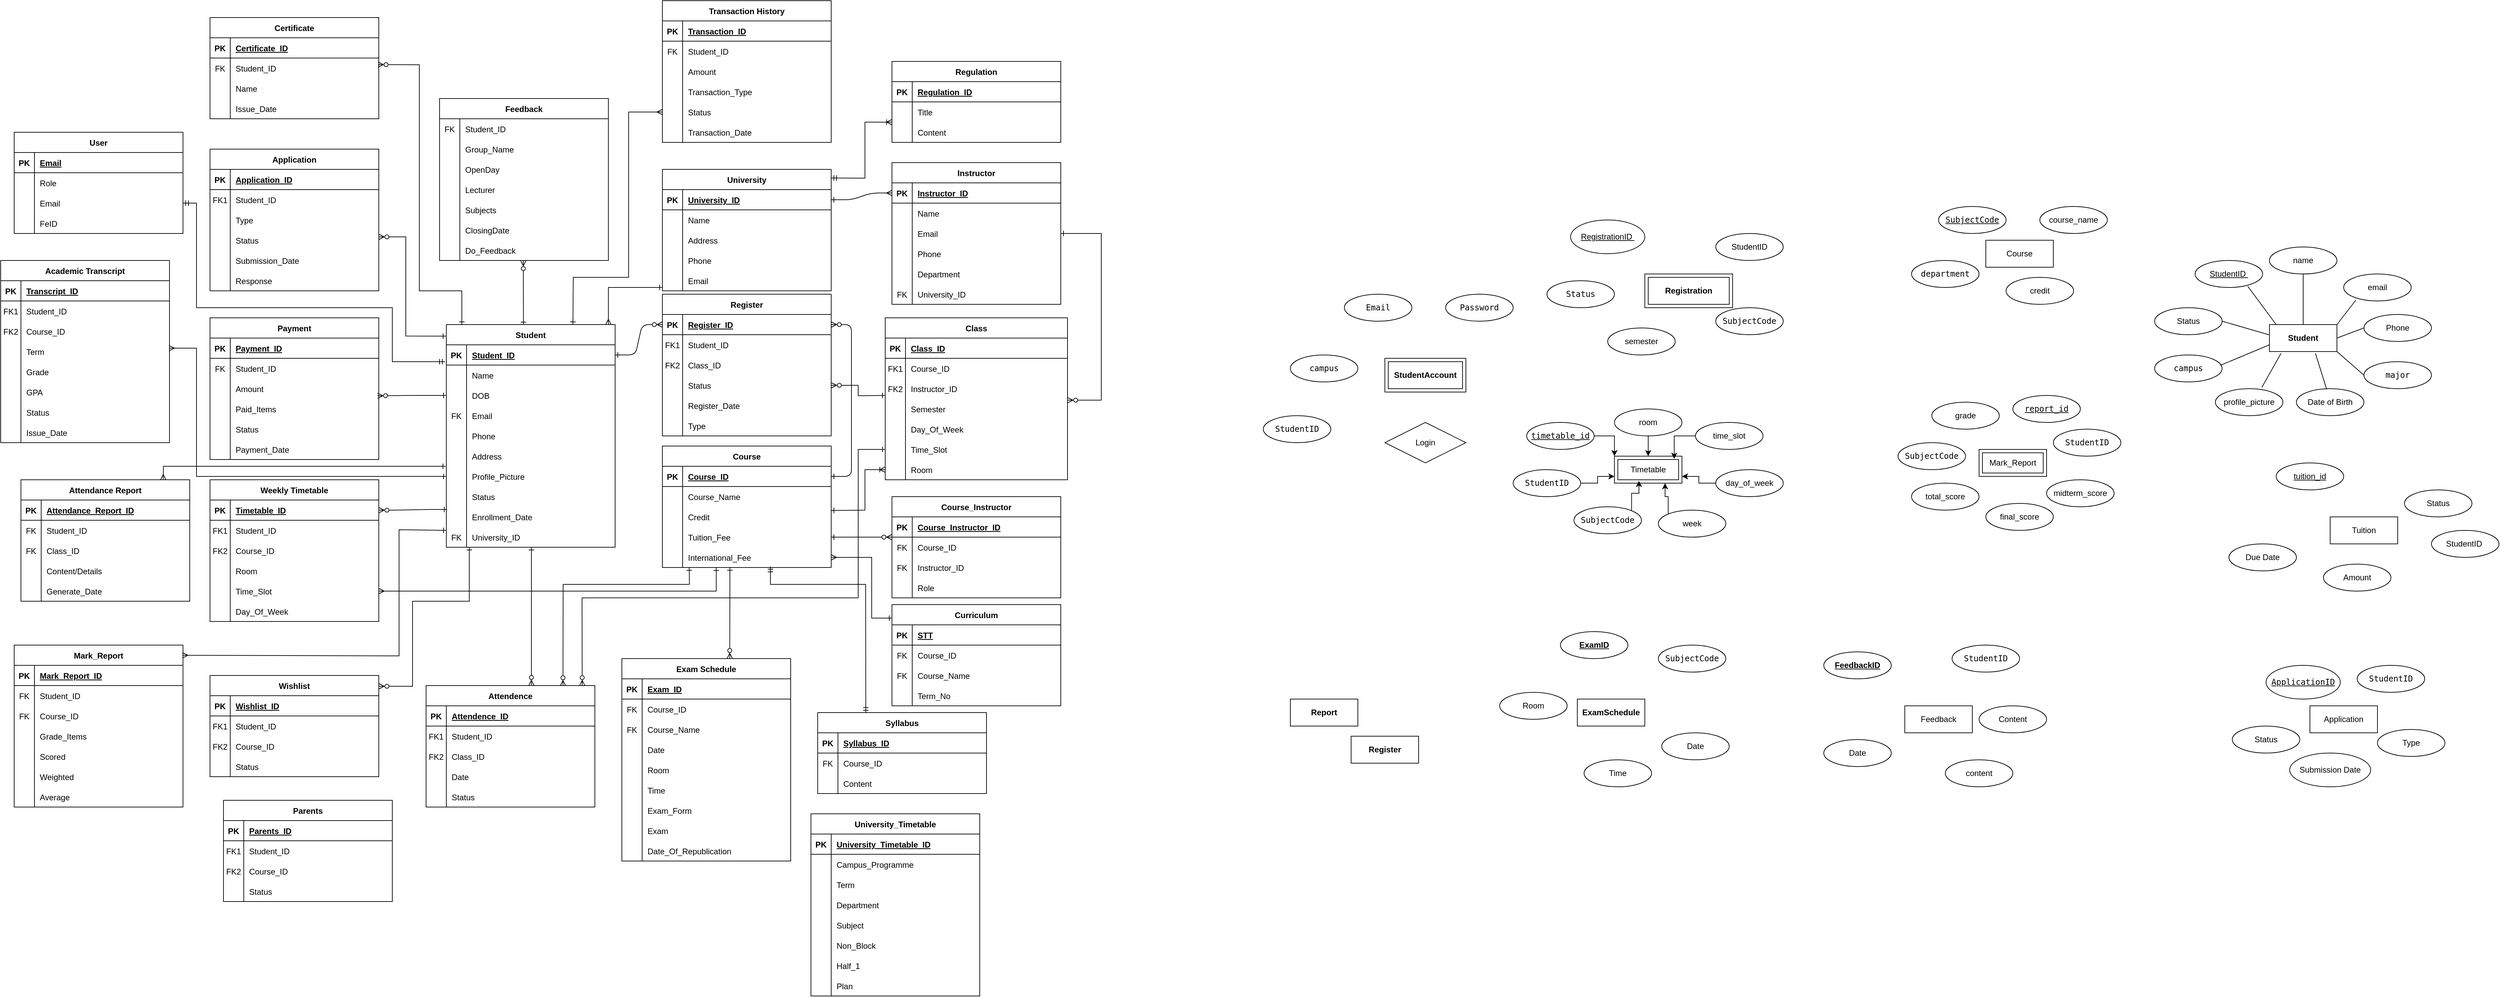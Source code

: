<mxfile version="26.0.16">
  <diagram id="R2lEEEUBdFMjLlhIrx00" name="Page-1">
    <mxGraphModel dx="2600" dy="2188" grid="1" gridSize="10" guides="1" tooltips="1" connect="1" arrows="1" fold="1" page="1" pageScale="1" pageWidth="850" pageHeight="1100" math="0" shadow="0" extFonts="Permanent Marker^https://fonts.googleapis.com/css?family=Permanent+Marker">
      <root>
        <mxCell id="0" />
        <mxCell id="1" parent="0" />
        <mxCell id="ysa4ywM_XNBwCiBu-fxk-411" value="&lt;strong style=&quot;text-align: left;&quot; data-start=&quot;152&quot; data-end=&quot;175&quot;&gt;Student&lt;/strong&gt;" style="whiteSpace=wrap;html=1;align=center;" parent="1" vertex="1">
          <mxGeometry x="2540" y="275" width="100" height="40" as="geometry" />
        </mxCell>
        <mxCell id="ysa4ywM_XNBwCiBu-fxk-412" value="&lt;code data-end=&quot;328&quot; data-start=&quot;320&quot;&gt;campus&lt;/code&gt;" style="ellipse;whiteSpace=wrap;html=1;align=center;" parent="1" vertex="1">
          <mxGeometry x="2370" y="320" width="100" height="40" as="geometry" />
        </mxCell>
        <mxCell id="ysa4ywM_XNBwCiBu-fxk-413" value="Status" style="ellipse;whiteSpace=wrap;html=1;align=center;" parent="1" vertex="1">
          <mxGeometry x="2370" y="250" width="100" height="40" as="geometry" />
        </mxCell>
        <mxCell id="ysa4ywM_XNBwCiBu-fxk-414" value="&lt;p data-pm-slice=&quot;1 1 [&amp;quot;ordered_list&amp;quot;,{&amp;quot;spread&amp;quot;:true,&amp;quot;startingNumber&amp;quot;:1,&amp;quot;start&amp;quot;:32,&amp;quot;end&amp;quot;:812},&amp;quot;regular_list_item&amp;quot;,{&amp;quot;start&amp;quot;:32,&amp;quot;end&amp;quot;:138},&amp;quot;list&amp;quot;,{&amp;quot;spread&amp;quot;:false,&amp;quot;start&amp;quot;:50,&amp;quot;end&amp;quot;:138},&amp;quot;regular_list_item&amp;quot;,{&amp;quot;start&amp;quot;:50,&amp;quot;end&amp;quot;:66}]&quot;&gt;&lt;u&gt;StudentID&amp;nbsp;&lt;/u&gt;&lt;/p&gt;" style="ellipse;whiteSpace=wrap;html=1;align=center;" parent="1" vertex="1">
          <mxGeometry x="2430" y="180" width="100" height="40" as="geometry" />
        </mxCell>
        <mxCell id="ysa4ywM_XNBwCiBu-fxk-415" value="name" style="ellipse;whiteSpace=wrap;html=1;align=center;" parent="1" vertex="1">
          <mxGeometry x="2540" y="160" width="100" height="40" as="geometry" />
        </mxCell>
        <mxCell id="ysa4ywM_XNBwCiBu-fxk-416" value="email" style="ellipse;whiteSpace=wrap;html=1;align=center;" parent="1" vertex="1">
          <mxGeometry x="2650" y="200" width="100" height="40" as="geometry" />
        </mxCell>
        <mxCell id="ysa4ywM_XNBwCiBu-fxk-417" value="&lt;code data-end=&quot;303&quot; data-start=&quot;296&quot;&gt;major&lt;/code&gt;" style="ellipse;whiteSpace=wrap;html=1;align=center;" parent="1" vertex="1">
          <mxGeometry x="2680" y="330" width="100" height="40" as="geometry" />
        </mxCell>
        <mxCell id="ysa4ywM_XNBwCiBu-fxk-418" value="&lt;p data-pm-slice=&quot;1 1 [&amp;quot;ordered_list&amp;quot;,{&amp;quot;spread&amp;quot;:true,&amp;quot;startingNumber&amp;quot;:1,&amp;quot;start&amp;quot;:32,&amp;quot;end&amp;quot;:812},&amp;quot;regular_list_item&amp;quot;,{&amp;quot;start&amp;quot;:32,&amp;quot;end&amp;quot;:138},&amp;quot;list&amp;quot;,{&amp;quot;spread&amp;quot;:false,&amp;quot;start&amp;quot;:50,&amp;quot;end&amp;quot;:138},&amp;quot;regular_list_item&amp;quot;,{&amp;quot;start&amp;quot;:91,&amp;quot;end&amp;quot;:98}]&quot;&gt;Phone&lt;/p&gt;" style="ellipse;whiteSpace=wrap;html=1;align=center;" parent="1" vertex="1">
          <mxGeometry x="2680" y="260" width="100" height="40" as="geometry" />
        </mxCell>
        <mxCell id="ysa4ywM_XNBwCiBu-fxk-419" value="Course" style="whiteSpace=wrap;html=1;align=center;" parent="1" vertex="1">
          <mxGeometry x="2120" y="150" width="100" height="40" as="geometry" />
        </mxCell>
        <mxCell id="ysa4ywM_XNBwCiBu-fxk-420" value="&lt;code data-end=&quot;448&quot; data-start=&quot;437&quot;&gt;SubjectCode &lt;/code&gt;" style="ellipse;whiteSpace=wrap;html=1;align=center;fontStyle=4;" parent="1" vertex="1">
          <mxGeometry x="2050" y="100" width="100" height="40" as="geometry" />
        </mxCell>
        <mxCell id="ysa4ywM_XNBwCiBu-fxk-421" value="&lt;code data-end=&quot;522&quot; data-start=&quot;510&quot;&gt;department&lt;/code&gt;" style="ellipse;whiteSpace=wrap;html=1;align=center;" parent="1" vertex="1">
          <mxGeometry x="2010" y="180" width="100" height="40" as="geometry" />
        </mxCell>
        <mxCell id="ysa4ywM_XNBwCiBu-fxk-422" value="credit" style="ellipse;whiteSpace=wrap;html=1;align=center;" parent="1" vertex="1">
          <mxGeometry x="2150" y="205" width="100" height="40" as="geometry" />
        </mxCell>
        <mxCell id="ysa4ywM_XNBwCiBu-fxk-423" value="course_name" style="ellipse;whiteSpace=wrap;html=1;align=center;" parent="1" vertex="1">
          <mxGeometry x="2200" y="100" width="100" height="40" as="geometry" />
        </mxCell>
        <mxCell id="ysa4ywM_XNBwCiBu-fxk-424" value="&lt;p data-pm-slice=&quot;1 1 [&amp;quot;ordered_list&amp;quot;,{&amp;quot;spread&amp;quot;:true,&amp;quot;startingNumber&amp;quot;:1,&amp;quot;start&amp;quot;:32,&amp;quot;end&amp;quot;:812},&amp;quot;regular_list_item&amp;quot;,{&amp;quot;start&amp;quot;:218,&amp;quot;end&amp;quot;:341},&amp;quot;list&amp;quot;,{&amp;quot;spread&amp;quot;:false,&amp;quot;start&amp;quot;:255,&amp;quot;end&amp;quot;:341},&amp;quot;regular_list_item&amp;quot;,{&amp;quot;start&amp;quot;:255,&amp;quot;end&amp;quot;:276}]&quot;&gt;RegistrationID&amp;nbsp;&lt;/p&gt;" style="ellipse;whiteSpace=wrap;html=1;align=center;fontStyle=4;" parent="1" vertex="1">
          <mxGeometry x="1505" y="120" width="110" height="50" as="geometry" />
        </mxCell>
        <mxCell id="ysa4ywM_XNBwCiBu-fxk-425" value="&lt;code data-end=&quot;754&quot; data-start=&quot;746&quot;&gt;Status&lt;/code&gt;" style="ellipse;whiteSpace=wrap;html=1;align=center;" parent="1" vertex="1">
          <mxGeometry x="1470" y="210" width="100" height="40" as="geometry" />
        </mxCell>
        <mxCell id="ysa4ywM_XNBwCiBu-fxk-426" value="&lt;code data-end=&quot;711&quot; data-start=&quot;700&quot;&gt;SubjectCode &lt;/code&gt;" style="ellipse;whiteSpace=wrap;html=1;align=center;" parent="1" vertex="1">
          <mxGeometry x="1720" y="250" width="100" height="40" as="geometry" />
        </mxCell>
        <mxCell id="ysa4ywM_XNBwCiBu-fxk-427" value="semester" style="ellipse;whiteSpace=wrap;html=1;align=center;" parent="1" vertex="1">
          <mxGeometry x="1560" y="280" width="100" height="40" as="geometry" />
        </mxCell>
        <mxCell id="ysa4ywM_XNBwCiBu-fxk-428" value="StudentID " style="ellipse;whiteSpace=wrap;html=1;align=center;" parent="1" vertex="1">
          <mxGeometry x="1720" y="140" width="100" height="40" as="geometry" />
        </mxCell>
        <mxCell id="ysa4ywM_XNBwCiBu-fxk-429" value="&lt;p data-pm-slice=&quot;1 1 [&amp;quot;ordered_list&amp;quot;,{&amp;quot;spread&amp;quot;:false,&amp;quot;startingNumber&amp;quot;:1,&amp;quot;start&amp;quot;:64,&amp;quot;end&amp;quot;:792},&amp;quot;regular_list_item&amp;quot;,{&amp;quot;start&amp;quot;:193,&amp;quot;end&amp;quot;:288}]&quot;&gt;&lt;strong&gt;Registration&lt;/strong&gt;&lt;/p&gt;" style="shape=ext;margin=3;double=1;whiteSpace=wrap;html=1;align=center;direction=west;" parent="1" vertex="1">
          <mxGeometry x="1615" y="200" width="130" height="50" as="geometry" />
        </mxCell>
        <mxCell id="ysa4ywM_XNBwCiBu-fxk-430" value="Timetable " style="shape=ext;margin=3;double=1;whiteSpace=wrap;html=1;align=center;" parent="1" vertex="1">
          <mxGeometry x="1570" y="470" width="100" height="40" as="geometry" />
        </mxCell>
        <mxCell id="ysa4ywM_XNBwCiBu-fxk-431" value="Mark_Report " style="shape=ext;margin=3;double=1;whiteSpace=wrap;html=1;align=center;" parent="1" vertex="1">
          <mxGeometry x="2110" y="460" width="100" height="40" as="geometry" />
        </mxCell>
        <mxCell id="ysa4ywM_XNBwCiBu-fxk-432" value="Tuition " style="whiteSpace=wrap;html=1;align=center;" parent="1" vertex="1">
          <mxGeometry x="2630" y="560" width="100" height="40" as="geometry" />
        </mxCell>
        <mxCell id="ysa4ywM_XNBwCiBu-fxk-433" value="Application " style="whiteSpace=wrap;html=1;align=center;" parent="1" vertex="1">
          <mxGeometry x="2600" y="840" width="100" height="40" as="geometry" />
        </mxCell>
        <mxCell id="ysa4ywM_XNBwCiBu-fxk-434" value="Feedback " style="whiteSpace=wrap;html=1;align=center;" parent="1" vertex="1">
          <mxGeometry x="2000" y="840" width="100" height="40" as="geometry" />
        </mxCell>
        <mxCell id="4nOg0aUl42O3Bsjgv7XA-960" style="edgeStyle=orthogonalEdgeStyle;rounded=0;orthogonalLoop=1;jettySize=auto;html=1;entryX=0;entryY=0;entryDx=0;entryDy=0;" edge="1" parent="1" source="ysa4ywM_XNBwCiBu-fxk-435" target="ysa4ywM_XNBwCiBu-fxk-430">
          <mxGeometry relative="1" as="geometry" />
        </mxCell>
        <mxCell id="ysa4ywM_XNBwCiBu-fxk-435" value="&lt;code data-end=&quot;852&quot; data-start=&quot;838&quot;&gt;timetable_id&lt;/code&gt;" style="ellipse;whiteSpace=wrap;html=1;align=center;fontStyle=4;" parent="1" vertex="1">
          <mxGeometry x="1440" y="420" width="100" height="40" as="geometry" />
        </mxCell>
        <mxCell id="4nOg0aUl42O3Bsjgv7XA-959" style="edgeStyle=orthogonalEdgeStyle;rounded=0;orthogonalLoop=1;jettySize=auto;html=1;" edge="1" parent="1" source="ysa4ywM_XNBwCiBu-fxk-436" target="ysa4ywM_XNBwCiBu-fxk-430">
          <mxGeometry relative="1" as="geometry" />
        </mxCell>
        <mxCell id="ysa4ywM_XNBwCiBu-fxk-436" value="room" style="ellipse;whiteSpace=wrap;html=1;align=center;" parent="1" vertex="1">
          <mxGeometry x="1570" y="400" width="100" height="40" as="geometry" />
        </mxCell>
        <mxCell id="ysa4ywM_XNBwCiBu-fxk-437" value="time_slot" style="ellipse;whiteSpace=wrap;html=1;align=center;" parent="1" vertex="1">
          <mxGeometry x="1690" y="420" width="100" height="40" as="geometry" />
        </mxCell>
        <mxCell id="4nOg0aUl42O3Bsjgv7XA-957" style="edgeStyle=orthogonalEdgeStyle;rounded=0;orthogonalLoop=1;jettySize=auto;html=1;entryX=1;entryY=0.75;entryDx=0;entryDy=0;" edge="1" parent="1" source="ysa4ywM_XNBwCiBu-fxk-438" target="ysa4ywM_XNBwCiBu-fxk-430">
          <mxGeometry relative="1" as="geometry" />
        </mxCell>
        <mxCell id="ysa4ywM_XNBwCiBu-fxk-438" value="day_of_week" style="ellipse;whiteSpace=wrap;html=1;align=center;" parent="1" vertex="1">
          <mxGeometry x="1720" y="490" width="100" height="40" as="geometry" />
        </mxCell>
        <mxCell id="4nOg0aUl42O3Bsjgv7XA-963" style="edgeStyle=orthogonalEdgeStyle;rounded=0;orthogonalLoop=1;jettySize=auto;html=1;exitX=0;exitY=0;exitDx=0;exitDy=0;entryX=0.75;entryY=1;entryDx=0;entryDy=0;" edge="1" parent="1" source="ysa4ywM_XNBwCiBu-fxk-439" target="ysa4ywM_XNBwCiBu-fxk-430">
          <mxGeometry relative="1" as="geometry" />
        </mxCell>
        <mxCell id="ysa4ywM_XNBwCiBu-fxk-439" value="week" style="ellipse;whiteSpace=wrap;html=1;align=center;" parent="1" vertex="1">
          <mxGeometry x="1635" y="550" width="100" height="40" as="geometry" />
        </mxCell>
        <mxCell id="ysa4ywM_XNBwCiBu-fxk-440" value="&lt;code data-end=&quot;914&quot; data-start=&quot;903&quot;&gt;SubjectCode &lt;/code&gt;" style="ellipse;whiteSpace=wrap;html=1;align=center;" parent="1" vertex="1">
          <mxGeometry x="1510" y="545" width="100" height="40" as="geometry" />
        </mxCell>
        <mxCell id="4nOg0aUl42O3Bsjgv7XA-961" style="edgeStyle=orthogonalEdgeStyle;rounded=0;orthogonalLoop=1;jettySize=auto;html=1;entryX=0;entryY=0.75;entryDx=0;entryDy=0;" edge="1" parent="1" source="ysa4ywM_XNBwCiBu-fxk-441" target="ysa4ywM_XNBwCiBu-fxk-430">
          <mxGeometry relative="1" as="geometry" />
        </mxCell>
        <mxCell id="ysa4ywM_XNBwCiBu-fxk-441" value="&lt;code data-end=&quot;882&quot; data-start=&quot;870&quot;&gt;StudentID &lt;/code&gt;" style="ellipse;whiteSpace=wrap;html=1;align=center;" parent="1" vertex="1">
          <mxGeometry x="1420" y="490" width="100" height="40" as="geometry" />
        </mxCell>
        <mxCell id="ysa4ywM_XNBwCiBu-fxk-442" value="&lt;code data-end=&quot;1037&quot; data-start=&quot;1026&quot;&gt;report_id&lt;/code&gt;" style="ellipse;whiteSpace=wrap;html=1;align=center;fontStyle=4;" parent="1" vertex="1">
          <mxGeometry x="2160" y="380" width="100" height="40" as="geometry" />
        </mxCell>
        <mxCell id="ysa4ywM_XNBwCiBu-fxk-443" value="&lt;code data-end=&quot;1099&quot; data-start=&quot;1088&quot;&gt;SubjectCode &lt;/code&gt;" style="ellipse;whiteSpace=wrap;html=1;align=center;" parent="1" vertex="1">
          <mxGeometry x="1990" y="450" width="100" height="40" as="geometry" />
        </mxCell>
        <mxCell id="ysa4ywM_XNBwCiBu-fxk-444" value="&lt;code data-end=&quot;1067&quot; data-start=&quot;1055&quot;&gt;StudentID &lt;/code&gt;" style="ellipse;whiteSpace=wrap;html=1;align=center;" parent="1" vertex="1">
          <mxGeometry x="2220" y="430" width="100" height="40" as="geometry" />
        </mxCell>
        <mxCell id="ysa4ywM_XNBwCiBu-fxk-445" value="midterm_score" style="ellipse;whiteSpace=wrap;html=1;align=center;" parent="1" vertex="1">
          <mxGeometry x="2210" y="505" width="100" height="40" as="geometry" />
        </mxCell>
        <mxCell id="ysa4ywM_XNBwCiBu-fxk-446" value="final_score" style="ellipse;whiteSpace=wrap;html=1;align=center;" parent="1" vertex="1">
          <mxGeometry x="2120" y="540" width="100" height="40" as="geometry" />
        </mxCell>
        <mxCell id="ysa4ywM_XNBwCiBu-fxk-447" value="total_score" style="ellipse;whiteSpace=wrap;html=1;align=center;" parent="1" vertex="1">
          <mxGeometry x="2010" y="510" width="100" height="40" as="geometry" />
        </mxCell>
        <mxCell id="ysa4ywM_XNBwCiBu-fxk-448" value="grade" style="ellipse;whiteSpace=wrap;html=1;align=center;" parent="1" vertex="1">
          <mxGeometry x="2040" y="390" width="100" height="40" as="geometry" />
        </mxCell>
        <mxCell id="ysa4ywM_XNBwCiBu-fxk-449" value="tuition_id" style="ellipse;whiteSpace=wrap;html=1;align=center;fontStyle=4;" parent="1" vertex="1">
          <mxGeometry x="2550" y="480" width="100" height="40" as="geometry" />
        </mxCell>
        <mxCell id="ysa4ywM_XNBwCiBu-fxk-450" value="&lt;code data-end=&quot;1417&quot; data-start=&quot;1401&quot;&gt;ApplicationID &lt;/code&gt;" style="ellipse;whiteSpace=wrap;html=1;align=center;fontStyle=4;" parent="1" vertex="1">
          <mxGeometry x="2535" y="780" width="110" height="50" as="geometry" />
        </mxCell>
        <mxCell id="ysa4ywM_XNBwCiBu-fxk-451" value="&lt;p data-pm-slice=&quot;1 1 [&amp;quot;ordered_list&amp;quot;,{&amp;quot;spread&amp;quot;:true,&amp;quot;startingNumber&amp;quot;:1,&amp;quot;start&amp;quot;:72,&amp;quot;end&amp;quot;:980},&amp;quot;regular_list_item&amp;quot;,{&amp;quot;start&amp;quot;:763,&amp;quot;end&amp;quot;:860},&amp;quot;list&amp;quot;,{&amp;quot;spread&amp;quot;:false,&amp;quot;start&amp;quot;:782,&amp;quot;end&amp;quot;:860},&amp;quot;regular_list_item&amp;quot;,{&amp;quot;start&amp;quot;:782,&amp;quot;end&amp;quot;:803}]&quot;&gt;&lt;strong&gt;FeedbackID&lt;/strong&gt;&lt;/p&gt;" style="ellipse;whiteSpace=wrap;html=1;align=center;fontStyle=4;" parent="1" vertex="1">
          <mxGeometry x="1880" y="760" width="100" height="40" as="geometry" />
        </mxCell>
        <mxCell id="ysa4ywM_XNBwCiBu-fxk-452" value="&lt;p data-pm-slice=&quot;1 1 [&amp;quot;ordered_list&amp;quot;,{&amp;quot;spread&amp;quot;:true,&amp;quot;startingNumber&amp;quot;:1,&amp;quot;start&amp;quot;:72,&amp;quot;end&amp;quot;:980},&amp;quot;regular_list_item&amp;quot;,{&amp;quot;start&amp;quot;:547,&amp;quot;end&amp;quot;:657},&amp;quot;list&amp;quot;,{&amp;quot;spread&amp;quot;:false,&amp;quot;start&amp;quot;:565,&amp;quot;end&amp;quot;:657},&amp;quot;regular_list_item&amp;quot;,{&amp;quot;start&amp;quot;:649,&amp;quot;end&amp;quot;:657}]&quot;&gt;Status&lt;/p&gt;" style="ellipse;whiteSpace=wrap;html=1;align=center;" parent="1" vertex="1">
          <mxGeometry x="2740" y="520" width="100" height="40" as="geometry" />
        </mxCell>
        <mxCell id="ysa4ywM_XNBwCiBu-fxk-453" value="&lt;p data-pm-slice=&quot;1 1 [&amp;quot;ordered_list&amp;quot;,{&amp;quot;spread&amp;quot;:true,&amp;quot;startingNumber&amp;quot;:1,&amp;quot;start&amp;quot;:72,&amp;quot;end&amp;quot;:980},&amp;quot;regular_list_item&amp;quot;,{&amp;quot;start&amp;quot;:547,&amp;quot;end&amp;quot;:657},&amp;quot;list&amp;quot;,{&amp;quot;spread&amp;quot;:false,&amp;quot;start&amp;quot;:565,&amp;quot;end&amp;quot;:657},&amp;quot;regular_list_item&amp;quot;,{&amp;quot;start&amp;quot;:623,&amp;quot;end&amp;quot;:631}]&quot;&gt;Amount&lt;/p&gt;" style="ellipse;whiteSpace=wrap;html=1;align=center;" parent="1" vertex="1">
          <mxGeometry x="2620" y="630" width="100" height="40" as="geometry" />
        </mxCell>
        <mxCell id="ysa4ywM_XNBwCiBu-fxk-454" value="StudentID&amp;nbsp;" style="ellipse;whiteSpace=wrap;html=1;align=center;" parent="1" vertex="1">
          <mxGeometry x="2780" y="580" width="100" height="40" as="geometry" />
        </mxCell>
        <mxCell id="ysa4ywM_XNBwCiBu-fxk-455" value="&lt;p data-pm-slice=&quot;1 1 [&amp;quot;ordered_list&amp;quot;,{&amp;quot;spread&amp;quot;:true,&amp;quot;startingNumber&amp;quot;:1,&amp;quot;start&amp;quot;:72,&amp;quot;end&amp;quot;:980},&amp;quot;regular_list_item&amp;quot;,{&amp;quot;start&amp;quot;:547,&amp;quot;end&amp;quot;:657},&amp;quot;list&amp;quot;,{&amp;quot;spread&amp;quot;:false,&amp;quot;start&amp;quot;:565,&amp;quot;end&amp;quot;:657},&amp;quot;regular_list_item&amp;quot;,{&amp;quot;start&amp;quot;:635,&amp;quot;end&amp;quot;:645}]&quot;&gt;Due Date&lt;/p&gt;" style="ellipse;whiteSpace=wrap;html=1;align=center;" parent="1" vertex="1">
          <mxGeometry x="2480" y="600" width="100" height="40" as="geometry" />
        </mxCell>
        <mxCell id="ysa4ywM_XNBwCiBu-fxk-456" value="&lt;code data-end=&quot;1447&quot; data-start=&quot;1435&quot;&gt;StudentID &lt;/code&gt;" style="ellipse;whiteSpace=wrap;html=1;align=center;" parent="1" vertex="1">
          <mxGeometry x="2670" y="780" width="100" height="40" as="geometry" />
        </mxCell>
        <mxCell id="ysa4ywM_XNBwCiBu-fxk-457" value="&lt;p data-pm-slice=&quot;1 1 [&amp;quot;ordered_list&amp;quot;,{&amp;quot;spread&amp;quot;:true,&amp;quot;startingNumber&amp;quot;:1,&amp;quot;start&amp;quot;:72,&amp;quot;end&amp;quot;:980},&amp;quot;regular_list_item&amp;quot;,{&amp;quot;start&amp;quot;:422,&amp;quot;end&amp;quot;:545},&amp;quot;list&amp;quot;,{&amp;quot;spread&amp;quot;:false,&amp;quot;start&amp;quot;:444,&amp;quot;end&amp;quot;:545},&amp;quot;regular_list_item&amp;quot;,{&amp;quot;start&amp;quot;:506,&amp;quot;end&amp;quot;:512}]&quot;&gt;Type&lt;/p&gt;" style="ellipse;whiteSpace=wrap;html=1;align=center;" parent="1" vertex="1">
          <mxGeometry x="2700" y="875" width="100" height="40" as="geometry" />
        </mxCell>
        <mxCell id="ysa4ywM_XNBwCiBu-fxk-458" value="&lt;p data-pm-slice=&quot;1 1 [&amp;quot;ordered_list&amp;quot;,{&amp;quot;spread&amp;quot;:true,&amp;quot;startingNumber&amp;quot;:1,&amp;quot;start&amp;quot;:72,&amp;quot;end&amp;quot;:980},&amp;quot;regular_list_item&amp;quot;,{&amp;quot;start&amp;quot;:422,&amp;quot;end&amp;quot;:545},&amp;quot;list&amp;quot;,{&amp;quot;spread&amp;quot;:false,&amp;quot;start&amp;quot;:444,&amp;quot;end&amp;quot;:545},&amp;quot;regular_list_item&amp;quot;,{&amp;quot;start&amp;quot;:528,&amp;quot;end&amp;quot;:545}]&quot;&gt;Submission Date&lt;/p&gt;" style="ellipse;whiteSpace=wrap;html=1;align=center;" parent="1" vertex="1">
          <mxGeometry x="2570" y="910" width="120" height="50" as="geometry" />
        </mxCell>
        <mxCell id="ysa4ywM_XNBwCiBu-fxk-459" value="&lt;p data-pm-slice=&quot;1 1 [&amp;quot;ordered_list&amp;quot;,{&amp;quot;spread&amp;quot;:true,&amp;quot;startingNumber&amp;quot;:1,&amp;quot;start&amp;quot;:72,&amp;quot;end&amp;quot;:980},&amp;quot;regular_list_item&amp;quot;,{&amp;quot;start&amp;quot;:422,&amp;quot;end&amp;quot;:545},&amp;quot;list&amp;quot;,{&amp;quot;spread&amp;quot;:false,&amp;quot;start&amp;quot;:444,&amp;quot;end&amp;quot;:545},&amp;quot;regular_list_item&amp;quot;,{&amp;quot;start&amp;quot;:516,&amp;quot;end&amp;quot;:524}]&quot;&gt;Status&lt;/p&gt;" style="ellipse;whiteSpace=wrap;html=1;align=center;" parent="1" vertex="1">
          <mxGeometry x="2485" y="870" width="100" height="40" as="geometry" />
        </mxCell>
        <mxCell id="ysa4ywM_XNBwCiBu-fxk-460" value="&lt;code data-end=&quot;1669&quot; data-start=&quot;1657&quot;&gt;StudentID &lt;/code&gt;" style="ellipse;whiteSpace=wrap;html=1;align=center;" parent="1" vertex="1">
          <mxGeometry x="2070" y="750" width="100" height="40" as="geometry" />
        </mxCell>
        <mxCell id="ysa4ywM_XNBwCiBu-fxk-461" value="&lt;p data-pm-slice=&quot;1 1 [&amp;quot;ordered_list&amp;quot;,{&amp;quot;spread&amp;quot;:true,&amp;quot;startingNumber&amp;quot;:1,&amp;quot;start&amp;quot;:72,&amp;quot;end&amp;quot;:980},&amp;quot;regular_list_item&amp;quot;,{&amp;quot;start&amp;quot;:763,&amp;quot;end&amp;quot;:860},&amp;quot;list&amp;quot;,{&amp;quot;spread&amp;quot;:false,&amp;quot;start&amp;quot;:782,&amp;quot;end&amp;quot;:860},&amp;quot;regular_list_item&amp;quot;,{&amp;quot;start&amp;quot;:841,&amp;quot;end&amp;quot;:850}]&quot;&gt;Content&lt;/p&gt;" style="ellipse;whiteSpace=wrap;html=1;align=center;" parent="1" vertex="1">
          <mxGeometry x="2110" y="840" width="100" height="40" as="geometry" />
        </mxCell>
        <mxCell id="ysa4ywM_XNBwCiBu-fxk-462" value="content" style="ellipse;whiteSpace=wrap;html=1;align=center;" parent="1" vertex="1">
          <mxGeometry x="2060" y="920" width="100" height="40" as="geometry" />
        </mxCell>
        <mxCell id="ysa4ywM_XNBwCiBu-fxk-463" value="&lt;p data-pm-slice=&quot;1 1 [&amp;quot;ordered_list&amp;quot;,{&amp;quot;spread&amp;quot;:true,&amp;quot;startingNumber&amp;quot;:1,&amp;quot;start&amp;quot;:72,&amp;quot;end&amp;quot;:980},&amp;quot;regular_list_item&amp;quot;,{&amp;quot;start&amp;quot;:763,&amp;quot;end&amp;quot;:860},&amp;quot;list&amp;quot;,{&amp;quot;spread&amp;quot;:false,&amp;quot;start&amp;quot;:782,&amp;quot;end&amp;quot;:860},&amp;quot;regular_list_item&amp;quot;,{&amp;quot;start&amp;quot;:854,&amp;quot;end&amp;quot;:860}]&quot;&gt;Date&lt;/p&gt;" style="ellipse;whiteSpace=wrap;html=1;align=center;" parent="1" vertex="1">
          <mxGeometry x="1880" y="890" width="100" height="40" as="geometry" />
        </mxCell>
        <mxCell id="ysa4ywM_XNBwCiBu-fxk-464" value="&lt;p data-pm-slice=&quot;1 1 [&amp;quot;ordered_list&amp;quot;,{&amp;quot;spread&amp;quot;:true,&amp;quot;startingNumber&amp;quot;:1,&amp;quot;start&amp;quot;:32,&amp;quot;end&amp;quot;:812},&amp;quot;regular_list_item&amp;quot;,{&amp;quot;start&amp;quot;:32,&amp;quot;end&amp;quot;:138},&amp;quot;list&amp;quot;,{&amp;quot;spread&amp;quot;:false,&amp;quot;start&amp;quot;:50,&amp;quot;end&amp;quot;:138},&amp;quot;regular_list_item&amp;quot;,{&amp;quot;start&amp;quot;:102,&amp;quot;end&amp;quot;:117}]&quot;&gt;Date of Birth&lt;/p&gt;" style="ellipse;whiteSpace=wrap;html=1;align=center;" parent="1" vertex="1">
          <mxGeometry x="2580" y="370" width="100" height="40" as="geometry" />
        </mxCell>
        <mxCell id="ysa4ywM_XNBwCiBu-fxk-465" value="&lt;p data-pm-slice=&quot;1 1 [&amp;quot;ordered_list&amp;quot;,{&amp;quot;spread&amp;quot;:true,&amp;quot;startingNumber&amp;quot;:1,&amp;quot;start&amp;quot;:72,&amp;quot;end&amp;quot;:980},&amp;quot;regular_list_item&amp;quot;,{&amp;quot;start&amp;quot;:659,&amp;quot;end&amp;quot;:761}]&quot;&gt;&lt;strong&gt;ExamSchedule&lt;/strong&gt;&lt;/p&gt;" style="whiteSpace=wrap;html=1;align=center;" parent="1" vertex="1">
          <mxGeometry x="1515" y="830" width="100" height="40" as="geometry" />
        </mxCell>
        <mxCell id="ysa4ywM_XNBwCiBu-fxk-466" value="&lt;code data-end=&quot;914&quot; data-start=&quot;903&quot;&gt;SubjectCode &lt;/code&gt;" style="ellipse;whiteSpace=wrap;html=1;align=center;" parent="1" vertex="1">
          <mxGeometry x="1635" y="750" width="100" height="40" as="geometry" />
        </mxCell>
        <mxCell id="ysa4ywM_XNBwCiBu-fxk-467" value="&lt;p data-pm-slice=&quot;1 1 [&amp;quot;ordered_list&amp;quot;,{&amp;quot;spread&amp;quot;:true,&amp;quot;startingNumber&amp;quot;:1,&amp;quot;start&amp;quot;:72,&amp;quot;end&amp;quot;:980},&amp;quot;regular_list_item&amp;quot;,{&amp;quot;start&amp;quot;:659,&amp;quot;end&amp;quot;:761},&amp;quot;list&amp;quot;,{&amp;quot;spread&amp;quot;:false,&amp;quot;start&amp;quot;:682,&amp;quot;end&amp;quot;:761},&amp;quot;regular_list_item&amp;quot;,{&amp;quot;start&amp;quot;:735,&amp;quot;end&amp;quot;:741}]&quot;&gt;Date&lt;/p&gt;" style="ellipse;whiteSpace=wrap;html=1;align=center;" parent="1" vertex="1">
          <mxGeometry x="1640" y="880" width="100" height="40" as="geometry" />
        </mxCell>
        <mxCell id="ysa4ywM_XNBwCiBu-fxk-468" value="&lt;p data-pm-slice=&quot;1 1 [&amp;quot;ordered_list&amp;quot;,{&amp;quot;spread&amp;quot;:true,&amp;quot;startingNumber&amp;quot;:1,&amp;quot;start&amp;quot;:72,&amp;quot;end&amp;quot;:980},&amp;quot;regular_list_item&amp;quot;,{&amp;quot;start&amp;quot;:659,&amp;quot;end&amp;quot;:761},&amp;quot;list&amp;quot;,{&amp;quot;spread&amp;quot;:false,&amp;quot;start&amp;quot;:682,&amp;quot;end&amp;quot;:761},&amp;quot;regular_list_item&amp;quot;,{&amp;quot;start&amp;quot;:682,&amp;quot;end&amp;quot;:699}]&quot;&gt;&lt;strong&gt;ExamID&lt;/strong&gt;&lt;/p&gt;" style="ellipse;whiteSpace=wrap;html=1;align=center;fontStyle=4;" parent="1" vertex="1">
          <mxGeometry x="1490" y="730" width="100" height="40" as="geometry" />
        </mxCell>
        <mxCell id="ysa4ywM_XNBwCiBu-fxk-469" value="&lt;p data-pm-slice=&quot;1 1 [&amp;quot;ordered_list&amp;quot;,{&amp;quot;spread&amp;quot;:true,&amp;quot;startingNumber&amp;quot;:1,&amp;quot;start&amp;quot;:72,&amp;quot;end&amp;quot;:980},&amp;quot;regular_list_item&amp;quot;,{&amp;quot;start&amp;quot;:659,&amp;quot;end&amp;quot;:761},&amp;quot;list&amp;quot;,{&amp;quot;spread&amp;quot;:false,&amp;quot;start&amp;quot;:682,&amp;quot;end&amp;quot;:761},&amp;quot;regular_list_item&amp;quot;,{&amp;quot;start&amp;quot;:745,&amp;quot;end&amp;quot;:751}]&quot;&gt;Time&lt;/p&gt;" style="ellipse;whiteSpace=wrap;html=1;align=center;" parent="1" vertex="1">
          <mxGeometry x="1525" y="920" width="100" height="40" as="geometry" />
        </mxCell>
        <mxCell id="ysa4ywM_XNBwCiBu-fxk-470" value="&lt;p data-pm-slice=&quot;1 1 [&amp;quot;ordered_list&amp;quot;,{&amp;quot;spread&amp;quot;:true,&amp;quot;startingNumber&amp;quot;:1,&amp;quot;start&amp;quot;:72,&amp;quot;end&amp;quot;:980},&amp;quot;regular_list_item&amp;quot;,{&amp;quot;start&amp;quot;:659,&amp;quot;end&amp;quot;:761},&amp;quot;list&amp;quot;,{&amp;quot;spread&amp;quot;:false,&amp;quot;start&amp;quot;:682,&amp;quot;end&amp;quot;:761},&amp;quot;regular_list_item&amp;quot;,{&amp;quot;start&amp;quot;:755,&amp;quot;end&amp;quot;:761}]&quot;&gt;Room&lt;/p&gt;" style="ellipse;whiteSpace=wrap;html=1;align=center;" parent="1" vertex="1">
          <mxGeometry x="1400" y="820" width="100" height="40" as="geometry" />
        </mxCell>
        <mxCell id="ysa4ywM_XNBwCiBu-fxk-471" value="&lt;p data-pm-slice=&quot;1 1 [&amp;quot;ordered_list&amp;quot;,{&amp;quot;spread&amp;quot;:true,&amp;quot;startingNumber&amp;quot;:1,&amp;quot;start&amp;quot;:72,&amp;quot;end&amp;quot;:980},&amp;quot;regular_list_item&amp;quot;,{&amp;quot;start&amp;quot;:862,&amp;quot;end&amp;quot;:980}]&quot;&gt;&lt;strong&gt;Report&lt;/strong&gt;&lt;/p&gt;" style="whiteSpace=wrap;html=1;align=center;" parent="1" vertex="1">
          <mxGeometry x="1090" y="830" width="100" height="40" as="geometry" />
        </mxCell>
        <mxCell id="ysa4ywM_XNBwCiBu-fxk-472" value="&lt;b&gt;StudentAccount&lt;/b&gt;" style="shape=ext;margin=3;double=1;whiteSpace=wrap;html=1;align=center;" parent="1" vertex="1">
          <mxGeometry x="1230" y="325" width="120" height="50" as="geometry" />
        </mxCell>
        <mxCell id="ysa4ywM_XNBwCiBu-fxk-473" value="Login" style="shape=rhombus;perimeter=rhombusPerimeter;whiteSpace=wrap;html=1;align=center;" parent="1" vertex="1">
          <mxGeometry x="1230" y="420" width="120" height="60" as="geometry" />
        </mxCell>
        <mxCell id="ysa4ywM_XNBwCiBu-fxk-474" value="&lt;font face=&quot;monospace&quot;&gt;Password&lt;/font&gt;" style="ellipse;whiteSpace=wrap;html=1;align=center;" parent="1" vertex="1">
          <mxGeometry x="1320" y="230" width="100" height="40" as="geometry" />
        </mxCell>
        <mxCell id="ysa4ywM_XNBwCiBu-fxk-475" value="&lt;font face=&quot;monospace&quot;&gt;Email&lt;/font&gt;" style="ellipse;whiteSpace=wrap;html=1;align=center;" parent="1" vertex="1">
          <mxGeometry x="1170" y="230" width="100" height="40" as="geometry" />
        </mxCell>
        <mxCell id="ysa4ywM_XNBwCiBu-fxk-476" value="&lt;code data-end=&quot;882&quot; data-start=&quot;870&quot;&gt;StudentID &lt;/code&gt;" style="ellipse;whiteSpace=wrap;html=1;align=center;" parent="1" vertex="1">
          <mxGeometry x="1050" y="410" width="100" height="40" as="geometry" />
        </mxCell>
        <mxCell id="ysa4ywM_XNBwCiBu-fxk-477" value="&lt;font face=&quot;monospace&quot;&gt;campus&lt;/font&gt;" style="ellipse;whiteSpace=wrap;html=1;align=center;" parent="1" vertex="1">
          <mxGeometry x="1090" y="320" width="100" height="40" as="geometry" />
        </mxCell>
        <mxCell id="ysa4ywM_XNBwCiBu-fxk-478" value="&lt;p data-pm-slice=&quot;1 1 [&amp;quot;ordered_list&amp;quot;,{&amp;quot;spread&amp;quot;:true,&amp;quot;startingNumber&amp;quot;:1,&amp;quot;start&amp;quot;:72,&amp;quot;end&amp;quot;:980},&amp;quot;regular_list_item&amp;quot;,{&amp;quot;start&amp;quot;:862,&amp;quot;end&amp;quot;:980}]&quot;&gt;&lt;b&gt;Register&lt;/b&gt;&lt;/p&gt;" style="whiteSpace=wrap;html=1;align=center;" parent="1" vertex="1">
          <mxGeometry x="1180" y="885" width="100" height="40" as="geometry" />
        </mxCell>
        <mxCell id="ysa4ywM_XNBwCiBu-fxk-479" value="profile_picture" style="ellipse;whiteSpace=wrap;html=1;align=center;" parent="1" vertex="1">
          <mxGeometry x="2460" y="370" width="100" height="40" as="geometry" />
        </mxCell>
        <mxCell id="ysa4ywM_XNBwCiBu-fxk-480" value="" style="endArrow=none;html=1;rounded=0;entryX=0.779;entryY=0.955;entryDx=0;entryDy=0;entryPerimeter=0;exitX=0.1;exitY=0;exitDx=0;exitDy=0;exitPerimeter=0;" parent="1" source="ysa4ywM_XNBwCiBu-fxk-411" target="ysa4ywM_XNBwCiBu-fxk-414" edge="1">
          <mxGeometry width="50" height="50" relative="1" as="geometry">
            <mxPoint x="2520" y="290" as="sourcePoint" />
            <mxPoint x="2550" y="240" as="targetPoint" />
          </mxGeometry>
        </mxCell>
        <mxCell id="ysa4ywM_XNBwCiBu-fxk-481" value="" style="endArrow=none;html=1;rounded=0;entryX=1;entryY=0;entryDx=0;entryDy=0;exitX=0.179;exitY=0.972;exitDx=0;exitDy=0;exitPerimeter=0;" parent="1" source="ysa4ywM_XNBwCiBu-fxk-416" target="ysa4ywM_XNBwCiBu-fxk-411" edge="1">
          <mxGeometry width="50" height="50" relative="1" as="geometry">
            <mxPoint x="2662" y="306" as="sourcePoint" />
            <mxPoint x="2630" y="254" as="targetPoint" />
          </mxGeometry>
        </mxCell>
        <mxCell id="ysa4ywM_XNBwCiBu-fxk-482" value="" style="endArrow=none;html=1;rounded=0;entryX=0.5;entryY=0;entryDx=0;entryDy=0;exitX=0.5;exitY=1;exitDx=0;exitDy=0;" parent="1" source="ysa4ywM_XNBwCiBu-fxk-415" target="ysa4ywM_XNBwCiBu-fxk-411" edge="1">
          <mxGeometry width="50" height="50" relative="1" as="geometry">
            <mxPoint x="2678" y="249" as="sourcePoint" />
            <mxPoint x="2640" y="280" as="targetPoint" />
          </mxGeometry>
        </mxCell>
        <mxCell id="ysa4ywM_XNBwCiBu-fxk-483" value="" style="endArrow=none;html=1;rounded=0;entryX=1;entryY=0.5;entryDx=0;entryDy=0;exitX=0;exitY=0.5;exitDx=0;exitDy=0;" parent="1" source="ysa4ywM_XNBwCiBu-fxk-418" target="ysa4ywM_XNBwCiBu-fxk-411" edge="1">
          <mxGeometry width="50" height="50" relative="1" as="geometry">
            <mxPoint x="2678" y="249" as="sourcePoint" />
            <mxPoint x="2640" y="280" as="targetPoint" />
          </mxGeometry>
        </mxCell>
        <mxCell id="ysa4ywM_XNBwCiBu-fxk-484" value="" style="endArrow=none;html=1;rounded=0;entryX=1;entryY=1;entryDx=0;entryDy=0;exitX=0;exitY=0.5;exitDx=0;exitDy=0;" parent="1" source="ysa4ywM_XNBwCiBu-fxk-417" target="ysa4ywM_XNBwCiBu-fxk-411" edge="1">
          <mxGeometry width="50" height="50" relative="1" as="geometry">
            <mxPoint x="2690" y="290" as="sourcePoint" />
            <mxPoint x="2640" y="300" as="targetPoint" />
          </mxGeometry>
        </mxCell>
        <mxCell id="ysa4ywM_XNBwCiBu-fxk-485" value="" style="endArrow=none;html=1;rounded=0;exitX=0.448;exitY=0.024;exitDx=0;exitDy=0;exitPerimeter=0;entryX=0.682;entryY=1.067;entryDx=0;entryDy=0;entryPerimeter=0;" parent="1" source="ysa4ywM_XNBwCiBu-fxk-464" target="ysa4ywM_XNBwCiBu-fxk-411" edge="1">
          <mxGeometry width="50" height="50" relative="1" as="geometry">
            <mxPoint x="2690" y="360" as="sourcePoint" />
            <mxPoint x="2590" y="320" as="targetPoint" />
          </mxGeometry>
        </mxCell>
        <mxCell id="ysa4ywM_XNBwCiBu-fxk-486" value="" style="endArrow=none;html=1;rounded=0;exitX=0.689;exitY=-0.053;exitDx=0;exitDy=0;exitPerimeter=0;entryX=0.172;entryY=1.067;entryDx=0;entryDy=0;entryPerimeter=0;" parent="1" source="ysa4ywM_XNBwCiBu-fxk-479" target="ysa4ywM_XNBwCiBu-fxk-411" edge="1">
          <mxGeometry width="50" height="50" relative="1" as="geometry">
            <mxPoint x="2550" y="384" as="sourcePoint" />
            <mxPoint x="2533" y="316" as="targetPoint" />
          </mxGeometry>
        </mxCell>
        <mxCell id="ysa4ywM_XNBwCiBu-fxk-487" value="" style="endArrow=none;html=1;rounded=0;exitX=0.972;exitY=0.386;exitDx=0;exitDy=0;exitPerimeter=0;entryX=0;entryY=0.75;entryDx=0;entryDy=0;" parent="1" source="ysa4ywM_XNBwCiBu-fxk-412" target="ysa4ywM_XNBwCiBu-fxk-411" edge="1">
          <mxGeometry width="50" height="50" relative="1" as="geometry">
            <mxPoint x="2490" y="365" as="sourcePoint" />
            <mxPoint x="2518" y="310" as="targetPoint" />
          </mxGeometry>
        </mxCell>
        <mxCell id="ysa4ywM_XNBwCiBu-fxk-488" value="" style="endArrow=none;html=1;rounded=0;exitX=1;exitY=0.5;exitDx=0;exitDy=0;entryX=-0.007;entryY=0.378;entryDx=0;entryDy=0;entryPerimeter=0;" parent="1" source="ysa4ywM_XNBwCiBu-fxk-413" target="ysa4ywM_XNBwCiBu-fxk-411" edge="1">
          <mxGeometry width="50" height="50" relative="1" as="geometry">
            <mxPoint x="2460" y="310" as="sourcePoint" />
            <mxPoint x="2523" y="275" as="targetPoint" />
          </mxGeometry>
        </mxCell>
        <mxCell id="4nOg0aUl42O3Bsjgv7XA-479" value="" style="edgeStyle=entityRelationEdgeStyle;endArrow=ERzeroToMany;startArrow=ERone;endFill=1;startFill=0;exitX=1;exitY=0.5;exitDx=0;exitDy=0;entryX=0;entryY=0.5;entryDx=0;entryDy=0;" edge="1" parent="1" source="4nOg0aUl42O3Bsjgv7XA-517" target="4nOg0aUl42O3Bsjgv7XA-498">
          <mxGeometry width="100" height="100" relative="1" as="geometry">
            <mxPoint x="80" y="815" as="sourcePoint" />
            <mxPoint x="158" y="300" as="targetPoint" />
            <Array as="points">
              <mxPoint x="140" y="493" />
            </Array>
          </mxGeometry>
        </mxCell>
        <mxCell id="4nOg0aUl42O3Bsjgv7XA-480" value="" style="edgeStyle=entityRelationEdgeStyle;endArrow=ERzeroToMany;startArrow=ERone;endFill=1;startFill=0;entryX=1;entryY=0.5;entryDx=0;entryDy=0;" edge="1" parent="1" source="4nOg0aUl42O3Bsjgv7XA-482" target="4nOg0aUl42O3Bsjgv7XA-498">
          <mxGeometry width="100" height="100" relative="1" as="geometry">
            <mxPoint x="140" y="275" as="sourcePoint" />
            <mxPoint x="200" y="300" as="targetPoint" />
          </mxGeometry>
        </mxCell>
        <mxCell id="4nOg0aUl42O3Bsjgv7XA-481" value="Course" style="shape=table;startSize=30;container=1;collapsible=1;childLayout=tableLayout;fixedRows=1;rowLines=0;fontStyle=1;align=center;resizeLast=1;" vertex="1" parent="1">
          <mxGeometry x="160" y="455" width="250" height="180" as="geometry" />
        </mxCell>
        <mxCell id="4nOg0aUl42O3Bsjgv7XA-482" value="" style="shape=partialRectangle;collapsible=0;dropTarget=0;pointerEvents=0;fillColor=none;points=[[0,0.5],[1,0.5]];portConstraint=eastwest;top=0;left=0;right=0;bottom=1;" vertex="1" parent="4nOg0aUl42O3Bsjgv7XA-481">
          <mxGeometry y="30" width="250" height="30" as="geometry" />
        </mxCell>
        <mxCell id="4nOg0aUl42O3Bsjgv7XA-483" value="PK" style="shape=partialRectangle;overflow=hidden;connectable=0;fillColor=none;top=0;left=0;bottom=0;right=0;fontStyle=1;" vertex="1" parent="4nOg0aUl42O3Bsjgv7XA-482">
          <mxGeometry width="30" height="30" as="geometry">
            <mxRectangle width="30" height="30" as="alternateBounds" />
          </mxGeometry>
        </mxCell>
        <mxCell id="4nOg0aUl42O3Bsjgv7XA-484" value="Course_ID" style="shape=partialRectangle;overflow=hidden;connectable=0;fillColor=none;top=0;left=0;bottom=0;right=0;align=left;spacingLeft=6;fontStyle=5;" vertex="1" parent="4nOg0aUl42O3Bsjgv7XA-482">
          <mxGeometry x="30" width="220" height="30" as="geometry">
            <mxRectangle width="220" height="30" as="alternateBounds" />
          </mxGeometry>
        </mxCell>
        <mxCell id="4nOg0aUl42O3Bsjgv7XA-485" value="" style="shape=partialRectangle;collapsible=0;dropTarget=0;pointerEvents=0;fillColor=none;points=[[0,0.5],[1,0.5]];portConstraint=eastwest;top=0;left=0;right=0;bottom=0;" vertex="1" parent="4nOg0aUl42O3Bsjgv7XA-481">
          <mxGeometry y="60" width="250" height="30" as="geometry" />
        </mxCell>
        <mxCell id="4nOg0aUl42O3Bsjgv7XA-486" value="" style="shape=partialRectangle;overflow=hidden;connectable=0;fillColor=none;top=0;left=0;bottom=0;right=0;" vertex="1" parent="4nOg0aUl42O3Bsjgv7XA-485">
          <mxGeometry width="30" height="30" as="geometry">
            <mxRectangle width="30" height="30" as="alternateBounds" />
          </mxGeometry>
        </mxCell>
        <mxCell id="4nOg0aUl42O3Bsjgv7XA-487" value="Course_Name" style="shape=partialRectangle;overflow=hidden;connectable=0;fillColor=none;top=0;left=0;bottom=0;right=0;align=left;spacingLeft=6;" vertex="1" parent="4nOg0aUl42O3Bsjgv7XA-485">
          <mxGeometry x="30" width="220" height="30" as="geometry">
            <mxRectangle width="220" height="30" as="alternateBounds" />
          </mxGeometry>
        </mxCell>
        <mxCell id="4nOg0aUl42O3Bsjgv7XA-488" value="" style="shape=partialRectangle;collapsible=0;dropTarget=0;pointerEvents=0;fillColor=none;points=[[0,0.5],[1,0.5]];portConstraint=eastwest;top=0;left=0;right=0;bottom=0;" vertex="1" parent="4nOg0aUl42O3Bsjgv7XA-481">
          <mxGeometry y="90" width="250" height="30" as="geometry" />
        </mxCell>
        <mxCell id="4nOg0aUl42O3Bsjgv7XA-489" value="" style="shape=partialRectangle;overflow=hidden;connectable=0;fillColor=none;top=0;left=0;bottom=0;right=0;" vertex="1" parent="4nOg0aUl42O3Bsjgv7XA-488">
          <mxGeometry width="30" height="30" as="geometry">
            <mxRectangle width="30" height="30" as="alternateBounds" />
          </mxGeometry>
        </mxCell>
        <mxCell id="4nOg0aUl42O3Bsjgv7XA-490" value="Credit" style="shape=partialRectangle;overflow=hidden;connectable=0;fillColor=none;top=0;left=0;bottom=0;right=0;align=left;spacingLeft=6;" vertex="1" parent="4nOg0aUl42O3Bsjgv7XA-488">
          <mxGeometry x="30" width="220" height="30" as="geometry">
            <mxRectangle width="220" height="30" as="alternateBounds" />
          </mxGeometry>
        </mxCell>
        <mxCell id="4nOg0aUl42O3Bsjgv7XA-491" value="" style="shape=partialRectangle;collapsible=0;dropTarget=0;pointerEvents=0;fillColor=none;points=[[0,0.5],[1,0.5]];portConstraint=eastwest;top=0;left=0;right=0;bottom=0;" vertex="1" parent="4nOg0aUl42O3Bsjgv7XA-481">
          <mxGeometry y="120" width="250" height="30" as="geometry" />
        </mxCell>
        <mxCell id="4nOg0aUl42O3Bsjgv7XA-492" value="" style="shape=partialRectangle;overflow=hidden;connectable=0;fillColor=none;top=0;left=0;bottom=0;right=0;" vertex="1" parent="4nOg0aUl42O3Bsjgv7XA-491">
          <mxGeometry width="30" height="30" as="geometry">
            <mxRectangle width="30" height="30" as="alternateBounds" />
          </mxGeometry>
        </mxCell>
        <mxCell id="4nOg0aUl42O3Bsjgv7XA-493" value="Tuition_Fee" style="shape=partialRectangle;overflow=hidden;connectable=0;fillColor=none;top=0;left=0;bottom=0;right=0;align=left;spacingLeft=6;" vertex="1" parent="4nOg0aUl42O3Bsjgv7XA-491">
          <mxGeometry x="30" width="220" height="30" as="geometry">
            <mxRectangle width="220" height="30" as="alternateBounds" />
          </mxGeometry>
        </mxCell>
        <mxCell id="4nOg0aUl42O3Bsjgv7XA-494" value="" style="shape=partialRectangle;collapsible=0;dropTarget=0;pointerEvents=0;fillColor=none;points=[[0,0.5],[1,0.5]];portConstraint=eastwest;top=0;left=0;right=0;bottom=0;" vertex="1" parent="4nOg0aUl42O3Bsjgv7XA-481">
          <mxGeometry y="150" width="250" height="30" as="geometry" />
        </mxCell>
        <mxCell id="4nOg0aUl42O3Bsjgv7XA-495" value="" style="shape=partialRectangle;overflow=hidden;connectable=0;fillColor=none;top=0;left=0;bottom=0;right=0;" vertex="1" parent="4nOg0aUl42O3Bsjgv7XA-494">
          <mxGeometry width="30" height="30" as="geometry">
            <mxRectangle width="30" height="30" as="alternateBounds" />
          </mxGeometry>
        </mxCell>
        <mxCell id="4nOg0aUl42O3Bsjgv7XA-496" value="International_Fee" style="shape=partialRectangle;overflow=hidden;connectable=0;fillColor=none;top=0;left=0;bottom=0;right=0;align=left;spacingLeft=6;" vertex="1" parent="4nOg0aUl42O3Bsjgv7XA-494">
          <mxGeometry x="30" width="220" height="30" as="geometry">
            <mxRectangle width="220" height="30" as="alternateBounds" />
          </mxGeometry>
        </mxCell>
        <mxCell id="4nOg0aUl42O3Bsjgv7XA-497" value="Register" style="shape=table;startSize=30;container=1;collapsible=1;childLayout=tableLayout;fixedRows=1;rowLines=0;fontStyle=1;align=center;resizeLast=1;" vertex="1" parent="1">
          <mxGeometry x="160" y="230" width="250" height="210" as="geometry" />
        </mxCell>
        <mxCell id="4nOg0aUl42O3Bsjgv7XA-498" value="" style="shape=partialRectangle;collapsible=0;dropTarget=0;pointerEvents=0;fillColor=none;points=[[0,0.5],[1,0.5]];portConstraint=eastwest;top=0;left=0;right=0;bottom=1;" vertex="1" parent="4nOg0aUl42O3Bsjgv7XA-497">
          <mxGeometry y="30" width="250" height="30" as="geometry" />
        </mxCell>
        <mxCell id="4nOg0aUl42O3Bsjgv7XA-499" value="PK" style="shape=partialRectangle;overflow=hidden;connectable=0;fillColor=none;top=0;left=0;bottom=0;right=0;fontStyle=1;" vertex="1" parent="4nOg0aUl42O3Bsjgv7XA-498">
          <mxGeometry width="30" height="30" as="geometry">
            <mxRectangle width="30" height="30" as="alternateBounds" />
          </mxGeometry>
        </mxCell>
        <mxCell id="4nOg0aUl42O3Bsjgv7XA-500" value="Register_ID" style="shape=partialRectangle;overflow=hidden;connectable=0;fillColor=none;top=0;left=0;bottom=0;right=0;align=left;spacingLeft=6;fontStyle=5;" vertex="1" parent="4nOg0aUl42O3Bsjgv7XA-498">
          <mxGeometry x="30" width="220" height="30" as="geometry">
            <mxRectangle width="220" height="30" as="alternateBounds" />
          </mxGeometry>
        </mxCell>
        <mxCell id="4nOg0aUl42O3Bsjgv7XA-501" value="" style="shape=partialRectangle;collapsible=0;dropTarget=0;pointerEvents=0;fillColor=none;points=[[0,0.5],[1,0.5]];portConstraint=eastwest;top=0;left=0;right=0;bottom=0;" vertex="1" parent="4nOg0aUl42O3Bsjgv7XA-497">
          <mxGeometry y="60" width="250" height="30" as="geometry" />
        </mxCell>
        <mxCell id="4nOg0aUl42O3Bsjgv7XA-502" value="FK1" style="shape=partialRectangle;overflow=hidden;connectable=0;fillColor=none;top=0;left=0;bottom=0;right=0;" vertex="1" parent="4nOg0aUl42O3Bsjgv7XA-501">
          <mxGeometry width="30" height="30" as="geometry">
            <mxRectangle width="30" height="30" as="alternateBounds" />
          </mxGeometry>
        </mxCell>
        <mxCell id="4nOg0aUl42O3Bsjgv7XA-503" value="Student_ID" style="shape=partialRectangle;overflow=hidden;connectable=0;fillColor=none;top=0;left=0;bottom=0;right=0;align=left;spacingLeft=6;" vertex="1" parent="4nOg0aUl42O3Bsjgv7XA-501">
          <mxGeometry x="30" width="220" height="30" as="geometry">
            <mxRectangle width="220" height="30" as="alternateBounds" />
          </mxGeometry>
        </mxCell>
        <mxCell id="4nOg0aUl42O3Bsjgv7XA-504" value="" style="shape=partialRectangle;collapsible=0;dropTarget=0;pointerEvents=0;fillColor=none;points=[[0,0.5],[1,0.5]];portConstraint=eastwest;top=0;left=0;right=0;bottom=0;" vertex="1" parent="4nOg0aUl42O3Bsjgv7XA-497">
          <mxGeometry y="90" width="250" height="30" as="geometry" />
        </mxCell>
        <mxCell id="4nOg0aUl42O3Bsjgv7XA-505" value="FK2" style="shape=partialRectangle;overflow=hidden;connectable=0;fillColor=none;top=0;left=0;bottom=0;right=0;" vertex="1" parent="4nOg0aUl42O3Bsjgv7XA-504">
          <mxGeometry width="30" height="30" as="geometry">
            <mxRectangle width="30" height="30" as="alternateBounds" />
          </mxGeometry>
        </mxCell>
        <mxCell id="4nOg0aUl42O3Bsjgv7XA-506" value="Class_ID" style="shape=partialRectangle;overflow=hidden;connectable=0;fillColor=none;top=0;left=0;bottom=0;right=0;align=left;spacingLeft=6;" vertex="1" parent="4nOg0aUl42O3Bsjgv7XA-504">
          <mxGeometry x="30" width="220" height="30" as="geometry">
            <mxRectangle width="220" height="30" as="alternateBounds" />
          </mxGeometry>
        </mxCell>
        <mxCell id="4nOg0aUl42O3Bsjgv7XA-507" value="" style="shape=partialRectangle;collapsible=0;dropTarget=0;pointerEvents=0;fillColor=none;points=[[0,0.5],[1,0.5]];portConstraint=eastwest;top=0;left=0;right=0;bottom=0;" vertex="1" parent="4nOg0aUl42O3Bsjgv7XA-497">
          <mxGeometry y="120" width="250" height="30" as="geometry" />
        </mxCell>
        <mxCell id="4nOg0aUl42O3Bsjgv7XA-508" value="" style="shape=partialRectangle;overflow=hidden;connectable=0;fillColor=none;top=0;left=0;bottom=0;right=0;" vertex="1" parent="4nOg0aUl42O3Bsjgv7XA-507">
          <mxGeometry width="30" height="30" as="geometry">
            <mxRectangle width="30" height="30" as="alternateBounds" />
          </mxGeometry>
        </mxCell>
        <mxCell id="4nOg0aUl42O3Bsjgv7XA-509" value="Status" style="shape=partialRectangle;overflow=hidden;connectable=0;fillColor=none;top=0;left=0;bottom=0;right=0;align=left;spacingLeft=6;" vertex="1" parent="4nOg0aUl42O3Bsjgv7XA-507">
          <mxGeometry x="30" width="220" height="30" as="geometry">
            <mxRectangle width="220" height="30" as="alternateBounds" />
          </mxGeometry>
        </mxCell>
        <mxCell id="4nOg0aUl42O3Bsjgv7XA-510" value="" style="shape=partialRectangle;collapsible=0;dropTarget=0;pointerEvents=0;fillColor=none;points=[[0,0.5],[1,0.5]];portConstraint=eastwest;top=0;left=0;right=0;bottom=0;" vertex="1" parent="4nOg0aUl42O3Bsjgv7XA-497">
          <mxGeometry y="150" width="250" height="30" as="geometry" />
        </mxCell>
        <mxCell id="4nOg0aUl42O3Bsjgv7XA-511" value="" style="shape=partialRectangle;overflow=hidden;connectable=0;fillColor=none;top=0;left=0;bottom=0;right=0;" vertex="1" parent="4nOg0aUl42O3Bsjgv7XA-510">
          <mxGeometry width="30" height="30" as="geometry">
            <mxRectangle width="30" height="30" as="alternateBounds" />
          </mxGeometry>
        </mxCell>
        <mxCell id="4nOg0aUl42O3Bsjgv7XA-512" value="Register_Date" style="shape=partialRectangle;overflow=hidden;connectable=0;fillColor=none;top=0;left=0;bottom=0;right=0;align=left;spacingLeft=6;" vertex="1" parent="4nOg0aUl42O3Bsjgv7XA-510">
          <mxGeometry x="30" width="220" height="30" as="geometry">
            <mxRectangle width="220" height="30" as="alternateBounds" />
          </mxGeometry>
        </mxCell>
        <mxCell id="4nOg0aUl42O3Bsjgv7XA-513" value="" style="shape=partialRectangle;collapsible=0;dropTarget=0;pointerEvents=0;fillColor=none;points=[[0,0.5],[1,0.5]];portConstraint=eastwest;top=0;left=0;right=0;bottom=0;" vertex="1" parent="4nOg0aUl42O3Bsjgv7XA-497">
          <mxGeometry y="180" width="250" height="30" as="geometry" />
        </mxCell>
        <mxCell id="4nOg0aUl42O3Bsjgv7XA-514" value="" style="shape=partialRectangle;overflow=hidden;connectable=0;fillColor=none;top=0;left=0;bottom=0;right=0;" vertex="1" parent="4nOg0aUl42O3Bsjgv7XA-513">
          <mxGeometry width="30" height="30" as="geometry">
            <mxRectangle width="30" height="30" as="alternateBounds" />
          </mxGeometry>
        </mxCell>
        <mxCell id="4nOg0aUl42O3Bsjgv7XA-515" value="Type" style="shape=partialRectangle;overflow=hidden;connectable=0;fillColor=none;top=0;left=0;bottom=0;right=0;align=left;spacingLeft=6;" vertex="1" parent="4nOg0aUl42O3Bsjgv7XA-513">
          <mxGeometry x="30" width="220" height="30" as="geometry">
            <mxRectangle width="220" height="30" as="alternateBounds" />
          </mxGeometry>
        </mxCell>
        <mxCell id="4nOg0aUl42O3Bsjgv7XA-516" value="Student" style="shape=table;startSize=30;container=1;collapsible=1;childLayout=tableLayout;fixedRows=1;rowLines=0;fontStyle=1;align=center;resizeLast=1;" vertex="1" parent="1">
          <mxGeometry x="-160" y="275" width="250" height="330" as="geometry" />
        </mxCell>
        <mxCell id="4nOg0aUl42O3Bsjgv7XA-517" value="" style="shape=partialRectangle;collapsible=0;dropTarget=0;pointerEvents=0;fillColor=none;points=[[0,0.5],[1,0.5]];portConstraint=eastwest;top=0;left=0;right=0;bottom=1;" vertex="1" parent="4nOg0aUl42O3Bsjgv7XA-516">
          <mxGeometry y="30" width="250" height="30" as="geometry" />
        </mxCell>
        <mxCell id="4nOg0aUl42O3Bsjgv7XA-518" value="PK" style="shape=partialRectangle;overflow=hidden;connectable=0;fillColor=none;top=0;left=0;bottom=0;right=0;fontStyle=1;" vertex="1" parent="4nOg0aUl42O3Bsjgv7XA-517">
          <mxGeometry width="30" height="30" as="geometry">
            <mxRectangle width="30" height="30" as="alternateBounds" />
          </mxGeometry>
        </mxCell>
        <mxCell id="4nOg0aUl42O3Bsjgv7XA-519" value="Student_ID" style="shape=partialRectangle;overflow=hidden;connectable=0;fillColor=none;top=0;left=0;bottom=0;right=0;align=left;spacingLeft=6;fontStyle=5;" vertex="1" parent="4nOg0aUl42O3Bsjgv7XA-517">
          <mxGeometry x="30" width="220" height="30" as="geometry">
            <mxRectangle width="220" height="30" as="alternateBounds" />
          </mxGeometry>
        </mxCell>
        <mxCell id="4nOg0aUl42O3Bsjgv7XA-520" value="" style="shape=partialRectangle;collapsible=0;dropTarget=0;pointerEvents=0;fillColor=none;points=[[0,0.5],[1,0.5]];portConstraint=eastwest;top=0;left=0;right=0;bottom=0;" vertex="1" parent="4nOg0aUl42O3Bsjgv7XA-516">
          <mxGeometry y="60" width="250" height="30" as="geometry" />
        </mxCell>
        <mxCell id="4nOg0aUl42O3Bsjgv7XA-521" value="" style="shape=partialRectangle;overflow=hidden;connectable=0;fillColor=none;top=0;left=0;bottom=0;right=0;" vertex="1" parent="4nOg0aUl42O3Bsjgv7XA-520">
          <mxGeometry width="30" height="30" as="geometry">
            <mxRectangle width="30" height="30" as="alternateBounds" />
          </mxGeometry>
        </mxCell>
        <mxCell id="4nOg0aUl42O3Bsjgv7XA-522" value="Name" style="shape=partialRectangle;overflow=hidden;connectable=0;fillColor=none;top=0;left=0;bottom=0;right=0;align=left;spacingLeft=6;" vertex="1" parent="4nOg0aUl42O3Bsjgv7XA-520">
          <mxGeometry x="30" width="220" height="30" as="geometry">
            <mxRectangle width="220" height="30" as="alternateBounds" />
          </mxGeometry>
        </mxCell>
        <mxCell id="4nOg0aUl42O3Bsjgv7XA-523" value="" style="shape=partialRectangle;collapsible=0;dropTarget=0;pointerEvents=0;fillColor=none;points=[[0,0.5],[1,0.5]];portConstraint=eastwest;top=0;left=0;right=0;bottom=0;" vertex="1" parent="4nOg0aUl42O3Bsjgv7XA-516">
          <mxGeometry y="90" width="250" height="30" as="geometry" />
        </mxCell>
        <mxCell id="4nOg0aUl42O3Bsjgv7XA-524" value="" style="shape=partialRectangle;overflow=hidden;connectable=0;fillColor=none;top=0;left=0;bottom=0;right=0;" vertex="1" parent="4nOg0aUl42O3Bsjgv7XA-523">
          <mxGeometry width="30" height="30" as="geometry">
            <mxRectangle width="30" height="30" as="alternateBounds" />
          </mxGeometry>
        </mxCell>
        <mxCell id="4nOg0aUl42O3Bsjgv7XA-525" value="DOB" style="shape=partialRectangle;overflow=hidden;connectable=0;fillColor=none;top=0;left=0;bottom=0;right=0;align=left;spacingLeft=6;" vertex="1" parent="4nOg0aUl42O3Bsjgv7XA-523">
          <mxGeometry x="30" width="220" height="30" as="geometry">
            <mxRectangle width="220" height="30" as="alternateBounds" />
          </mxGeometry>
        </mxCell>
        <mxCell id="4nOg0aUl42O3Bsjgv7XA-526" value="" style="shape=partialRectangle;collapsible=0;dropTarget=0;pointerEvents=0;fillColor=none;points=[[0,0.5],[1,0.5]];portConstraint=eastwest;top=0;left=0;right=0;bottom=0;" vertex="1" parent="4nOg0aUl42O3Bsjgv7XA-516">
          <mxGeometry y="120" width="250" height="30" as="geometry" />
        </mxCell>
        <mxCell id="4nOg0aUl42O3Bsjgv7XA-527" value="FK" style="shape=partialRectangle;overflow=hidden;connectable=0;fillColor=none;top=0;left=0;bottom=0;right=0;" vertex="1" parent="4nOg0aUl42O3Bsjgv7XA-526">
          <mxGeometry width="30" height="30" as="geometry">
            <mxRectangle width="30" height="30" as="alternateBounds" />
          </mxGeometry>
        </mxCell>
        <mxCell id="4nOg0aUl42O3Bsjgv7XA-528" value="Email" style="shape=partialRectangle;overflow=hidden;connectable=0;fillColor=none;top=0;left=0;bottom=0;right=0;align=left;spacingLeft=6;" vertex="1" parent="4nOg0aUl42O3Bsjgv7XA-526">
          <mxGeometry x="30" width="220" height="30" as="geometry">
            <mxRectangle width="220" height="30" as="alternateBounds" />
          </mxGeometry>
        </mxCell>
        <mxCell id="4nOg0aUl42O3Bsjgv7XA-529" value="" style="shape=partialRectangle;collapsible=0;dropTarget=0;pointerEvents=0;fillColor=none;points=[[0,0.5],[1,0.5]];portConstraint=eastwest;top=0;left=0;right=0;bottom=0;" vertex="1" parent="4nOg0aUl42O3Bsjgv7XA-516">
          <mxGeometry y="150" width="250" height="30" as="geometry" />
        </mxCell>
        <mxCell id="4nOg0aUl42O3Bsjgv7XA-530" value="" style="shape=partialRectangle;overflow=hidden;connectable=0;fillColor=none;top=0;left=0;bottom=0;right=0;" vertex="1" parent="4nOg0aUl42O3Bsjgv7XA-529">
          <mxGeometry width="30" height="30" as="geometry">
            <mxRectangle width="30" height="30" as="alternateBounds" />
          </mxGeometry>
        </mxCell>
        <mxCell id="4nOg0aUl42O3Bsjgv7XA-531" value="Phone" style="shape=partialRectangle;overflow=hidden;connectable=0;fillColor=none;top=0;left=0;bottom=0;right=0;align=left;spacingLeft=6;" vertex="1" parent="4nOg0aUl42O3Bsjgv7XA-529">
          <mxGeometry x="30" width="220" height="30" as="geometry">
            <mxRectangle width="220" height="30" as="alternateBounds" />
          </mxGeometry>
        </mxCell>
        <mxCell id="4nOg0aUl42O3Bsjgv7XA-532" value="" style="shape=partialRectangle;collapsible=0;dropTarget=0;pointerEvents=0;fillColor=none;points=[[0,0.5],[1,0.5]];portConstraint=eastwest;top=0;left=0;right=0;bottom=0;" vertex="1" parent="4nOg0aUl42O3Bsjgv7XA-516">
          <mxGeometry y="180" width="250" height="30" as="geometry" />
        </mxCell>
        <mxCell id="4nOg0aUl42O3Bsjgv7XA-533" value="" style="shape=partialRectangle;overflow=hidden;connectable=0;fillColor=none;top=0;left=0;bottom=0;right=0;" vertex="1" parent="4nOg0aUl42O3Bsjgv7XA-532">
          <mxGeometry width="30" height="30" as="geometry">
            <mxRectangle width="30" height="30" as="alternateBounds" />
          </mxGeometry>
        </mxCell>
        <mxCell id="4nOg0aUl42O3Bsjgv7XA-534" value="Address" style="shape=partialRectangle;overflow=hidden;connectable=0;fillColor=none;top=0;left=0;bottom=0;right=0;align=left;spacingLeft=6;" vertex="1" parent="4nOg0aUl42O3Bsjgv7XA-532">
          <mxGeometry x="30" width="220" height="30" as="geometry">
            <mxRectangle width="220" height="30" as="alternateBounds" />
          </mxGeometry>
        </mxCell>
        <mxCell id="4nOg0aUl42O3Bsjgv7XA-535" value="" style="shape=partialRectangle;collapsible=0;dropTarget=0;pointerEvents=0;fillColor=none;points=[[0,0.5],[1,0.5]];portConstraint=eastwest;top=0;left=0;right=0;bottom=0;" vertex="1" parent="4nOg0aUl42O3Bsjgv7XA-516">
          <mxGeometry y="210" width="250" height="30" as="geometry" />
        </mxCell>
        <mxCell id="4nOg0aUl42O3Bsjgv7XA-536" value="" style="shape=partialRectangle;overflow=hidden;connectable=0;fillColor=none;top=0;left=0;bottom=0;right=0;" vertex="1" parent="4nOg0aUl42O3Bsjgv7XA-535">
          <mxGeometry width="30" height="30" as="geometry">
            <mxRectangle width="30" height="30" as="alternateBounds" />
          </mxGeometry>
        </mxCell>
        <mxCell id="4nOg0aUl42O3Bsjgv7XA-537" value="Profile_Picture" style="shape=partialRectangle;overflow=hidden;connectable=0;fillColor=none;top=0;left=0;bottom=0;right=0;align=left;spacingLeft=6;" vertex="1" parent="4nOg0aUl42O3Bsjgv7XA-535">
          <mxGeometry x="30" width="220" height="30" as="geometry">
            <mxRectangle width="220" height="30" as="alternateBounds" />
          </mxGeometry>
        </mxCell>
        <mxCell id="4nOg0aUl42O3Bsjgv7XA-538" value="" style="shape=partialRectangle;collapsible=0;dropTarget=0;pointerEvents=0;fillColor=none;points=[[0,0.5],[1,0.5]];portConstraint=eastwest;top=0;left=0;right=0;bottom=0;" vertex="1" parent="4nOg0aUl42O3Bsjgv7XA-516">
          <mxGeometry y="240" width="250" height="30" as="geometry" />
        </mxCell>
        <mxCell id="4nOg0aUl42O3Bsjgv7XA-539" value="" style="shape=partialRectangle;overflow=hidden;connectable=0;fillColor=none;top=0;left=0;bottom=0;right=0;" vertex="1" parent="4nOg0aUl42O3Bsjgv7XA-538">
          <mxGeometry width="30" height="30" as="geometry">
            <mxRectangle width="30" height="30" as="alternateBounds" />
          </mxGeometry>
        </mxCell>
        <mxCell id="4nOg0aUl42O3Bsjgv7XA-540" value="Status" style="shape=partialRectangle;overflow=hidden;connectable=0;fillColor=none;top=0;left=0;bottom=0;right=0;align=left;spacingLeft=6;" vertex="1" parent="4nOg0aUl42O3Bsjgv7XA-538">
          <mxGeometry x="30" width="220" height="30" as="geometry">
            <mxRectangle width="220" height="30" as="alternateBounds" />
          </mxGeometry>
        </mxCell>
        <mxCell id="4nOg0aUl42O3Bsjgv7XA-541" value="" style="shape=partialRectangle;collapsible=0;dropTarget=0;pointerEvents=0;fillColor=none;points=[[0,0.5],[1,0.5]];portConstraint=eastwest;top=0;left=0;right=0;bottom=0;" vertex="1" parent="4nOg0aUl42O3Bsjgv7XA-516">
          <mxGeometry y="270" width="250" height="30" as="geometry" />
        </mxCell>
        <mxCell id="4nOg0aUl42O3Bsjgv7XA-542" value="" style="shape=partialRectangle;overflow=hidden;connectable=0;fillColor=none;top=0;left=0;bottom=0;right=0;" vertex="1" parent="4nOg0aUl42O3Bsjgv7XA-541">
          <mxGeometry width="30" height="30" as="geometry">
            <mxRectangle width="30" height="30" as="alternateBounds" />
          </mxGeometry>
        </mxCell>
        <mxCell id="4nOg0aUl42O3Bsjgv7XA-543" value="Enrollment_Date" style="shape=partialRectangle;overflow=hidden;connectable=0;fillColor=none;top=0;left=0;bottom=0;right=0;align=left;spacingLeft=6;" vertex="1" parent="4nOg0aUl42O3Bsjgv7XA-541">
          <mxGeometry x="30" width="220" height="30" as="geometry">
            <mxRectangle width="220" height="30" as="alternateBounds" />
          </mxGeometry>
        </mxCell>
        <mxCell id="4nOg0aUl42O3Bsjgv7XA-544" value="" style="shape=partialRectangle;collapsible=0;dropTarget=0;pointerEvents=0;fillColor=none;points=[[0,0.5],[1,0.5]];portConstraint=eastwest;top=0;left=0;right=0;bottom=0;" vertex="1" parent="4nOg0aUl42O3Bsjgv7XA-516">
          <mxGeometry y="300" width="250" height="30" as="geometry" />
        </mxCell>
        <mxCell id="4nOg0aUl42O3Bsjgv7XA-545" value="FK" style="shape=partialRectangle;overflow=hidden;connectable=0;fillColor=none;top=0;left=0;bottom=0;right=0;" vertex="1" parent="4nOg0aUl42O3Bsjgv7XA-544">
          <mxGeometry width="30" height="30" as="geometry">
            <mxRectangle width="30" height="30" as="alternateBounds" />
          </mxGeometry>
        </mxCell>
        <mxCell id="4nOg0aUl42O3Bsjgv7XA-546" value="University_ID" style="shape=partialRectangle;overflow=hidden;connectable=0;fillColor=none;top=0;left=0;bottom=0;right=0;align=left;spacingLeft=6;" vertex="1" parent="4nOg0aUl42O3Bsjgv7XA-544">
          <mxGeometry x="30" width="220" height="30" as="geometry">
            <mxRectangle width="220" height="30" as="alternateBounds" />
          </mxGeometry>
        </mxCell>
        <mxCell id="4nOg0aUl42O3Bsjgv7XA-547" value="Weekly Timetable" style="shape=table;startSize=30;container=1;collapsible=1;childLayout=tableLayout;fixedRows=1;rowLines=0;fontStyle=1;align=center;resizeLast=1;" vertex="1" parent="1">
          <mxGeometry x="-510" y="505" width="250" height="210" as="geometry" />
        </mxCell>
        <mxCell id="4nOg0aUl42O3Bsjgv7XA-548" value="" style="shape=partialRectangle;collapsible=0;dropTarget=0;pointerEvents=0;fillColor=none;points=[[0,0.5],[1,0.5]];portConstraint=eastwest;top=0;left=0;right=0;bottom=1;" vertex="1" parent="4nOg0aUl42O3Bsjgv7XA-547">
          <mxGeometry y="30" width="250" height="30" as="geometry" />
        </mxCell>
        <mxCell id="4nOg0aUl42O3Bsjgv7XA-549" value="PK" style="shape=partialRectangle;overflow=hidden;connectable=0;fillColor=none;top=0;left=0;bottom=0;right=0;fontStyle=1;" vertex="1" parent="4nOg0aUl42O3Bsjgv7XA-548">
          <mxGeometry width="30" height="30" as="geometry">
            <mxRectangle width="30" height="30" as="alternateBounds" />
          </mxGeometry>
        </mxCell>
        <mxCell id="4nOg0aUl42O3Bsjgv7XA-550" value="Timetable_ID" style="shape=partialRectangle;overflow=hidden;connectable=0;fillColor=none;top=0;left=0;bottom=0;right=0;align=left;spacingLeft=6;fontStyle=5;" vertex="1" parent="4nOg0aUl42O3Bsjgv7XA-548">
          <mxGeometry x="30" width="220" height="30" as="geometry">
            <mxRectangle width="220" height="30" as="alternateBounds" />
          </mxGeometry>
        </mxCell>
        <mxCell id="4nOg0aUl42O3Bsjgv7XA-551" value="" style="shape=partialRectangle;collapsible=0;dropTarget=0;pointerEvents=0;fillColor=none;points=[[0,0.5],[1,0.5]];portConstraint=eastwest;top=0;left=0;right=0;bottom=0;" vertex="1" parent="4nOg0aUl42O3Bsjgv7XA-547">
          <mxGeometry y="60" width="250" height="30" as="geometry" />
        </mxCell>
        <mxCell id="4nOg0aUl42O3Bsjgv7XA-552" value="FK1" style="shape=partialRectangle;overflow=hidden;connectable=0;fillColor=none;top=0;left=0;bottom=0;right=0;" vertex="1" parent="4nOg0aUl42O3Bsjgv7XA-551">
          <mxGeometry width="30" height="30" as="geometry">
            <mxRectangle width="30" height="30" as="alternateBounds" />
          </mxGeometry>
        </mxCell>
        <mxCell id="4nOg0aUl42O3Bsjgv7XA-553" value="Student_ID" style="shape=partialRectangle;overflow=hidden;connectable=0;fillColor=none;top=0;left=0;bottom=0;right=0;align=left;spacingLeft=6;" vertex="1" parent="4nOg0aUl42O3Bsjgv7XA-551">
          <mxGeometry x="30" width="220" height="30" as="geometry">
            <mxRectangle width="220" height="30" as="alternateBounds" />
          </mxGeometry>
        </mxCell>
        <mxCell id="4nOg0aUl42O3Bsjgv7XA-554" value="" style="shape=partialRectangle;collapsible=0;dropTarget=0;pointerEvents=0;fillColor=none;points=[[0,0.5],[1,0.5]];portConstraint=eastwest;top=0;left=0;right=0;bottom=0;" vertex="1" parent="4nOg0aUl42O3Bsjgv7XA-547">
          <mxGeometry y="90" width="250" height="30" as="geometry" />
        </mxCell>
        <mxCell id="4nOg0aUl42O3Bsjgv7XA-555" value="FK2" style="shape=partialRectangle;overflow=hidden;connectable=0;fillColor=none;top=0;left=0;bottom=0;right=0;" vertex="1" parent="4nOg0aUl42O3Bsjgv7XA-554">
          <mxGeometry width="30" height="30" as="geometry">
            <mxRectangle width="30" height="30" as="alternateBounds" />
          </mxGeometry>
        </mxCell>
        <mxCell id="4nOg0aUl42O3Bsjgv7XA-556" value="Course_ID" style="shape=partialRectangle;overflow=hidden;connectable=0;fillColor=none;top=0;left=0;bottom=0;right=0;align=left;spacingLeft=6;" vertex="1" parent="4nOg0aUl42O3Bsjgv7XA-554">
          <mxGeometry x="30" width="220" height="30" as="geometry">
            <mxRectangle width="220" height="30" as="alternateBounds" />
          </mxGeometry>
        </mxCell>
        <mxCell id="4nOg0aUl42O3Bsjgv7XA-557" value="" style="shape=partialRectangle;collapsible=0;dropTarget=0;pointerEvents=0;fillColor=none;points=[[0,0.5],[1,0.5]];portConstraint=eastwest;top=0;left=0;right=0;bottom=0;" vertex="1" parent="4nOg0aUl42O3Bsjgv7XA-547">
          <mxGeometry y="120" width="250" height="30" as="geometry" />
        </mxCell>
        <mxCell id="4nOg0aUl42O3Bsjgv7XA-558" value="" style="shape=partialRectangle;overflow=hidden;connectable=0;fillColor=none;top=0;left=0;bottom=0;right=0;" vertex="1" parent="4nOg0aUl42O3Bsjgv7XA-557">
          <mxGeometry width="30" height="30" as="geometry">
            <mxRectangle width="30" height="30" as="alternateBounds" />
          </mxGeometry>
        </mxCell>
        <mxCell id="4nOg0aUl42O3Bsjgv7XA-559" value="Room" style="shape=partialRectangle;overflow=hidden;connectable=0;fillColor=none;top=0;left=0;bottom=0;right=0;align=left;spacingLeft=6;" vertex="1" parent="4nOg0aUl42O3Bsjgv7XA-557">
          <mxGeometry x="30" width="220" height="30" as="geometry">
            <mxRectangle width="220" height="30" as="alternateBounds" />
          </mxGeometry>
        </mxCell>
        <mxCell id="4nOg0aUl42O3Bsjgv7XA-560" value="" style="shape=partialRectangle;collapsible=0;dropTarget=0;pointerEvents=0;fillColor=none;points=[[0,0.5],[1,0.5]];portConstraint=eastwest;top=0;left=0;right=0;bottom=0;" vertex="1" parent="4nOg0aUl42O3Bsjgv7XA-547">
          <mxGeometry y="150" width="250" height="30" as="geometry" />
        </mxCell>
        <mxCell id="4nOg0aUl42O3Bsjgv7XA-561" value="" style="shape=partialRectangle;overflow=hidden;connectable=0;fillColor=none;top=0;left=0;bottom=0;right=0;" vertex="1" parent="4nOg0aUl42O3Bsjgv7XA-560">
          <mxGeometry width="30" height="30" as="geometry">
            <mxRectangle width="30" height="30" as="alternateBounds" />
          </mxGeometry>
        </mxCell>
        <mxCell id="4nOg0aUl42O3Bsjgv7XA-562" value="Time_Slot" style="shape=partialRectangle;overflow=hidden;connectable=0;fillColor=none;top=0;left=0;bottom=0;right=0;align=left;spacingLeft=6;" vertex="1" parent="4nOg0aUl42O3Bsjgv7XA-560">
          <mxGeometry x="30" width="220" height="30" as="geometry">
            <mxRectangle width="220" height="30" as="alternateBounds" />
          </mxGeometry>
        </mxCell>
        <mxCell id="4nOg0aUl42O3Bsjgv7XA-563" value="" style="shape=partialRectangle;collapsible=0;dropTarget=0;pointerEvents=0;fillColor=none;points=[[0,0.5],[1,0.5]];portConstraint=eastwest;top=0;left=0;right=0;bottom=0;" vertex="1" parent="4nOg0aUl42O3Bsjgv7XA-547">
          <mxGeometry y="180" width="250" height="30" as="geometry" />
        </mxCell>
        <mxCell id="4nOg0aUl42O3Bsjgv7XA-564" value="" style="shape=partialRectangle;overflow=hidden;connectable=0;fillColor=none;top=0;left=0;bottom=0;right=0;" vertex="1" parent="4nOg0aUl42O3Bsjgv7XA-563">
          <mxGeometry width="30" height="30" as="geometry">
            <mxRectangle width="30" height="30" as="alternateBounds" />
          </mxGeometry>
        </mxCell>
        <mxCell id="4nOg0aUl42O3Bsjgv7XA-565" value="Day_Of_Week" style="shape=partialRectangle;overflow=hidden;connectable=0;fillColor=none;top=0;left=0;bottom=0;right=0;align=left;spacingLeft=6;" vertex="1" parent="4nOg0aUl42O3Bsjgv7XA-563">
          <mxGeometry x="30" width="220" height="30" as="geometry">
            <mxRectangle width="220" height="30" as="alternateBounds" />
          </mxGeometry>
        </mxCell>
        <mxCell id="4nOg0aUl42O3Bsjgv7XA-566" value="Exam Schedule" style="shape=table;startSize=30;container=1;collapsible=1;childLayout=tableLayout;fixedRows=1;rowLines=0;fontStyle=1;align=center;resizeLast=1;" vertex="1" parent="1">
          <mxGeometry x="100" y="770" width="250" height="300" as="geometry" />
        </mxCell>
        <mxCell id="4nOg0aUl42O3Bsjgv7XA-567" value="" style="shape=partialRectangle;collapsible=0;dropTarget=0;pointerEvents=0;fillColor=none;points=[[0,0.5],[1,0.5]];portConstraint=eastwest;top=0;left=0;right=0;bottom=1;" vertex="1" parent="4nOg0aUl42O3Bsjgv7XA-566">
          <mxGeometry y="30" width="250" height="30" as="geometry" />
        </mxCell>
        <mxCell id="4nOg0aUl42O3Bsjgv7XA-568" value="PK" style="shape=partialRectangle;overflow=hidden;connectable=0;fillColor=none;top=0;left=0;bottom=0;right=0;fontStyle=1;" vertex="1" parent="4nOg0aUl42O3Bsjgv7XA-567">
          <mxGeometry width="30" height="30" as="geometry">
            <mxRectangle width="30" height="30" as="alternateBounds" />
          </mxGeometry>
        </mxCell>
        <mxCell id="4nOg0aUl42O3Bsjgv7XA-569" value="Exam_ID" style="shape=partialRectangle;overflow=hidden;connectable=0;fillColor=none;top=0;left=0;bottom=0;right=0;align=left;spacingLeft=6;fontStyle=5;" vertex="1" parent="4nOg0aUl42O3Bsjgv7XA-567">
          <mxGeometry x="30" width="220" height="30" as="geometry">
            <mxRectangle width="220" height="30" as="alternateBounds" />
          </mxGeometry>
        </mxCell>
        <mxCell id="4nOg0aUl42O3Bsjgv7XA-570" value="" style="shape=partialRectangle;collapsible=0;dropTarget=0;pointerEvents=0;fillColor=none;points=[[0,0.5],[1,0.5]];portConstraint=eastwest;top=0;left=0;right=0;bottom=0;" vertex="1" parent="4nOg0aUl42O3Bsjgv7XA-566">
          <mxGeometry y="60" width="250" height="30" as="geometry" />
        </mxCell>
        <mxCell id="4nOg0aUl42O3Bsjgv7XA-571" value="FK" style="shape=partialRectangle;overflow=hidden;connectable=0;fillColor=none;top=0;left=0;bottom=0;right=0;" vertex="1" parent="4nOg0aUl42O3Bsjgv7XA-570">
          <mxGeometry width="30" height="30" as="geometry">
            <mxRectangle width="30" height="30" as="alternateBounds" />
          </mxGeometry>
        </mxCell>
        <mxCell id="4nOg0aUl42O3Bsjgv7XA-572" value="Course_ID" style="shape=partialRectangle;overflow=hidden;connectable=0;fillColor=none;top=0;left=0;bottom=0;right=0;align=left;spacingLeft=6;" vertex="1" parent="4nOg0aUl42O3Bsjgv7XA-570">
          <mxGeometry x="30" width="220" height="30" as="geometry">
            <mxRectangle width="220" height="30" as="alternateBounds" />
          </mxGeometry>
        </mxCell>
        <mxCell id="4nOg0aUl42O3Bsjgv7XA-573" value="" style="shape=partialRectangle;collapsible=0;dropTarget=0;pointerEvents=0;fillColor=none;points=[[0,0.5],[1,0.5]];portConstraint=eastwest;top=0;left=0;right=0;bottom=0;" vertex="1" parent="4nOg0aUl42O3Bsjgv7XA-566">
          <mxGeometry y="90" width="250" height="30" as="geometry" />
        </mxCell>
        <mxCell id="4nOg0aUl42O3Bsjgv7XA-574" value="FK" style="shape=partialRectangle;overflow=hidden;connectable=0;fillColor=none;top=0;left=0;bottom=0;right=0;" vertex="1" parent="4nOg0aUl42O3Bsjgv7XA-573">
          <mxGeometry width="30" height="30" as="geometry">
            <mxRectangle width="30" height="30" as="alternateBounds" />
          </mxGeometry>
        </mxCell>
        <mxCell id="4nOg0aUl42O3Bsjgv7XA-575" value="Course_Name" style="shape=partialRectangle;overflow=hidden;connectable=0;fillColor=none;top=0;left=0;bottom=0;right=0;align=left;spacingLeft=6;" vertex="1" parent="4nOg0aUl42O3Bsjgv7XA-573">
          <mxGeometry x="30" width="220" height="30" as="geometry">
            <mxRectangle width="220" height="30" as="alternateBounds" />
          </mxGeometry>
        </mxCell>
        <mxCell id="4nOg0aUl42O3Bsjgv7XA-576" value="" style="shape=partialRectangle;collapsible=0;dropTarget=0;pointerEvents=0;fillColor=none;points=[[0,0.5],[1,0.5]];portConstraint=eastwest;top=0;left=0;right=0;bottom=0;" vertex="1" parent="4nOg0aUl42O3Bsjgv7XA-566">
          <mxGeometry y="120" width="250" height="30" as="geometry" />
        </mxCell>
        <mxCell id="4nOg0aUl42O3Bsjgv7XA-577" value="" style="shape=partialRectangle;overflow=hidden;connectable=0;fillColor=none;top=0;left=0;bottom=0;right=0;" vertex="1" parent="4nOg0aUl42O3Bsjgv7XA-576">
          <mxGeometry width="30" height="30" as="geometry">
            <mxRectangle width="30" height="30" as="alternateBounds" />
          </mxGeometry>
        </mxCell>
        <mxCell id="4nOg0aUl42O3Bsjgv7XA-578" value="Date" style="shape=partialRectangle;overflow=hidden;connectable=0;fillColor=none;top=0;left=0;bottom=0;right=0;align=left;spacingLeft=6;" vertex="1" parent="4nOg0aUl42O3Bsjgv7XA-576">
          <mxGeometry x="30" width="220" height="30" as="geometry">
            <mxRectangle width="220" height="30" as="alternateBounds" />
          </mxGeometry>
        </mxCell>
        <mxCell id="4nOg0aUl42O3Bsjgv7XA-579" value="" style="shape=partialRectangle;collapsible=0;dropTarget=0;pointerEvents=0;fillColor=none;points=[[0,0.5],[1,0.5]];portConstraint=eastwest;top=0;left=0;right=0;bottom=0;" vertex="1" parent="4nOg0aUl42O3Bsjgv7XA-566">
          <mxGeometry y="150" width="250" height="30" as="geometry" />
        </mxCell>
        <mxCell id="4nOg0aUl42O3Bsjgv7XA-580" value="" style="shape=partialRectangle;overflow=hidden;connectable=0;fillColor=none;top=0;left=0;bottom=0;right=0;" vertex="1" parent="4nOg0aUl42O3Bsjgv7XA-579">
          <mxGeometry width="30" height="30" as="geometry">
            <mxRectangle width="30" height="30" as="alternateBounds" />
          </mxGeometry>
        </mxCell>
        <mxCell id="4nOg0aUl42O3Bsjgv7XA-581" value="Room" style="shape=partialRectangle;overflow=hidden;connectable=0;fillColor=none;top=0;left=0;bottom=0;right=0;align=left;spacingLeft=6;" vertex="1" parent="4nOg0aUl42O3Bsjgv7XA-579">
          <mxGeometry x="30" width="220" height="30" as="geometry">
            <mxRectangle width="220" height="30" as="alternateBounds" />
          </mxGeometry>
        </mxCell>
        <mxCell id="4nOg0aUl42O3Bsjgv7XA-582" value="" style="shape=partialRectangle;collapsible=0;dropTarget=0;pointerEvents=0;fillColor=none;points=[[0,0.5],[1,0.5]];portConstraint=eastwest;top=0;left=0;right=0;bottom=0;" vertex="1" parent="4nOg0aUl42O3Bsjgv7XA-566">
          <mxGeometry y="180" width="250" height="30" as="geometry" />
        </mxCell>
        <mxCell id="4nOg0aUl42O3Bsjgv7XA-583" value="" style="shape=partialRectangle;overflow=hidden;connectable=0;fillColor=none;top=0;left=0;bottom=0;right=0;" vertex="1" parent="4nOg0aUl42O3Bsjgv7XA-582">
          <mxGeometry width="30" height="30" as="geometry">
            <mxRectangle width="30" height="30" as="alternateBounds" />
          </mxGeometry>
        </mxCell>
        <mxCell id="4nOg0aUl42O3Bsjgv7XA-584" value="Time" style="shape=partialRectangle;overflow=hidden;connectable=0;fillColor=none;top=0;left=0;bottom=0;right=0;align=left;spacingLeft=6;" vertex="1" parent="4nOg0aUl42O3Bsjgv7XA-582">
          <mxGeometry x="30" width="220" height="30" as="geometry">
            <mxRectangle width="220" height="30" as="alternateBounds" />
          </mxGeometry>
        </mxCell>
        <mxCell id="4nOg0aUl42O3Bsjgv7XA-585" value="" style="shape=partialRectangle;collapsible=0;dropTarget=0;pointerEvents=0;fillColor=none;points=[[0,0.5],[1,0.5]];portConstraint=eastwest;top=0;left=0;right=0;bottom=0;" vertex="1" parent="4nOg0aUl42O3Bsjgv7XA-566">
          <mxGeometry y="210" width="250" height="30" as="geometry" />
        </mxCell>
        <mxCell id="4nOg0aUl42O3Bsjgv7XA-586" value="" style="shape=partialRectangle;overflow=hidden;connectable=0;fillColor=none;top=0;left=0;bottom=0;right=0;" vertex="1" parent="4nOg0aUl42O3Bsjgv7XA-585">
          <mxGeometry width="30" height="30" as="geometry">
            <mxRectangle width="30" height="30" as="alternateBounds" />
          </mxGeometry>
        </mxCell>
        <mxCell id="4nOg0aUl42O3Bsjgv7XA-587" value="Exam_Form" style="shape=partialRectangle;overflow=hidden;connectable=0;fillColor=none;top=0;left=0;bottom=0;right=0;align=left;spacingLeft=6;" vertex="1" parent="4nOg0aUl42O3Bsjgv7XA-585">
          <mxGeometry x="30" width="220" height="30" as="geometry">
            <mxRectangle width="220" height="30" as="alternateBounds" />
          </mxGeometry>
        </mxCell>
        <mxCell id="4nOg0aUl42O3Bsjgv7XA-588" value="" style="shape=partialRectangle;collapsible=0;dropTarget=0;pointerEvents=0;fillColor=none;points=[[0,0.5],[1,0.5]];portConstraint=eastwest;top=0;left=0;right=0;bottom=0;" vertex="1" parent="4nOg0aUl42O3Bsjgv7XA-566">
          <mxGeometry y="240" width="250" height="30" as="geometry" />
        </mxCell>
        <mxCell id="4nOg0aUl42O3Bsjgv7XA-589" value="" style="shape=partialRectangle;overflow=hidden;connectable=0;fillColor=none;top=0;left=0;bottom=0;right=0;" vertex="1" parent="4nOg0aUl42O3Bsjgv7XA-588">
          <mxGeometry width="30" height="30" as="geometry">
            <mxRectangle width="30" height="30" as="alternateBounds" />
          </mxGeometry>
        </mxCell>
        <mxCell id="4nOg0aUl42O3Bsjgv7XA-590" value="Exam" style="shape=partialRectangle;overflow=hidden;connectable=0;fillColor=none;top=0;left=0;bottom=0;right=0;align=left;spacingLeft=6;" vertex="1" parent="4nOg0aUl42O3Bsjgv7XA-588">
          <mxGeometry x="30" width="220" height="30" as="geometry">
            <mxRectangle width="220" height="30" as="alternateBounds" />
          </mxGeometry>
        </mxCell>
        <mxCell id="4nOg0aUl42O3Bsjgv7XA-591" value="" style="shape=partialRectangle;collapsible=0;dropTarget=0;pointerEvents=0;fillColor=none;points=[[0,0.5],[1,0.5]];portConstraint=eastwest;top=0;left=0;right=0;bottom=0;" vertex="1" parent="4nOg0aUl42O3Bsjgv7XA-566">
          <mxGeometry y="270" width="250" height="30" as="geometry" />
        </mxCell>
        <mxCell id="4nOg0aUl42O3Bsjgv7XA-592" value="" style="shape=partialRectangle;overflow=hidden;connectable=0;fillColor=none;top=0;left=0;bottom=0;right=0;" vertex="1" parent="4nOg0aUl42O3Bsjgv7XA-591">
          <mxGeometry width="30" height="30" as="geometry">
            <mxRectangle width="30" height="30" as="alternateBounds" />
          </mxGeometry>
        </mxCell>
        <mxCell id="4nOg0aUl42O3Bsjgv7XA-593" value="Date_Of_Republication" style="shape=partialRectangle;overflow=hidden;connectable=0;fillColor=none;top=0;left=0;bottom=0;right=0;align=left;spacingLeft=6;" vertex="1" parent="4nOg0aUl42O3Bsjgv7XA-591">
          <mxGeometry x="30" width="220" height="30" as="geometry">
            <mxRectangle width="220" height="30" as="alternateBounds" />
          </mxGeometry>
        </mxCell>
        <mxCell id="4nOg0aUl42O3Bsjgv7XA-594" value="Syllabus" style="shape=table;startSize=30;container=1;collapsible=1;childLayout=tableLayout;fixedRows=1;rowLines=0;fontStyle=1;align=center;resizeLast=1;" vertex="1" parent="1">
          <mxGeometry x="390" y="850" width="250" height="120" as="geometry" />
        </mxCell>
        <mxCell id="4nOg0aUl42O3Bsjgv7XA-595" value="" style="shape=partialRectangle;collapsible=0;dropTarget=0;pointerEvents=0;fillColor=none;points=[[0,0.5],[1,0.5]];portConstraint=eastwest;top=0;left=0;right=0;bottom=1;" vertex="1" parent="4nOg0aUl42O3Bsjgv7XA-594">
          <mxGeometry y="30" width="250" height="30" as="geometry" />
        </mxCell>
        <mxCell id="4nOg0aUl42O3Bsjgv7XA-596" value="PK" style="shape=partialRectangle;overflow=hidden;connectable=0;fillColor=none;top=0;left=0;bottom=0;right=0;fontStyle=1;" vertex="1" parent="4nOg0aUl42O3Bsjgv7XA-595">
          <mxGeometry width="30" height="30" as="geometry">
            <mxRectangle width="30" height="30" as="alternateBounds" />
          </mxGeometry>
        </mxCell>
        <mxCell id="4nOg0aUl42O3Bsjgv7XA-597" value="Syllabus_ID" style="shape=partialRectangle;overflow=hidden;connectable=0;fillColor=none;top=0;left=0;bottom=0;right=0;align=left;spacingLeft=6;fontStyle=5;" vertex="1" parent="4nOg0aUl42O3Bsjgv7XA-595">
          <mxGeometry x="30" width="220" height="30" as="geometry">
            <mxRectangle width="220" height="30" as="alternateBounds" />
          </mxGeometry>
        </mxCell>
        <mxCell id="4nOg0aUl42O3Bsjgv7XA-598" value="" style="shape=partialRectangle;collapsible=0;dropTarget=0;pointerEvents=0;fillColor=none;points=[[0,0.5],[1,0.5]];portConstraint=eastwest;top=0;left=0;right=0;bottom=0;" vertex="1" parent="4nOg0aUl42O3Bsjgv7XA-594">
          <mxGeometry y="60" width="250" height="30" as="geometry" />
        </mxCell>
        <mxCell id="4nOg0aUl42O3Bsjgv7XA-599" value="FK" style="shape=partialRectangle;overflow=hidden;connectable=0;fillColor=none;top=0;left=0;bottom=0;right=0;" vertex="1" parent="4nOg0aUl42O3Bsjgv7XA-598">
          <mxGeometry width="30" height="30" as="geometry">
            <mxRectangle width="30" height="30" as="alternateBounds" />
          </mxGeometry>
        </mxCell>
        <mxCell id="4nOg0aUl42O3Bsjgv7XA-600" value="Course_ID" style="shape=partialRectangle;overflow=hidden;connectable=0;fillColor=none;top=0;left=0;bottom=0;right=0;align=left;spacingLeft=6;" vertex="1" parent="4nOg0aUl42O3Bsjgv7XA-598">
          <mxGeometry x="30" width="220" height="30" as="geometry">
            <mxRectangle width="220" height="30" as="alternateBounds" />
          </mxGeometry>
        </mxCell>
        <mxCell id="4nOg0aUl42O3Bsjgv7XA-601" value="" style="shape=partialRectangle;collapsible=0;dropTarget=0;pointerEvents=0;fillColor=none;points=[[0,0.5],[1,0.5]];portConstraint=eastwest;top=0;left=0;right=0;bottom=0;" vertex="1" parent="4nOg0aUl42O3Bsjgv7XA-594">
          <mxGeometry y="90" width="250" height="30" as="geometry" />
        </mxCell>
        <mxCell id="4nOg0aUl42O3Bsjgv7XA-602" value="" style="shape=partialRectangle;overflow=hidden;connectable=0;fillColor=none;top=0;left=0;bottom=0;right=0;" vertex="1" parent="4nOg0aUl42O3Bsjgv7XA-601">
          <mxGeometry width="30" height="30" as="geometry">
            <mxRectangle width="30" height="30" as="alternateBounds" />
          </mxGeometry>
        </mxCell>
        <mxCell id="4nOg0aUl42O3Bsjgv7XA-603" value="Content" style="shape=partialRectangle;overflow=hidden;connectable=0;fillColor=none;top=0;left=0;bottom=0;right=0;align=left;spacingLeft=6;" vertex="1" parent="4nOg0aUl42O3Bsjgv7XA-601">
          <mxGeometry x="30" width="220" height="30" as="geometry">
            <mxRectangle width="220" height="30" as="alternateBounds" />
          </mxGeometry>
        </mxCell>
        <mxCell id="4nOg0aUl42O3Bsjgv7XA-604" value="Application" style="shape=table;startSize=30;container=1;collapsible=1;childLayout=tableLayout;fixedRows=1;rowLines=0;fontStyle=1;align=center;resizeLast=1;" vertex="1" parent="1">
          <mxGeometry x="-510" y="15" width="250" height="210" as="geometry" />
        </mxCell>
        <mxCell id="4nOg0aUl42O3Bsjgv7XA-605" value="" style="shape=partialRectangle;collapsible=0;dropTarget=0;pointerEvents=0;fillColor=none;points=[[0,0.5],[1,0.5]];portConstraint=eastwest;top=0;left=0;right=0;bottom=1;" vertex="1" parent="4nOg0aUl42O3Bsjgv7XA-604">
          <mxGeometry y="30" width="250" height="30" as="geometry" />
        </mxCell>
        <mxCell id="4nOg0aUl42O3Bsjgv7XA-606" value="PK" style="shape=partialRectangle;overflow=hidden;connectable=0;fillColor=none;top=0;left=0;bottom=0;right=0;fontStyle=1;" vertex="1" parent="4nOg0aUl42O3Bsjgv7XA-605">
          <mxGeometry width="30" height="30" as="geometry">
            <mxRectangle width="30" height="30" as="alternateBounds" />
          </mxGeometry>
        </mxCell>
        <mxCell id="4nOg0aUl42O3Bsjgv7XA-607" value="Application_ID" style="shape=partialRectangle;overflow=hidden;connectable=0;fillColor=none;top=0;left=0;bottom=0;right=0;align=left;spacingLeft=6;fontStyle=5;" vertex="1" parent="4nOg0aUl42O3Bsjgv7XA-605">
          <mxGeometry x="30" width="220" height="30" as="geometry">
            <mxRectangle width="220" height="30" as="alternateBounds" />
          </mxGeometry>
        </mxCell>
        <mxCell id="4nOg0aUl42O3Bsjgv7XA-608" value="" style="shape=partialRectangle;collapsible=0;dropTarget=0;pointerEvents=0;fillColor=none;points=[[0,0.5],[1,0.5]];portConstraint=eastwest;top=0;left=0;right=0;bottom=0;" vertex="1" parent="4nOg0aUl42O3Bsjgv7XA-604">
          <mxGeometry y="60" width="250" height="30" as="geometry" />
        </mxCell>
        <mxCell id="4nOg0aUl42O3Bsjgv7XA-609" value="FK1" style="shape=partialRectangle;overflow=hidden;connectable=0;fillColor=none;top=0;left=0;bottom=0;right=0;" vertex="1" parent="4nOg0aUl42O3Bsjgv7XA-608">
          <mxGeometry width="30" height="30" as="geometry">
            <mxRectangle width="30" height="30" as="alternateBounds" />
          </mxGeometry>
        </mxCell>
        <mxCell id="4nOg0aUl42O3Bsjgv7XA-610" value="Student_ID" style="shape=partialRectangle;overflow=hidden;connectable=0;fillColor=none;top=0;left=0;bottom=0;right=0;align=left;spacingLeft=6;" vertex="1" parent="4nOg0aUl42O3Bsjgv7XA-608">
          <mxGeometry x="30" width="220" height="30" as="geometry">
            <mxRectangle width="220" height="30" as="alternateBounds" />
          </mxGeometry>
        </mxCell>
        <mxCell id="4nOg0aUl42O3Bsjgv7XA-611" value="" style="shape=partialRectangle;collapsible=0;dropTarget=0;pointerEvents=0;fillColor=none;points=[[0,0.5],[1,0.5]];portConstraint=eastwest;top=0;left=0;right=0;bottom=0;" vertex="1" parent="4nOg0aUl42O3Bsjgv7XA-604">
          <mxGeometry y="90" width="250" height="30" as="geometry" />
        </mxCell>
        <mxCell id="4nOg0aUl42O3Bsjgv7XA-612" value="" style="shape=partialRectangle;overflow=hidden;connectable=0;fillColor=none;top=0;left=0;bottom=0;right=0;" vertex="1" parent="4nOg0aUl42O3Bsjgv7XA-611">
          <mxGeometry width="30" height="30" as="geometry">
            <mxRectangle width="30" height="30" as="alternateBounds" />
          </mxGeometry>
        </mxCell>
        <mxCell id="4nOg0aUl42O3Bsjgv7XA-613" value="Type" style="shape=partialRectangle;overflow=hidden;connectable=0;fillColor=none;top=0;left=0;bottom=0;right=0;align=left;spacingLeft=6;" vertex="1" parent="4nOg0aUl42O3Bsjgv7XA-611">
          <mxGeometry x="30" width="220" height="30" as="geometry">
            <mxRectangle width="220" height="30" as="alternateBounds" />
          </mxGeometry>
        </mxCell>
        <mxCell id="4nOg0aUl42O3Bsjgv7XA-614" value="" style="shape=partialRectangle;collapsible=0;dropTarget=0;pointerEvents=0;fillColor=none;points=[[0,0.5],[1,0.5]];portConstraint=eastwest;top=0;left=0;right=0;bottom=0;" vertex="1" parent="4nOg0aUl42O3Bsjgv7XA-604">
          <mxGeometry y="120" width="250" height="30" as="geometry" />
        </mxCell>
        <mxCell id="4nOg0aUl42O3Bsjgv7XA-615" value="" style="shape=partialRectangle;overflow=hidden;connectable=0;fillColor=none;top=0;left=0;bottom=0;right=0;" vertex="1" parent="4nOg0aUl42O3Bsjgv7XA-614">
          <mxGeometry width="30" height="30" as="geometry">
            <mxRectangle width="30" height="30" as="alternateBounds" />
          </mxGeometry>
        </mxCell>
        <mxCell id="4nOg0aUl42O3Bsjgv7XA-616" value="Status" style="shape=partialRectangle;overflow=hidden;connectable=0;fillColor=none;top=0;left=0;bottom=0;right=0;align=left;spacingLeft=6;" vertex="1" parent="4nOg0aUl42O3Bsjgv7XA-614">
          <mxGeometry x="30" width="220" height="30" as="geometry">
            <mxRectangle width="220" height="30" as="alternateBounds" />
          </mxGeometry>
        </mxCell>
        <mxCell id="4nOg0aUl42O3Bsjgv7XA-617" value="" style="shape=partialRectangle;collapsible=0;dropTarget=0;pointerEvents=0;fillColor=none;points=[[0,0.5],[1,0.5]];portConstraint=eastwest;top=0;left=0;right=0;bottom=0;" vertex="1" parent="4nOg0aUl42O3Bsjgv7XA-604">
          <mxGeometry y="150" width="250" height="30" as="geometry" />
        </mxCell>
        <mxCell id="4nOg0aUl42O3Bsjgv7XA-618" value="" style="shape=partialRectangle;overflow=hidden;connectable=0;fillColor=none;top=0;left=0;bottom=0;right=0;" vertex="1" parent="4nOg0aUl42O3Bsjgv7XA-617">
          <mxGeometry width="30" height="30" as="geometry">
            <mxRectangle width="30" height="30" as="alternateBounds" />
          </mxGeometry>
        </mxCell>
        <mxCell id="4nOg0aUl42O3Bsjgv7XA-619" value="Submission_Date" style="shape=partialRectangle;overflow=hidden;connectable=0;fillColor=none;top=0;left=0;bottom=0;right=0;align=left;spacingLeft=6;" vertex="1" parent="4nOg0aUl42O3Bsjgv7XA-617">
          <mxGeometry x="30" width="220" height="30" as="geometry">
            <mxRectangle width="220" height="30" as="alternateBounds" />
          </mxGeometry>
        </mxCell>
        <mxCell id="4nOg0aUl42O3Bsjgv7XA-620" value="" style="shape=partialRectangle;collapsible=0;dropTarget=0;pointerEvents=0;fillColor=none;points=[[0,0.5],[1,0.5]];portConstraint=eastwest;top=0;left=0;right=0;bottom=0;" vertex="1" parent="4nOg0aUl42O3Bsjgv7XA-604">
          <mxGeometry y="180" width="250" height="30" as="geometry" />
        </mxCell>
        <mxCell id="4nOg0aUl42O3Bsjgv7XA-621" value="" style="shape=partialRectangle;overflow=hidden;connectable=0;fillColor=none;top=0;left=0;bottom=0;right=0;" vertex="1" parent="4nOg0aUl42O3Bsjgv7XA-620">
          <mxGeometry width="30" height="30" as="geometry">
            <mxRectangle width="30" height="30" as="alternateBounds" />
          </mxGeometry>
        </mxCell>
        <mxCell id="4nOg0aUl42O3Bsjgv7XA-622" value="Response" style="shape=partialRectangle;overflow=hidden;connectable=0;fillColor=none;top=0;left=0;bottom=0;right=0;align=left;spacingLeft=6;" vertex="1" parent="4nOg0aUl42O3Bsjgv7XA-620">
          <mxGeometry x="30" width="220" height="30" as="geometry">
            <mxRectangle width="220" height="30" as="alternateBounds" />
          </mxGeometry>
        </mxCell>
        <mxCell id="4nOg0aUl42O3Bsjgv7XA-623" value="Attendence" style="shape=table;startSize=30;container=1;collapsible=1;childLayout=tableLayout;fixedRows=1;rowLines=0;fontStyle=1;align=center;resizeLast=1;" vertex="1" parent="1">
          <mxGeometry x="-190" y="810" width="250" height="180" as="geometry" />
        </mxCell>
        <mxCell id="4nOg0aUl42O3Bsjgv7XA-624" value="" style="shape=partialRectangle;collapsible=0;dropTarget=0;pointerEvents=0;fillColor=none;points=[[0,0.5],[1,0.5]];portConstraint=eastwest;top=0;left=0;right=0;bottom=1;" vertex="1" parent="4nOg0aUl42O3Bsjgv7XA-623">
          <mxGeometry y="30" width="250" height="30" as="geometry" />
        </mxCell>
        <mxCell id="4nOg0aUl42O3Bsjgv7XA-625" value="PK" style="shape=partialRectangle;overflow=hidden;connectable=0;fillColor=none;top=0;left=0;bottom=0;right=0;fontStyle=1;" vertex="1" parent="4nOg0aUl42O3Bsjgv7XA-624">
          <mxGeometry width="30" height="30" as="geometry">
            <mxRectangle width="30" height="30" as="alternateBounds" />
          </mxGeometry>
        </mxCell>
        <mxCell id="4nOg0aUl42O3Bsjgv7XA-626" value="Attendence_ID" style="shape=partialRectangle;overflow=hidden;connectable=0;fillColor=none;top=0;left=0;bottom=0;right=0;align=left;spacingLeft=6;fontStyle=5;" vertex="1" parent="4nOg0aUl42O3Bsjgv7XA-624">
          <mxGeometry x="30" width="220" height="30" as="geometry">
            <mxRectangle width="220" height="30" as="alternateBounds" />
          </mxGeometry>
        </mxCell>
        <mxCell id="4nOg0aUl42O3Bsjgv7XA-627" value="" style="shape=partialRectangle;collapsible=0;dropTarget=0;pointerEvents=0;fillColor=none;points=[[0,0.5],[1,0.5]];portConstraint=eastwest;top=0;left=0;right=0;bottom=0;" vertex="1" parent="4nOg0aUl42O3Bsjgv7XA-623">
          <mxGeometry y="60" width="250" height="30" as="geometry" />
        </mxCell>
        <mxCell id="4nOg0aUl42O3Bsjgv7XA-628" value="FK1" style="shape=partialRectangle;overflow=hidden;connectable=0;fillColor=none;top=0;left=0;bottom=0;right=0;" vertex="1" parent="4nOg0aUl42O3Bsjgv7XA-627">
          <mxGeometry width="30" height="30" as="geometry">
            <mxRectangle width="30" height="30" as="alternateBounds" />
          </mxGeometry>
        </mxCell>
        <mxCell id="4nOg0aUl42O3Bsjgv7XA-629" value="Student_ID" style="shape=partialRectangle;overflow=hidden;connectable=0;fillColor=none;top=0;left=0;bottom=0;right=0;align=left;spacingLeft=6;" vertex="1" parent="4nOg0aUl42O3Bsjgv7XA-627">
          <mxGeometry x="30" width="220" height="30" as="geometry">
            <mxRectangle width="220" height="30" as="alternateBounds" />
          </mxGeometry>
        </mxCell>
        <mxCell id="4nOg0aUl42O3Bsjgv7XA-630" value="" style="shape=partialRectangle;collapsible=0;dropTarget=0;pointerEvents=0;fillColor=none;points=[[0,0.5],[1,0.5]];portConstraint=eastwest;top=0;left=0;right=0;bottom=0;" vertex="1" parent="4nOg0aUl42O3Bsjgv7XA-623">
          <mxGeometry y="90" width="250" height="30" as="geometry" />
        </mxCell>
        <mxCell id="4nOg0aUl42O3Bsjgv7XA-631" value="FK2" style="shape=partialRectangle;overflow=hidden;connectable=0;fillColor=none;top=0;left=0;bottom=0;right=0;" vertex="1" parent="4nOg0aUl42O3Bsjgv7XA-630">
          <mxGeometry width="30" height="30" as="geometry">
            <mxRectangle width="30" height="30" as="alternateBounds" />
          </mxGeometry>
        </mxCell>
        <mxCell id="4nOg0aUl42O3Bsjgv7XA-632" value="Class_ID" style="shape=partialRectangle;overflow=hidden;connectable=0;fillColor=none;top=0;left=0;bottom=0;right=0;align=left;spacingLeft=6;" vertex="1" parent="4nOg0aUl42O3Bsjgv7XA-630">
          <mxGeometry x="30" width="220" height="30" as="geometry">
            <mxRectangle width="220" height="30" as="alternateBounds" />
          </mxGeometry>
        </mxCell>
        <mxCell id="4nOg0aUl42O3Bsjgv7XA-633" value="" style="shape=partialRectangle;collapsible=0;dropTarget=0;pointerEvents=0;fillColor=none;points=[[0,0.5],[1,0.5]];portConstraint=eastwest;top=0;left=0;right=0;bottom=0;" vertex="1" parent="4nOg0aUl42O3Bsjgv7XA-623">
          <mxGeometry y="120" width="250" height="30" as="geometry" />
        </mxCell>
        <mxCell id="4nOg0aUl42O3Bsjgv7XA-634" value="" style="shape=partialRectangle;overflow=hidden;connectable=0;fillColor=none;top=0;left=0;bottom=0;right=0;" vertex="1" parent="4nOg0aUl42O3Bsjgv7XA-633">
          <mxGeometry width="30" height="30" as="geometry">
            <mxRectangle width="30" height="30" as="alternateBounds" />
          </mxGeometry>
        </mxCell>
        <mxCell id="4nOg0aUl42O3Bsjgv7XA-635" value="Date" style="shape=partialRectangle;overflow=hidden;connectable=0;fillColor=none;top=0;left=0;bottom=0;right=0;align=left;spacingLeft=6;" vertex="1" parent="4nOg0aUl42O3Bsjgv7XA-633">
          <mxGeometry x="30" width="220" height="30" as="geometry">
            <mxRectangle width="220" height="30" as="alternateBounds" />
          </mxGeometry>
        </mxCell>
        <mxCell id="4nOg0aUl42O3Bsjgv7XA-636" value="" style="shape=partialRectangle;collapsible=0;dropTarget=0;pointerEvents=0;fillColor=none;points=[[0,0.5],[1,0.5]];portConstraint=eastwest;top=0;left=0;right=0;bottom=0;" vertex="1" parent="4nOg0aUl42O3Bsjgv7XA-623">
          <mxGeometry y="150" width="250" height="30" as="geometry" />
        </mxCell>
        <mxCell id="4nOg0aUl42O3Bsjgv7XA-637" value="" style="shape=partialRectangle;overflow=hidden;connectable=0;fillColor=none;top=0;left=0;bottom=0;right=0;" vertex="1" parent="4nOg0aUl42O3Bsjgv7XA-636">
          <mxGeometry width="30" height="30" as="geometry">
            <mxRectangle width="30" height="30" as="alternateBounds" />
          </mxGeometry>
        </mxCell>
        <mxCell id="4nOg0aUl42O3Bsjgv7XA-638" value="Status" style="shape=partialRectangle;overflow=hidden;connectable=0;fillColor=none;top=0;left=0;bottom=0;right=0;align=left;spacingLeft=6;" vertex="1" parent="4nOg0aUl42O3Bsjgv7XA-636">
          <mxGeometry x="30" width="220" height="30" as="geometry">
            <mxRectangle width="220" height="30" as="alternateBounds" />
          </mxGeometry>
        </mxCell>
        <mxCell id="4nOg0aUl42O3Bsjgv7XA-639" value="Payment" style="shape=table;startSize=30;container=1;collapsible=1;childLayout=tableLayout;fixedRows=1;rowLines=0;fontStyle=1;align=center;resizeLast=1;" vertex="1" parent="1">
          <mxGeometry x="-510" y="265" width="250" height="210" as="geometry" />
        </mxCell>
        <mxCell id="4nOg0aUl42O3Bsjgv7XA-640" value="" style="shape=partialRectangle;collapsible=0;dropTarget=0;pointerEvents=0;fillColor=none;points=[[0,0.5],[1,0.5]];portConstraint=eastwest;top=0;left=0;right=0;bottom=1;" vertex="1" parent="4nOg0aUl42O3Bsjgv7XA-639">
          <mxGeometry y="30" width="250" height="30" as="geometry" />
        </mxCell>
        <mxCell id="4nOg0aUl42O3Bsjgv7XA-641" value="PK" style="shape=partialRectangle;overflow=hidden;connectable=0;fillColor=none;top=0;left=0;bottom=0;right=0;fontStyle=1;" vertex="1" parent="4nOg0aUl42O3Bsjgv7XA-640">
          <mxGeometry width="30" height="30" as="geometry">
            <mxRectangle width="30" height="30" as="alternateBounds" />
          </mxGeometry>
        </mxCell>
        <mxCell id="4nOg0aUl42O3Bsjgv7XA-642" value="Payment_ID" style="shape=partialRectangle;overflow=hidden;connectable=0;fillColor=none;top=0;left=0;bottom=0;right=0;align=left;spacingLeft=6;fontStyle=5;" vertex="1" parent="4nOg0aUl42O3Bsjgv7XA-640">
          <mxGeometry x="30" width="220" height="30" as="geometry">
            <mxRectangle width="220" height="30" as="alternateBounds" />
          </mxGeometry>
        </mxCell>
        <mxCell id="4nOg0aUl42O3Bsjgv7XA-643" value="" style="shape=partialRectangle;collapsible=0;dropTarget=0;pointerEvents=0;fillColor=none;points=[[0,0.5],[1,0.5]];portConstraint=eastwest;top=0;left=0;right=0;bottom=0;" vertex="1" parent="4nOg0aUl42O3Bsjgv7XA-639">
          <mxGeometry y="60" width="250" height="30" as="geometry" />
        </mxCell>
        <mxCell id="4nOg0aUl42O3Bsjgv7XA-644" value="FK" style="shape=partialRectangle;overflow=hidden;connectable=0;fillColor=none;top=0;left=0;bottom=0;right=0;" vertex="1" parent="4nOg0aUl42O3Bsjgv7XA-643">
          <mxGeometry width="30" height="30" as="geometry">
            <mxRectangle width="30" height="30" as="alternateBounds" />
          </mxGeometry>
        </mxCell>
        <mxCell id="4nOg0aUl42O3Bsjgv7XA-645" value="Student_ID" style="shape=partialRectangle;overflow=hidden;connectable=0;fillColor=none;top=0;left=0;bottom=0;right=0;align=left;spacingLeft=6;" vertex="1" parent="4nOg0aUl42O3Bsjgv7XA-643">
          <mxGeometry x="30" width="220" height="30" as="geometry">
            <mxRectangle width="220" height="30" as="alternateBounds" />
          </mxGeometry>
        </mxCell>
        <mxCell id="4nOg0aUl42O3Bsjgv7XA-646" value="" style="shape=partialRectangle;collapsible=0;dropTarget=0;pointerEvents=0;fillColor=none;points=[[0,0.5],[1,0.5]];portConstraint=eastwest;top=0;left=0;right=0;bottom=0;" vertex="1" parent="4nOg0aUl42O3Bsjgv7XA-639">
          <mxGeometry y="90" width="250" height="30" as="geometry" />
        </mxCell>
        <mxCell id="4nOg0aUl42O3Bsjgv7XA-647" value="" style="shape=partialRectangle;overflow=hidden;connectable=0;fillColor=none;top=0;left=0;bottom=0;right=0;" vertex="1" parent="4nOg0aUl42O3Bsjgv7XA-646">
          <mxGeometry width="30" height="30" as="geometry">
            <mxRectangle width="30" height="30" as="alternateBounds" />
          </mxGeometry>
        </mxCell>
        <mxCell id="4nOg0aUl42O3Bsjgv7XA-648" value="Amount" style="shape=partialRectangle;overflow=hidden;connectable=0;fillColor=none;top=0;left=0;bottom=0;right=0;align=left;spacingLeft=6;" vertex="1" parent="4nOg0aUl42O3Bsjgv7XA-646">
          <mxGeometry x="30" width="220" height="30" as="geometry">
            <mxRectangle width="220" height="30" as="alternateBounds" />
          </mxGeometry>
        </mxCell>
        <mxCell id="4nOg0aUl42O3Bsjgv7XA-649" value="" style="shape=partialRectangle;collapsible=0;dropTarget=0;pointerEvents=0;fillColor=none;points=[[0,0.5],[1,0.5]];portConstraint=eastwest;top=0;left=0;right=0;bottom=0;" vertex="1" parent="4nOg0aUl42O3Bsjgv7XA-639">
          <mxGeometry y="120" width="250" height="30" as="geometry" />
        </mxCell>
        <mxCell id="4nOg0aUl42O3Bsjgv7XA-650" value="" style="shape=partialRectangle;overflow=hidden;connectable=0;fillColor=none;top=0;left=0;bottom=0;right=0;" vertex="1" parent="4nOg0aUl42O3Bsjgv7XA-649">
          <mxGeometry width="30" height="30" as="geometry">
            <mxRectangle width="30" height="30" as="alternateBounds" />
          </mxGeometry>
        </mxCell>
        <mxCell id="4nOg0aUl42O3Bsjgv7XA-651" value="Paid_Items" style="shape=partialRectangle;overflow=hidden;connectable=0;fillColor=none;top=0;left=0;bottom=0;right=0;align=left;spacingLeft=6;" vertex="1" parent="4nOg0aUl42O3Bsjgv7XA-649">
          <mxGeometry x="30" width="220" height="30" as="geometry">
            <mxRectangle width="220" height="30" as="alternateBounds" />
          </mxGeometry>
        </mxCell>
        <mxCell id="4nOg0aUl42O3Bsjgv7XA-652" value="" style="shape=partialRectangle;collapsible=0;dropTarget=0;pointerEvents=0;fillColor=none;points=[[0,0.5],[1,0.5]];portConstraint=eastwest;top=0;left=0;right=0;bottom=0;" vertex="1" parent="4nOg0aUl42O3Bsjgv7XA-639">
          <mxGeometry y="150" width="250" height="30" as="geometry" />
        </mxCell>
        <mxCell id="4nOg0aUl42O3Bsjgv7XA-653" value="" style="shape=partialRectangle;overflow=hidden;connectable=0;fillColor=none;top=0;left=0;bottom=0;right=0;" vertex="1" parent="4nOg0aUl42O3Bsjgv7XA-652">
          <mxGeometry width="30" height="30" as="geometry">
            <mxRectangle width="30" height="30" as="alternateBounds" />
          </mxGeometry>
        </mxCell>
        <mxCell id="4nOg0aUl42O3Bsjgv7XA-654" value="Status" style="shape=partialRectangle;overflow=hidden;connectable=0;fillColor=none;top=0;left=0;bottom=0;right=0;align=left;spacingLeft=6;" vertex="1" parent="4nOg0aUl42O3Bsjgv7XA-652">
          <mxGeometry x="30" width="220" height="30" as="geometry">
            <mxRectangle width="220" height="30" as="alternateBounds" />
          </mxGeometry>
        </mxCell>
        <mxCell id="4nOg0aUl42O3Bsjgv7XA-655" value="" style="shape=partialRectangle;collapsible=0;dropTarget=0;pointerEvents=0;fillColor=none;points=[[0,0.5],[1,0.5]];portConstraint=eastwest;top=0;left=0;right=0;bottom=0;" vertex="1" parent="4nOg0aUl42O3Bsjgv7XA-639">
          <mxGeometry y="180" width="250" height="30" as="geometry" />
        </mxCell>
        <mxCell id="4nOg0aUl42O3Bsjgv7XA-656" value="" style="shape=partialRectangle;overflow=hidden;connectable=0;fillColor=none;top=0;left=0;bottom=0;right=0;" vertex="1" parent="4nOg0aUl42O3Bsjgv7XA-655">
          <mxGeometry width="30" height="30" as="geometry">
            <mxRectangle width="30" height="30" as="alternateBounds" />
          </mxGeometry>
        </mxCell>
        <mxCell id="4nOg0aUl42O3Bsjgv7XA-657" value="Payment_Date" style="shape=partialRectangle;overflow=hidden;connectable=0;fillColor=none;top=0;left=0;bottom=0;right=0;align=left;spacingLeft=6;" vertex="1" parent="4nOg0aUl42O3Bsjgv7XA-655">
          <mxGeometry x="30" width="220" height="30" as="geometry">
            <mxRectangle width="220" height="30" as="alternateBounds" />
          </mxGeometry>
        </mxCell>
        <mxCell id="4nOg0aUl42O3Bsjgv7XA-658" value="Wishlist" style="shape=table;startSize=30;container=1;collapsible=1;childLayout=tableLayout;fixedRows=1;rowLines=0;fontStyle=1;align=center;resizeLast=1;" vertex="1" parent="1">
          <mxGeometry x="-510" y="795" width="250" height="150" as="geometry" />
        </mxCell>
        <mxCell id="4nOg0aUl42O3Bsjgv7XA-659" value="" style="shape=partialRectangle;collapsible=0;dropTarget=0;pointerEvents=0;fillColor=none;points=[[0,0.5],[1,0.5]];portConstraint=eastwest;top=0;left=0;right=0;bottom=1;" vertex="1" parent="4nOg0aUl42O3Bsjgv7XA-658">
          <mxGeometry y="30" width="250" height="30" as="geometry" />
        </mxCell>
        <mxCell id="4nOg0aUl42O3Bsjgv7XA-660" value="PK" style="shape=partialRectangle;overflow=hidden;connectable=0;fillColor=none;top=0;left=0;bottom=0;right=0;fontStyle=1;" vertex="1" parent="4nOg0aUl42O3Bsjgv7XA-659">
          <mxGeometry width="30" height="30" as="geometry">
            <mxRectangle width="30" height="30" as="alternateBounds" />
          </mxGeometry>
        </mxCell>
        <mxCell id="4nOg0aUl42O3Bsjgv7XA-661" value="Wishlist_ID" style="shape=partialRectangle;overflow=hidden;connectable=0;fillColor=none;top=0;left=0;bottom=0;right=0;align=left;spacingLeft=6;fontStyle=5;" vertex="1" parent="4nOg0aUl42O3Bsjgv7XA-659">
          <mxGeometry x="30" width="220" height="30" as="geometry">
            <mxRectangle width="220" height="30" as="alternateBounds" />
          </mxGeometry>
        </mxCell>
        <mxCell id="4nOg0aUl42O3Bsjgv7XA-662" value="" style="shape=partialRectangle;collapsible=0;dropTarget=0;pointerEvents=0;fillColor=none;points=[[0,0.5],[1,0.5]];portConstraint=eastwest;top=0;left=0;right=0;bottom=0;" vertex="1" parent="4nOg0aUl42O3Bsjgv7XA-658">
          <mxGeometry y="60" width="250" height="30" as="geometry" />
        </mxCell>
        <mxCell id="4nOg0aUl42O3Bsjgv7XA-663" value="FK1" style="shape=partialRectangle;overflow=hidden;connectable=0;fillColor=none;top=0;left=0;bottom=0;right=0;" vertex="1" parent="4nOg0aUl42O3Bsjgv7XA-662">
          <mxGeometry width="30" height="30" as="geometry">
            <mxRectangle width="30" height="30" as="alternateBounds" />
          </mxGeometry>
        </mxCell>
        <mxCell id="4nOg0aUl42O3Bsjgv7XA-664" value="Student_ID" style="shape=partialRectangle;overflow=hidden;connectable=0;fillColor=none;top=0;left=0;bottom=0;right=0;align=left;spacingLeft=6;" vertex="1" parent="4nOg0aUl42O3Bsjgv7XA-662">
          <mxGeometry x="30" width="220" height="30" as="geometry">
            <mxRectangle width="220" height="30" as="alternateBounds" />
          </mxGeometry>
        </mxCell>
        <mxCell id="4nOg0aUl42O3Bsjgv7XA-665" value="" style="shape=partialRectangle;collapsible=0;dropTarget=0;pointerEvents=0;fillColor=none;points=[[0,0.5],[1,0.5]];portConstraint=eastwest;top=0;left=0;right=0;bottom=0;" vertex="1" parent="4nOg0aUl42O3Bsjgv7XA-658">
          <mxGeometry y="90" width="250" height="30" as="geometry" />
        </mxCell>
        <mxCell id="4nOg0aUl42O3Bsjgv7XA-666" value="FK2" style="shape=partialRectangle;overflow=hidden;connectable=0;fillColor=none;top=0;left=0;bottom=0;right=0;" vertex="1" parent="4nOg0aUl42O3Bsjgv7XA-665">
          <mxGeometry width="30" height="30" as="geometry">
            <mxRectangle width="30" height="30" as="alternateBounds" />
          </mxGeometry>
        </mxCell>
        <mxCell id="4nOg0aUl42O3Bsjgv7XA-667" value="Course_ID" style="shape=partialRectangle;overflow=hidden;connectable=0;fillColor=none;top=0;left=0;bottom=0;right=0;align=left;spacingLeft=6;" vertex="1" parent="4nOg0aUl42O3Bsjgv7XA-665">
          <mxGeometry x="30" width="220" height="30" as="geometry">
            <mxRectangle width="220" height="30" as="alternateBounds" />
          </mxGeometry>
        </mxCell>
        <mxCell id="4nOg0aUl42O3Bsjgv7XA-668" value="" style="shape=partialRectangle;collapsible=0;dropTarget=0;pointerEvents=0;fillColor=none;points=[[0,0.5],[1,0.5]];portConstraint=eastwest;top=0;left=0;right=0;bottom=0;" vertex="1" parent="4nOg0aUl42O3Bsjgv7XA-658">
          <mxGeometry y="120" width="250" height="30" as="geometry" />
        </mxCell>
        <mxCell id="4nOg0aUl42O3Bsjgv7XA-669" value="" style="shape=partialRectangle;overflow=hidden;connectable=0;fillColor=none;top=0;left=0;bottom=0;right=0;" vertex="1" parent="4nOg0aUl42O3Bsjgv7XA-668">
          <mxGeometry width="30" height="30" as="geometry">
            <mxRectangle width="30" height="30" as="alternateBounds" />
          </mxGeometry>
        </mxCell>
        <mxCell id="4nOg0aUl42O3Bsjgv7XA-670" value="Status" style="shape=partialRectangle;overflow=hidden;connectable=0;fillColor=none;top=0;left=0;bottom=0;right=0;align=left;spacingLeft=6;" vertex="1" parent="4nOg0aUl42O3Bsjgv7XA-668">
          <mxGeometry x="30" width="220" height="30" as="geometry">
            <mxRectangle width="220" height="30" as="alternateBounds" />
          </mxGeometry>
        </mxCell>
        <mxCell id="4nOg0aUl42O3Bsjgv7XA-671" value="Feedback" style="shape=table;startSize=30;container=1;collapsible=1;childLayout=tableLayout;fixedRows=1;rowLines=0;fontStyle=1;align=center;resizeLast=1;" vertex="1" parent="1">
          <mxGeometry x="-170" y="-60" width="250" height="240" as="geometry" />
        </mxCell>
        <mxCell id="4nOg0aUl42O3Bsjgv7XA-672" value="" style="shape=partialRectangle;collapsible=0;dropTarget=0;pointerEvents=0;fillColor=none;points=[[0,0.5],[1,0.5]];portConstraint=eastwest;top=0;left=0;right=0;bottom=0;" vertex="1" parent="4nOg0aUl42O3Bsjgv7XA-671">
          <mxGeometry y="30" width="250" height="30" as="geometry" />
        </mxCell>
        <mxCell id="4nOg0aUl42O3Bsjgv7XA-673" value="FK" style="shape=partialRectangle;overflow=hidden;connectable=0;fillColor=none;top=0;left=0;bottom=0;right=0;" vertex="1" parent="4nOg0aUl42O3Bsjgv7XA-672">
          <mxGeometry width="30" height="30" as="geometry">
            <mxRectangle width="30" height="30" as="alternateBounds" />
          </mxGeometry>
        </mxCell>
        <mxCell id="4nOg0aUl42O3Bsjgv7XA-674" value="Student_ID" style="shape=partialRectangle;overflow=hidden;connectable=0;fillColor=none;top=0;left=0;bottom=0;right=0;align=left;spacingLeft=6;" vertex="1" parent="4nOg0aUl42O3Bsjgv7XA-672">
          <mxGeometry x="30" width="220" height="30" as="geometry">
            <mxRectangle width="220" height="30" as="alternateBounds" />
          </mxGeometry>
        </mxCell>
        <mxCell id="4nOg0aUl42O3Bsjgv7XA-675" value="" style="shape=partialRectangle;collapsible=0;dropTarget=0;pointerEvents=0;fillColor=none;points=[[0,0.5],[1,0.5]];portConstraint=eastwest;top=0;left=0;right=0;bottom=0;" vertex="1" parent="4nOg0aUl42O3Bsjgv7XA-671">
          <mxGeometry y="60" width="250" height="30" as="geometry" />
        </mxCell>
        <mxCell id="4nOg0aUl42O3Bsjgv7XA-676" value="" style="shape=partialRectangle;overflow=hidden;connectable=0;fillColor=none;top=0;left=0;bottom=0;right=0;" vertex="1" parent="4nOg0aUl42O3Bsjgv7XA-675">
          <mxGeometry width="30" height="30" as="geometry">
            <mxRectangle width="30" height="30" as="alternateBounds" />
          </mxGeometry>
        </mxCell>
        <mxCell id="4nOg0aUl42O3Bsjgv7XA-677" value="Group_Name" style="shape=partialRectangle;overflow=hidden;connectable=0;fillColor=none;top=0;left=0;bottom=0;right=0;align=left;spacingLeft=6;" vertex="1" parent="4nOg0aUl42O3Bsjgv7XA-675">
          <mxGeometry x="30" width="220" height="30" as="geometry">
            <mxRectangle width="220" height="30" as="alternateBounds" />
          </mxGeometry>
        </mxCell>
        <mxCell id="4nOg0aUl42O3Bsjgv7XA-678" value="" style="shape=partialRectangle;collapsible=0;dropTarget=0;pointerEvents=0;fillColor=none;points=[[0,0.5],[1,0.5]];portConstraint=eastwest;top=0;left=0;right=0;bottom=0;" vertex="1" parent="4nOg0aUl42O3Bsjgv7XA-671">
          <mxGeometry y="90" width="250" height="30" as="geometry" />
        </mxCell>
        <mxCell id="4nOg0aUl42O3Bsjgv7XA-679" value="" style="shape=partialRectangle;overflow=hidden;connectable=0;fillColor=none;top=0;left=0;bottom=0;right=0;" vertex="1" parent="4nOg0aUl42O3Bsjgv7XA-678">
          <mxGeometry width="30" height="30" as="geometry">
            <mxRectangle width="30" height="30" as="alternateBounds" />
          </mxGeometry>
        </mxCell>
        <mxCell id="4nOg0aUl42O3Bsjgv7XA-680" value="OpenDay" style="shape=partialRectangle;overflow=hidden;connectable=0;fillColor=none;top=0;left=0;bottom=0;right=0;align=left;spacingLeft=6;" vertex="1" parent="4nOg0aUl42O3Bsjgv7XA-678">
          <mxGeometry x="30" width="220" height="30" as="geometry">
            <mxRectangle width="220" height="30" as="alternateBounds" />
          </mxGeometry>
        </mxCell>
        <mxCell id="4nOg0aUl42O3Bsjgv7XA-681" value="" style="shape=partialRectangle;collapsible=0;dropTarget=0;pointerEvents=0;fillColor=none;points=[[0,0.5],[1,0.5]];portConstraint=eastwest;top=0;left=0;right=0;bottom=0;" vertex="1" parent="4nOg0aUl42O3Bsjgv7XA-671">
          <mxGeometry y="120" width="250" height="30" as="geometry" />
        </mxCell>
        <mxCell id="4nOg0aUl42O3Bsjgv7XA-682" value="" style="shape=partialRectangle;overflow=hidden;connectable=0;fillColor=none;top=0;left=0;bottom=0;right=0;" vertex="1" parent="4nOg0aUl42O3Bsjgv7XA-681">
          <mxGeometry width="30" height="30" as="geometry">
            <mxRectangle width="30" height="30" as="alternateBounds" />
          </mxGeometry>
        </mxCell>
        <mxCell id="4nOg0aUl42O3Bsjgv7XA-683" value="Lecturer" style="shape=partialRectangle;overflow=hidden;connectable=0;fillColor=none;top=0;left=0;bottom=0;right=0;align=left;spacingLeft=6;" vertex="1" parent="4nOg0aUl42O3Bsjgv7XA-681">
          <mxGeometry x="30" width="220" height="30" as="geometry">
            <mxRectangle width="220" height="30" as="alternateBounds" />
          </mxGeometry>
        </mxCell>
        <mxCell id="4nOg0aUl42O3Bsjgv7XA-684" value="" style="shape=partialRectangle;collapsible=0;dropTarget=0;pointerEvents=0;fillColor=none;points=[[0,0.5],[1,0.5]];portConstraint=eastwest;top=0;left=0;right=0;bottom=0;" vertex="1" parent="4nOg0aUl42O3Bsjgv7XA-671">
          <mxGeometry y="150" width="250" height="30" as="geometry" />
        </mxCell>
        <mxCell id="4nOg0aUl42O3Bsjgv7XA-685" value="" style="shape=partialRectangle;overflow=hidden;connectable=0;fillColor=none;top=0;left=0;bottom=0;right=0;" vertex="1" parent="4nOg0aUl42O3Bsjgv7XA-684">
          <mxGeometry width="30" height="30" as="geometry">
            <mxRectangle width="30" height="30" as="alternateBounds" />
          </mxGeometry>
        </mxCell>
        <mxCell id="4nOg0aUl42O3Bsjgv7XA-686" value="Subjects" style="shape=partialRectangle;overflow=hidden;connectable=0;fillColor=none;top=0;left=0;bottom=0;right=0;align=left;spacingLeft=6;" vertex="1" parent="4nOg0aUl42O3Bsjgv7XA-684">
          <mxGeometry x="30" width="220" height="30" as="geometry">
            <mxRectangle width="220" height="30" as="alternateBounds" />
          </mxGeometry>
        </mxCell>
        <mxCell id="4nOg0aUl42O3Bsjgv7XA-687" value="" style="shape=partialRectangle;collapsible=0;dropTarget=0;pointerEvents=0;fillColor=none;points=[[0,0.5],[1,0.5]];portConstraint=eastwest;top=0;left=0;right=0;bottom=0;" vertex="1" parent="4nOg0aUl42O3Bsjgv7XA-671">
          <mxGeometry y="180" width="250" height="30" as="geometry" />
        </mxCell>
        <mxCell id="4nOg0aUl42O3Bsjgv7XA-688" value="" style="shape=partialRectangle;overflow=hidden;connectable=0;fillColor=none;top=0;left=0;bottom=0;right=0;" vertex="1" parent="4nOg0aUl42O3Bsjgv7XA-687">
          <mxGeometry width="30" height="30" as="geometry">
            <mxRectangle width="30" height="30" as="alternateBounds" />
          </mxGeometry>
        </mxCell>
        <mxCell id="4nOg0aUl42O3Bsjgv7XA-689" value="ClosingDate" style="shape=partialRectangle;overflow=hidden;connectable=0;fillColor=none;top=0;left=0;bottom=0;right=0;align=left;spacingLeft=6;" vertex="1" parent="4nOg0aUl42O3Bsjgv7XA-687">
          <mxGeometry x="30" width="220" height="30" as="geometry">
            <mxRectangle width="220" height="30" as="alternateBounds" />
          </mxGeometry>
        </mxCell>
        <mxCell id="4nOg0aUl42O3Bsjgv7XA-690" value="" style="shape=partialRectangle;collapsible=0;dropTarget=0;pointerEvents=0;fillColor=none;points=[[0,0.5],[1,0.5]];portConstraint=eastwest;top=0;left=0;right=0;bottom=0;" vertex="1" parent="4nOg0aUl42O3Bsjgv7XA-671">
          <mxGeometry y="210" width="250" height="30" as="geometry" />
        </mxCell>
        <mxCell id="4nOg0aUl42O3Bsjgv7XA-691" value="" style="shape=partialRectangle;overflow=hidden;connectable=0;fillColor=none;top=0;left=0;bottom=0;right=0;" vertex="1" parent="4nOg0aUl42O3Bsjgv7XA-690">
          <mxGeometry width="30" height="30" as="geometry">
            <mxRectangle width="30" height="30" as="alternateBounds" />
          </mxGeometry>
        </mxCell>
        <mxCell id="4nOg0aUl42O3Bsjgv7XA-692" value="Do_Feedback" style="shape=partialRectangle;overflow=hidden;connectable=0;fillColor=none;top=0;left=0;bottom=0;right=0;align=left;spacingLeft=6;" vertex="1" parent="4nOg0aUl42O3Bsjgv7XA-690">
          <mxGeometry x="30" width="220" height="30" as="geometry">
            <mxRectangle width="220" height="30" as="alternateBounds" />
          </mxGeometry>
        </mxCell>
        <mxCell id="4nOg0aUl42O3Bsjgv7XA-693" value="Attendance Report" style="shape=table;startSize=30;container=1;collapsible=1;childLayout=tableLayout;fixedRows=1;rowLines=0;fontStyle=1;align=center;resizeLast=1;" vertex="1" parent="1">
          <mxGeometry x="-790" y="505" width="250" height="180" as="geometry" />
        </mxCell>
        <mxCell id="4nOg0aUl42O3Bsjgv7XA-694" value="" style="shape=partialRectangle;collapsible=0;dropTarget=0;pointerEvents=0;fillColor=none;points=[[0,0.5],[1,0.5]];portConstraint=eastwest;top=0;left=0;right=0;bottom=1;" vertex="1" parent="4nOg0aUl42O3Bsjgv7XA-693">
          <mxGeometry y="30" width="250" height="30" as="geometry" />
        </mxCell>
        <mxCell id="4nOg0aUl42O3Bsjgv7XA-695" value="PK" style="shape=partialRectangle;overflow=hidden;connectable=0;fillColor=none;top=0;left=0;bottom=0;right=0;fontStyle=1;" vertex="1" parent="4nOg0aUl42O3Bsjgv7XA-694">
          <mxGeometry width="30" height="30" as="geometry">
            <mxRectangle width="30" height="30" as="alternateBounds" />
          </mxGeometry>
        </mxCell>
        <mxCell id="4nOg0aUl42O3Bsjgv7XA-696" value="Attendance_Report_ID" style="shape=partialRectangle;overflow=hidden;connectable=0;fillColor=none;top=0;left=0;bottom=0;right=0;align=left;spacingLeft=6;fontStyle=5;" vertex="1" parent="4nOg0aUl42O3Bsjgv7XA-694">
          <mxGeometry x="30" width="220" height="30" as="geometry">
            <mxRectangle width="220" height="30" as="alternateBounds" />
          </mxGeometry>
        </mxCell>
        <mxCell id="4nOg0aUl42O3Bsjgv7XA-697" value="" style="shape=partialRectangle;collapsible=0;dropTarget=0;pointerEvents=0;fillColor=none;points=[[0,0.5],[1,0.5]];portConstraint=eastwest;top=0;left=0;right=0;bottom=0;" vertex="1" parent="4nOg0aUl42O3Bsjgv7XA-693">
          <mxGeometry y="60" width="250" height="30" as="geometry" />
        </mxCell>
        <mxCell id="4nOg0aUl42O3Bsjgv7XA-698" value="FK" style="shape=partialRectangle;overflow=hidden;connectable=0;fillColor=none;top=0;left=0;bottom=0;right=0;" vertex="1" parent="4nOg0aUl42O3Bsjgv7XA-697">
          <mxGeometry width="30" height="30" as="geometry">
            <mxRectangle width="30" height="30" as="alternateBounds" />
          </mxGeometry>
        </mxCell>
        <mxCell id="4nOg0aUl42O3Bsjgv7XA-699" value="Student_ID" style="shape=partialRectangle;overflow=hidden;connectable=0;fillColor=none;top=0;left=0;bottom=0;right=0;align=left;spacingLeft=6;" vertex="1" parent="4nOg0aUl42O3Bsjgv7XA-697">
          <mxGeometry x="30" width="220" height="30" as="geometry">
            <mxRectangle width="220" height="30" as="alternateBounds" />
          </mxGeometry>
        </mxCell>
        <mxCell id="4nOg0aUl42O3Bsjgv7XA-700" value="" style="shape=partialRectangle;collapsible=0;dropTarget=0;pointerEvents=0;fillColor=none;points=[[0,0.5],[1,0.5]];portConstraint=eastwest;top=0;left=0;right=0;bottom=0;" vertex="1" parent="4nOg0aUl42O3Bsjgv7XA-693">
          <mxGeometry y="90" width="250" height="30" as="geometry" />
        </mxCell>
        <mxCell id="4nOg0aUl42O3Bsjgv7XA-701" value="FK" style="shape=partialRectangle;overflow=hidden;connectable=0;fillColor=none;top=0;left=0;bottom=0;right=0;" vertex="1" parent="4nOg0aUl42O3Bsjgv7XA-700">
          <mxGeometry width="30" height="30" as="geometry">
            <mxRectangle width="30" height="30" as="alternateBounds" />
          </mxGeometry>
        </mxCell>
        <mxCell id="4nOg0aUl42O3Bsjgv7XA-702" value="Class_ID" style="shape=partialRectangle;overflow=hidden;connectable=0;fillColor=none;top=0;left=0;bottom=0;right=0;align=left;spacingLeft=6;" vertex="1" parent="4nOg0aUl42O3Bsjgv7XA-700">
          <mxGeometry x="30" width="220" height="30" as="geometry">
            <mxRectangle width="220" height="30" as="alternateBounds" />
          </mxGeometry>
        </mxCell>
        <mxCell id="4nOg0aUl42O3Bsjgv7XA-703" value="" style="shape=partialRectangle;collapsible=0;dropTarget=0;pointerEvents=0;fillColor=none;points=[[0,0.5],[1,0.5]];portConstraint=eastwest;top=0;left=0;right=0;bottom=0;" vertex="1" parent="4nOg0aUl42O3Bsjgv7XA-693">
          <mxGeometry y="120" width="250" height="30" as="geometry" />
        </mxCell>
        <mxCell id="4nOg0aUl42O3Bsjgv7XA-704" value="" style="shape=partialRectangle;overflow=hidden;connectable=0;fillColor=none;top=0;left=0;bottom=0;right=0;" vertex="1" parent="4nOg0aUl42O3Bsjgv7XA-703">
          <mxGeometry width="30" height="30" as="geometry">
            <mxRectangle width="30" height="30" as="alternateBounds" />
          </mxGeometry>
        </mxCell>
        <mxCell id="4nOg0aUl42O3Bsjgv7XA-705" value="Content/Details" style="shape=partialRectangle;overflow=hidden;connectable=0;fillColor=none;top=0;left=0;bottom=0;right=0;align=left;spacingLeft=6;" vertex="1" parent="4nOg0aUl42O3Bsjgv7XA-703">
          <mxGeometry x="30" width="220" height="30" as="geometry">
            <mxRectangle width="220" height="30" as="alternateBounds" />
          </mxGeometry>
        </mxCell>
        <mxCell id="4nOg0aUl42O3Bsjgv7XA-706" value="" style="shape=partialRectangle;collapsible=0;dropTarget=0;pointerEvents=0;fillColor=none;points=[[0,0.5],[1,0.5]];portConstraint=eastwest;top=0;left=0;right=0;bottom=0;" vertex="1" parent="4nOg0aUl42O3Bsjgv7XA-693">
          <mxGeometry y="150" width="250" height="30" as="geometry" />
        </mxCell>
        <mxCell id="4nOg0aUl42O3Bsjgv7XA-707" value="" style="shape=partialRectangle;overflow=hidden;connectable=0;fillColor=none;top=0;left=0;bottom=0;right=0;" vertex="1" parent="4nOg0aUl42O3Bsjgv7XA-706">
          <mxGeometry width="30" height="30" as="geometry">
            <mxRectangle width="30" height="30" as="alternateBounds" />
          </mxGeometry>
        </mxCell>
        <mxCell id="4nOg0aUl42O3Bsjgv7XA-708" value="Generate_Date" style="shape=partialRectangle;overflow=hidden;connectable=0;fillColor=none;top=0;left=0;bottom=0;right=0;align=left;spacingLeft=6;" vertex="1" parent="4nOg0aUl42O3Bsjgv7XA-706">
          <mxGeometry x="30" width="220" height="30" as="geometry">
            <mxRectangle width="220" height="30" as="alternateBounds" />
          </mxGeometry>
        </mxCell>
        <mxCell id="4nOg0aUl42O3Bsjgv7XA-709" value="Certificate" style="shape=table;startSize=30;container=1;collapsible=1;childLayout=tableLayout;fixedRows=1;rowLines=0;fontStyle=1;align=center;resizeLast=1;" vertex="1" parent="1">
          <mxGeometry x="-510" y="-180" width="250" height="150" as="geometry" />
        </mxCell>
        <mxCell id="4nOg0aUl42O3Bsjgv7XA-710" value="" style="shape=partialRectangle;collapsible=0;dropTarget=0;pointerEvents=0;fillColor=none;points=[[0,0.5],[1,0.5]];portConstraint=eastwest;top=0;left=0;right=0;bottom=1;" vertex="1" parent="4nOg0aUl42O3Bsjgv7XA-709">
          <mxGeometry y="30" width="250" height="30" as="geometry" />
        </mxCell>
        <mxCell id="4nOg0aUl42O3Bsjgv7XA-711" value="PK" style="shape=partialRectangle;overflow=hidden;connectable=0;fillColor=none;top=0;left=0;bottom=0;right=0;fontStyle=1;" vertex="1" parent="4nOg0aUl42O3Bsjgv7XA-710">
          <mxGeometry width="30" height="30" as="geometry">
            <mxRectangle width="30" height="30" as="alternateBounds" />
          </mxGeometry>
        </mxCell>
        <mxCell id="4nOg0aUl42O3Bsjgv7XA-712" value="Certificate_ID" style="shape=partialRectangle;overflow=hidden;connectable=0;fillColor=none;top=0;left=0;bottom=0;right=0;align=left;spacingLeft=6;fontStyle=5;" vertex="1" parent="4nOg0aUl42O3Bsjgv7XA-710">
          <mxGeometry x="30" width="220" height="30" as="geometry">
            <mxRectangle width="220" height="30" as="alternateBounds" />
          </mxGeometry>
        </mxCell>
        <mxCell id="4nOg0aUl42O3Bsjgv7XA-713" value="" style="shape=partialRectangle;collapsible=0;dropTarget=0;pointerEvents=0;fillColor=none;points=[[0,0.5],[1,0.5]];portConstraint=eastwest;top=0;left=0;right=0;bottom=0;" vertex="1" parent="4nOg0aUl42O3Bsjgv7XA-709">
          <mxGeometry y="60" width="250" height="30" as="geometry" />
        </mxCell>
        <mxCell id="4nOg0aUl42O3Bsjgv7XA-714" value="FK" style="shape=partialRectangle;overflow=hidden;connectable=0;fillColor=none;top=0;left=0;bottom=0;right=0;" vertex="1" parent="4nOg0aUl42O3Bsjgv7XA-713">
          <mxGeometry width="30" height="30" as="geometry">
            <mxRectangle width="30" height="30" as="alternateBounds" />
          </mxGeometry>
        </mxCell>
        <mxCell id="4nOg0aUl42O3Bsjgv7XA-715" value="Student_ID" style="shape=partialRectangle;overflow=hidden;connectable=0;fillColor=none;top=0;left=0;bottom=0;right=0;align=left;spacingLeft=6;" vertex="1" parent="4nOg0aUl42O3Bsjgv7XA-713">
          <mxGeometry x="30" width="220" height="30" as="geometry">
            <mxRectangle width="220" height="30" as="alternateBounds" />
          </mxGeometry>
        </mxCell>
        <mxCell id="4nOg0aUl42O3Bsjgv7XA-716" value="" style="shape=partialRectangle;collapsible=0;dropTarget=0;pointerEvents=0;fillColor=none;points=[[0,0.5],[1,0.5]];portConstraint=eastwest;top=0;left=0;right=0;bottom=0;" vertex="1" parent="4nOg0aUl42O3Bsjgv7XA-709">
          <mxGeometry y="90" width="250" height="30" as="geometry" />
        </mxCell>
        <mxCell id="4nOg0aUl42O3Bsjgv7XA-717" value="" style="shape=partialRectangle;overflow=hidden;connectable=0;fillColor=none;top=0;left=0;bottom=0;right=0;" vertex="1" parent="4nOg0aUl42O3Bsjgv7XA-716">
          <mxGeometry width="30" height="30" as="geometry">
            <mxRectangle width="30" height="30" as="alternateBounds" />
          </mxGeometry>
        </mxCell>
        <mxCell id="4nOg0aUl42O3Bsjgv7XA-718" value="Name" style="shape=partialRectangle;overflow=hidden;connectable=0;fillColor=none;top=0;left=0;bottom=0;right=0;align=left;spacingLeft=6;" vertex="1" parent="4nOg0aUl42O3Bsjgv7XA-716">
          <mxGeometry x="30" width="220" height="30" as="geometry">
            <mxRectangle width="220" height="30" as="alternateBounds" />
          </mxGeometry>
        </mxCell>
        <mxCell id="4nOg0aUl42O3Bsjgv7XA-719" value="" style="shape=partialRectangle;collapsible=0;dropTarget=0;pointerEvents=0;fillColor=none;points=[[0,0.5],[1,0.5]];portConstraint=eastwest;top=0;left=0;right=0;bottom=0;" vertex="1" parent="4nOg0aUl42O3Bsjgv7XA-709">
          <mxGeometry y="120" width="250" height="30" as="geometry" />
        </mxCell>
        <mxCell id="4nOg0aUl42O3Bsjgv7XA-720" value="" style="shape=partialRectangle;overflow=hidden;connectable=0;fillColor=none;top=0;left=0;bottom=0;right=0;" vertex="1" parent="4nOg0aUl42O3Bsjgv7XA-719">
          <mxGeometry width="30" height="30" as="geometry">
            <mxRectangle width="30" height="30" as="alternateBounds" />
          </mxGeometry>
        </mxCell>
        <mxCell id="4nOg0aUl42O3Bsjgv7XA-721" value="Issue_Date" style="shape=partialRectangle;overflow=hidden;connectable=0;fillColor=none;top=0;left=0;bottom=0;right=0;align=left;spacingLeft=6;" vertex="1" parent="4nOg0aUl42O3Bsjgv7XA-719">
          <mxGeometry x="30" width="220" height="30" as="geometry">
            <mxRectangle width="220" height="30" as="alternateBounds" />
          </mxGeometry>
        </mxCell>
        <mxCell id="4nOg0aUl42O3Bsjgv7XA-722" value="Transaction History" style="shape=table;startSize=30;container=1;collapsible=1;childLayout=tableLayout;fixedRows=1;rowLines=0;fontStyle=1;align=center;resizeLast=1;" vertex="1" parent="1">
          <mxGeometry x="160" y="-205" width="250" height="210" as="geometry" />
        </mxCell>
        <mxCell id="4nOg0aUl42O3Bsjgv7XA-723" value="" style="shape=partialRectangle;collapsible=0;dropTarget=0;pointerEvents=0;fillColor=none;points=[[0,0.5],[1,0.5]];portConstraint=eastwest;top=0;left=0;right=0;bottom=1;" vertex="1" parent="4nOg0aUl42O3Bsjgv7XA-722">
          <mxGeometry y="30" width="250" height="30" as="geometry" />
        </mxCell>
        <mxCell id="4nOg0aUl42O3Bsjgv7XA-724" value="PK" style="shape=partialRectangle;overflow=hidden;connectable=0;fillColor=none;top=0;left=0;bottom=0;right=0;fontStyle=1;" vertex="1" parent="4nOg0aUl42O3Bsjgv7XA-723">
          <mxGeometry width="30" height="30" as="geometry">
            <mxRectangle width="30" height="30" as="alternateBounds" />
          </mxGeometry>
        </mxCell>
        <mxCell id="4nOg0aUl42O3Bsjgv7XA-725" value="Transaction_ID" style="shape=partialRectangle;overflow=hidden;connectable=0;fillColor=none;top=0;left=0;bottom=0;right=0;align=left;spacingLeft=6;fontStyle=5;" vertex="1" parent="4nOg0aUl42O3Bsjgv7XA-723">
          <mxGeometry x="30" width="220" height="30" as="geometry">
            <mxRectangle width="220" height="30" as="alternateBounds" />
          </mxGeometry>
        </mxCell>
        <mxCell id="4nOg0aUl42O3Bsjgv7XA-726" value="" style="shape=partialRectangle;collapsible=0;dropTarget=0;pointerEvents=0;fillColor=none;points=[[0,0.5],[1,0.5]];portConstraint=eastwest;top=0;left=0;right=0;bottom=0;" vertex="1" parent="4nOg0aUl42O3Bsjgv7XA-722">
          <mxGeometry y="60" width="250" height="30" as="geometry" />
        </mxCell>
        <mxCell id="4nOg0aUl42O3Bsjgv7XA-727" value="FK" style="shape=partialRectangle;overflow=hidden;connectable=0;fillColor=none;top=0;left=0;bottom=0;right=0;" vertex="1" parent="4nOg0aUl42O3Bsjgv7XA-726">
          <mxGeometry width="30" height="30" as="geometry">
            <mxRectangle width="30" height="30" as="alternateBounds" />
          </mxGeometry>
        </mxCell>
        <mxCell id="4nOg0aUl42O3Bsjgv7XA-728" value="Student_ID" style="shape=partialRectangle;overflow=hidden;connectable=0;fillColor=none;top=0;left=0;bottom=0;right=0;align=left;spacingLeft=6;" vertex="1" parent="4nOg0aUl42O3Bsjgv7XA-726">
          <mxGeometry x="30" width="220" height="30" as="geometry">
            <mxRectangle width="220" height="30" as="alternateBounds" />
          </mxGeometry>
        </mxCell>
        <mxCell id="4nOg0aUl42O3Bsjgv7XA-729" value="" style="shape=partialRectangle;collapsible=0;dropTarget=0;pointerEvents=0;fillColor=none;points=[[0,0.5],[1,0.5]];portConstraint=eastwest;top=0;left=0;right=0;bottom=0;" vertex="1" parent="4nOg0aUl42O3Bsjgv7XA-722">
          <mxGeometry y="90" width="250" height="30" as="geometry" />
        </mxCell>
        <mxCell id="4nOg0aUl42O3Bsjgv7XA-730" value="" style="shape=partialRectangle;overflow=hidden;connectable=0;fillColor=none;top=0;left=0;bottom=0;right=0;" vertex="1" parent="4nOg0aUl42O3Bsjgv7XA-729">
          <mxGeometry width="30" height="30" as="geometry">
            <mxRectangle width="30" height="30" as="alternateBounds" />
          </mxGeometry>
        </mxCell>
        <mxCell id="4nOg0aUl42O3Bsjgv7XA-731" value="Amount" style="shape=partialRectangle;overflow=hidden;connectable=0;fillColor=none;top=0;left=0;bottom=0;right=0;align=left;spacingLeft=6;" vertex="1" parent="4nOg0aUl42O3Bsjgv7XA-729">
          <mxGeometry x="30" width="220" height="30" as="geometry">
            <mxRectangle width="220" height="30" as="alternateBounds" />
          </mxGeometry>
        </mxCell>
        <mxCell id="4nOg0aUl42O3Bsjgv7XA-732" value="" style="shape=partialRectangle;collapsible=0;dropTarget=0;pointerEvents=0;fillColor=none;points=[[0,0.5],[1,0.5]];portConstraint=eastwest;top=0;left=0;right=0;bottom=0;" vertex="1" parent="4nOg0aUl42O3Bsjgv7XA-722">
          <mxGeometry y="120" width="250" height="30" as="geometry" />
        </mxCell>
        <mxCell id="4nOg0aUl42O3Bsjgv7XA-733" value="" style="shape=partialRectangle;overflow=hidden;connectable=0;fillColor=none;top=0;left=0;bottom=0;right=0;" vertex="1" parent="4nOg0aUl42O3Bsjgv7XA-732">
          <mxGeometry width="30" height="30" as="geometry">
            <mxRectangle width="30" height="30" as="alternateBounds" />
          </mxGeometry>
        </mxCell>
        <mxCell id="4nOg0aUl42O3Bsjgv7XA-734" value="Transaction_Type" style="shape=partialRectangle;overflow=hidden;connectable=0;fillColor=none;top=0;left=0;bottom=0;right=0;align=left;spacingLeft=6;" vertex="1" parent="4nOg0aUl42O3Bsjgv7XA-732">
          <mxGeometry x="30" width="220" height="30" as="geometry">
            <mxRectangle width="220" height="30" as="alternateBounds" />
          </mxGeometry>
        </mxCell>
        <mxCell id="4nOg0aUl42O3Bsjgv7XA-735" value="" style="shape=partialRectangle;collapsible=0;dropTarget=0;pointerEvents=0;fillColor=none;points=[[0,0.5],[1,0.5]];portConstraint=eastwest;top=0;left=0;right=0;bottom=0;" vertex="1" parent="4nOg0aUl42O3Bsjgv7XA-722">
          <mxGeometry y="150" width="250" height="30" as="geometry" />
        </mxCell>
        <mxCell id="4nOg0aUl42O3Bsjgv7XA-736" value="" style="shape=partialRectangle;overflow=hidden;connectable=0;fillColor=none;top=0;left=0;bottom=0;right=0;" vertex="1" parent="4nOg0aUl42O3Bsjgv7XA-735">
          <mxGeometry width="30" height="30" as="geometry">
            <mxRectangle width="30" height="30" as="alternateBounds" />
          </mxGeometry>
        </mxCell>
        <mxCell id="4nOg0aUl42O3Bsjgv7XA-737" value="Status" style="shape=partialRectangle;overflow=hidden;connectable=0;fillColor=none;top=0;left=0;bottom=0;right=0;align=left;spacingLeft=6;" vertex="1" parent="4nOg0aUl42O3Bsjgv7XA-735">
          <mxGeometry x="30" width="220" height="30" as="geometry">
            <mxRectangle width="220" height="30" as="alternateBounds" />
          </mxGeometry>
        </mxCell>
        <mxCell id="4nOg0aUl42O3Bsjgv7XA-738" value="" style="shape=partialRectangle;collapsible=0;dropTarget=0;pointerEvents=0;fillColor=none;points=[[0,0.5],[1,0.5]];portConstraint=eastwest;top=0;left=0;right=0;bottom=0;" vertex="1" parent="4nOg0aUl42O3Bsjgv7XA-722">
          <mxGeometry y="180" width="250" height="30" as="geometry" />
        </mxCell>
        <mxCell id="4nOg0aUl42O3Bsjgv7XA-739" value="" style="shape=partialRectangle;overflow=hidden;connectable=0;fillColor=none;top=0;left=0;bottom=0;right=0;" vertex="1" parent="4nOg0aUl42O3Bsjgv7XA-738">
          <mxGeometry width="30" height="30" as="geometry">
            <mxRectangle width="30" height="30" as="alternateBounds" />
          </mxGeometry>
        </mxCell>
        <mxCell id="4nOg0aUl42O3Bsjgv7XA-740" value="Transaction_Date" style="shape=partialRectangle;overflow=hidden;connectable=0;fillColor=none;top=0;left=0;bottom=0;right=0;align=left;spacingLeft=6;" vertex="1" parent="4nOg0aUl42O3Bsjgv7XA-738">
          <mxGeometry x="30" width="220" height="30" as="geometry">
            <mxRectangle width="220" height="30" as="alternateBounds" />
          </mxGeometry>
        </mxCell>
        <mxCell id="4nOg0aUl42O3Bsjgv7XA-741" value="Regulation" style="shape=table;startSize=30;container=1;collapsible=1;childLayout=tableLayout;fixedRows=1;rowLines=0;fontStyle=1;align=center;resizeLast=1;" vertex="1" parent="1">
          <mxGeometry x="500" y="-115" width="250" height="120" as="geometry" />
        </mxCell>
        <mxCell id="4nOg0aUl42O3Bsjgv7XA-742" value="" style="shape=partialRectangle;collapsible=0;dropTarget=0;pointerEvents=0;fillColor=none;points=[[0,0.5],[1,0.5]];portConstraint=eastwest;top=0;left=0;right=0;bottom=1;" vertex="1" parent="4nOg0aUl42O3Bsjgv7XA-741">
          <mxGeometry y="30" width="250" height="30" as="geometry" />
        </mxCell>
        <mxCell id="4nOg0aUl42O3Bsjgv7XA-743" value="PK" style="shape=partialRectangle;overflow=hidden;connectable=0;fillColor=none;top=0;left=0;bottom=0;right=0;fontStyle=1;" vertex="1" parent="4nOg0aUl42O3Bsjgv7XA-742">
          <mxGeometry width="30" height="30" as="geometry">
            <mxRectangle width="30" height="30" as="alternateBounds" />
          </mxGeometry>
        </mxCell>
        <mxCell id="4nOg0aUl42O3Bsjgv7XA-744" value="Regulation_ID" style="shape=partialRectangle;overflow=hidden;connectable=0;fillColor=none;top=0;left=0;bottom=0;right=0;align=left;spacingLeft=6;fontStyle=5;" vertex="1" parent="4nOg0aUl42O3Bsjgv7XA-742">
          <mxGeometry x="30" width="220" height="30" as="geometry">
            <mxRectangle width="220" height="30" as="alternateBounds" />
          </mxGeometry>
        </mxCell>
        <mxCell id="4nOg0aUl42O3Bsjgv7XA-745" value="" style="shape=partialRectangle;collapsible=0;dropTarget=0;pointerEvents=0;fillColor=none;points=[[0,0.5],[1,0.5]];portConstraint=eastwest;top=0;left=0;right=0;bottom=0;" vertex="1" parent="4nOg0aUl42O3Bsjgv7XA-741">
          <mxGeometry y="60" width="250" height="30" as="geometry" />
        </mxCell>
        <mxCell id="4nOg0aUl42O3Bsjgv7XA-746" value="" style="shape=partialRectangle;overflow=hidden;connectable=0;fillColor=none;top=0;left=0;bottom=0;right=0;" vertex="1" parent="4nOg0aUl42O3Bsjgv7XA-745">
          <mxGeometry width="30" height="30" as="geometry">
            <mxRectangle width="30" height="30" as="alternateBounds" />
          </mxGeometry>
        </mxCell>
        <mxCell id="4nOg0aUl42O3Bsjgv7XA-747" value="Title" style="shape=partialRectangle;overflow=hidden;connectable=0;fillColor=none;top=0;left=0;bottom=0;right=0;align=left;spacingLeft=6;" vertex="1" parent="4nOg0aUl42O3Bsjgv7XA-745">
          <mxGeometry x="30" width="220" height="30" as="geometry">
            <mxRectangle width="220" height="30" as="alternateBounds" />
          </mxGeometry>
        </mxCell>
        <mxCell id="4nOg0aUl42O3Bsjgv7XA-748" value="" style="shape=partialRectangle;collapsible=0;dropTarget=0;pointerEvents=0;fillColor=none;points=[[0,0.5],[1,0.5]];portConstraint=eastwest;top=0;left=0;right=0;bottom=0;" vertex="1" parent="4nOg0aUl42O3Bsjgv7XA-741">
          <mxGeometry y="90" width="250" height="30" as="geometry" />
        </mxCell>
        <mxCell id="4nOg0aUl42O3Bsjgv7XA-749" value="" style="shape=partialRectangle;overflow=hidden;connectable=0;fillColor=none;top=0;left=0;bottom=0;right=0;" vertex="1" parent="4nOg0aUl42O3Bsjgv7XA-748">
          <mxGeometry width="30" height="30" as="geometry">
            <mxRectangle width="30" height="30" as="alternateBounds" />
          </mxGeometry>
        </mxCell>
        <mxCell id="4nOg0aUl42O3Bsjgv7XA-750" value="Content" style="shape=partialRectangle;overflow=hidden;connectable=0;fillColor=none;top=0;left=0;bottom=0;right=0;align=left;spacingLeft=6;" vertex="1" parent="4nOg0aUl42O3Bsjgv7XA-748">
          <mxGeometry x="30" width="220" height="30" as="geometry">
            <mxRectangle width="220" height="30" as="alternateBounds" />
          </mxGeometry>
        </mxCell>
        <mxCell id="4nOg0aUl42O3Bsjgv7XA-751" value="User" style="shape=table;startSize=30;container=1;collapsible=1;childLayout=tableLayout;fixedRows=1;rowLines=0;fontStyle=1;align=center;resizeLast=1;" vertex="1" parent="1">
          <mxGeometry x="-800" y="-10" width="250" height="150" as="geometry" />
        </mxCell>
        <mxCell id="4nOg0aUl42O3Bsjgv7XA-752" value="" style="shape=partialRectangle;collapsible=0;dropTarget=0;pointerEvents=0;fillColor=none;points=[[0,0.5],[1,0.5]];portConstraint=eastwest;top=0;left=0;right=0;bottom=1;" vertex="1" parent="4nOg0aUl42O3Bsjgv7XA-751">
          <mxGeometry y="30" width="250" height="30" as="geometry" />
        </mxCell>
        <mxCell id="4nOg0aUl42O3Bsjgv7XA-753" value="PK" style="shape=partialRectangle;overflow=hidden;connectable=0;fillColor=none;top=0;left=0;bottom=0;right=0;fontStyle=1;" vertex="1" parent="4nOg0aUl42O3Bsjgv7XA-752">
          <mxGeometry width="30" height="30" as="geometry">
            <mxRectangle width="30" height="30" as="alternateBounds" />
          </mxGeometry>
        </mxCell>
        <mxCell id="4nOg0aUl42O3Bsjgv7XA-754" value="Email" style="shape=partialRectangle;overflow=hidden;connectable=0;fillColor=none;top=0;left=0;bottom=0;right=0;align=left;spacingLeft=6;fontStyle=5;" vertex="1" parent="4nOg0aUl42O3Bsjgv7XA-752">
          <mxGeometry x="30" width="220" height="30" as="geometry">
            <mxRectangle width="220" height="30" as="alternateBounds" />
          </mxGeometry>
        </mxCell>
        <mxCell id="4nOg0aUl42O3Bsjgv7XA-755" value="" style="shape=partialRectangle;collapsible=0;dropTarget=0;pointerEvents=0;fillColor=none;points=[[0,0.5],[1,0.5]];portConstraint=eastwest;top=0;left=0;right=0;bottom=0;" vertex="1" parent="4nOg0aUl42O3Bsjgv7XA-751">
          <mxGeometry y="60" width="250" height="30" as="geometry" />
        </mxCell>
        <mxCell id="4nOg0aUl42O3Bsjgv7XA-756" value="" style="shape=partialRectangle;overflow=hidden;connectable=0;fillColor=none;top=0;left=0;bottom=0;right=0;" vertex="1" parent="4nOg0aUl42O3Bsjgv7XA-755">
          <mxGeometry width="30" height="30" as="geometry">
            <mxRectangle width="30" height="30" as="alternateBounds" />
          </mxGeometry>
        </mxCell>
        <mxCell id="4nOg0aUl42O3Bsjgv7XA-757" value="Role" style="shape=partialRectangle;overflow=hidden;connectable=0;fillColor=none;top=0;left=0;bottom=0;right=0;align=left;spacingLeft=6;" vertex="1" parent="4nOg0aUl42O3Bsjgv7XA-755">
          <mxGeometry x="30" width="220" height="30" as="geometry">
            <mxRectangle width="220" height="30" as="alternateBounds" />
          </mxGeometry>
        </mxCell>
        <mxCell id="4nOg0aUl42O3Bsjgv7XA-758" value="" style="shape=partialRectangle;collapsible=0;dropTarget=0;pointerEvents=0;fillColor=none;points=[[0,0.5],[1,0.5]];portConstraint=eastwest;top=0;left=0;right=0;bottom=0;" vertex="1" parent="4nOg0aUl42O3Bsjgv7XA-751">
          <mxGeometry y="90" width="250" height="30" as="geometry" />
        </mxCell>
        <mxCell id="4nOg0aUl42O3Bsjgv7XA-759" value="" style="shape=partialRectangle;overflow=hidden;connectable=0;fillColor=none;top=0;left=0;bottom=0;right=0;" vertex="1" parent="4nOg0aUl42O3Bsjgv7XA-758">
          <mxGeometry width="30" height="30" as="geometry">
            <mxRectangle width="30" height="30" as="alternateBounds" />
          </mxGeometry>
        </mxCell>
        <mxCell id="4nOg0aUl42O3Bsjgv7XA-760" value="Email" style="shape=partialRectangle;overflow=hidden;connectable=0;fillColor=none;top=0;left=0;bottom=0;right=0;align=left;spacingLeft=6;" vertex="1" parent="4nOg0aUl42O3Bsjgv7XA-758">
          <mxGeometry x="30" width="220" height="30" as="geometry">
            <mxRectangle width="220" height="30" as="alternateBounds" />
          </mxGeometry>
        </mxCell>
        <mxCell id="4nOg0aUl42O3Bsjgv7XA-761" value="" style="shape=partialRectangle;collapsible=0;dropTarget=0;pointerEvents=0;fillColor=none;points=[[0,0.5],[1,0.5]];portConstraint=eastwest;top=0;left=0;right=0;bottom=0;" vertex="1" parent="4nOg0aUl42O3Bsjgv7XA-751">
          <mxGeometry y="120" width="250" height="30" as="geometry" />
        </mxCell>
        <mxCell id="4nOg0aUl42O3Bsjgv7XA-762" value="" style="shape=partialRectangle;overflow=hidden;connectable=0;fillColor=none;top=0;left=0;bottom=0;right=0;" vertex="1" parent="4nOg0aUl42O3Bsjgv7XA-761">
          <mxGeometry width="30" height="30" as="geometry">
            <mxRectangle width="30" height="30" as="alternateBounds" />
          </mxGeometry>
        </mxCell>
        <mxCell id="4nOg0aUl42O3Bsjgv7XA-763" value="FeID" style="shape=partialRectangle;overflow=hidden;connectable=0;fillColor=none;top=0;left=0;bottom=0;right=0;align=left;spacingLeft=6;" vertex="1" parent="4nOg0aUl42O3Bsjgv7XA-761">
          <mxGeometry x="30" width="220" height="30" as="geometry">
            <mxRectangle width="220" height="30" as="alternateBounds" />
          </mxGeometry>
        </mxCell>
        <mxCell id="4nOg0aUl42O3Bsjgv7XA-764" value="University" style="shape=table;startSize=30;container=1;collapsible=1;childLayout=tableLayout;fixedRows=1;rowLines=0;fontStyle=1;align=center;resizeLast=1;" vertex="1" parent="1">
          <mxGeometry x="160" y="45" width="250" height="180" as="geometry" />
        </mxCell>
        <mxCell id="4nOg0aUl42O3Bsjgv7XA-765" value="" style="shape=partialRectangle;collapsible=0;dropTarget=0;pointerEvents=0;fillColor=none;points=[[0,0.5],[1,0.5]];portConstraint=eastwest;top=0;left=0;right=0;bottom=1;" vertex="1" parent="4nOg0aUl42O3Bsjgv7XA-764">
          <mxGeometry y="30" width="250" height="30" as="geometry" />
        </mxCell>
        <mxCell id="4nOg0aUl42O3Bsjgv7XA-766" value="PK" style="shape=partialRectangle;overflow=hidden;connectable=0;fillColor=none;top=0;left=0;bottom=0;right=0;fontStyle=1;" vertex="1" parent="4nOg0aUl42O3Bsjgv7XA-765">
          <mxGeometry width="30" height="30" as="geometry">
            <mxRectangle width="30" height="30" as="alternateBounds" />
          </mxGeometry>
        </mxCell>
        <mxCell id="4nOg0aUl42O3Bsjgv7XA-767" value="University_ID" style="shape=partialRectangle;overflow=hidden;connectable=0;fillColor=none;top=0;left=0;bottom=0;right=0;align=left;spacingLeft=6;fontStyle=5;" vertex="1" parent="4nOg0aUl42O3Bsjgv7XA-765">
          <mxGeometry x="30" width="220" height="30" as="geometry">
            <mxRectangle width="220" height="30" as="alternateBounds" />
          </mxGeometry>
        </mxCell>
        <mxCell id="4nOg0aUl42O3Bsjgv7XA-768" value="" style="shape=partialRectangle;collapsible=0;dropTarget=0;pointerEvents=0;fillColor=none;points=[[0,0.5],[1,0.5]];portConstraint=eastwest;top=0;left=0;right=0;bottom=0;" vertex="1" parent="4nOg0aUl42O3Bsjgv7XA-764">
          <mxGeometry y="60" width="250" height="30" as="geometry" />
        </mxCell>
        <mxCell id="4nOg0aUl42O3Bsjgv7XA-769" value="" style="shape=partialRectangle;overflow=hidden;connectable=0;fillColor=none;top=0;left=0;bottom=0;right=0;" vertex="1" parent="4nOg0aUl42O3Bsjgv7XA-768">
          <mxGeometry width="30" height="30" as="geometry">
            <mxRectangle width="30" height="30" as="alternateBounds" />
          </mxGeometry>
        </mxCell>
        <mxCell id="4nOg0aUl42O3Bsjgv7XA-770" value="Name" style="shape=partialRectangle;overflow=hidden;connectable=0;fillColor=none;top=0;left=0;bottom=0;right=0;align=left;spacingLeft=6;" vertex="1" parent="4nOg0aUl42O3Bsjgv7XA-768">
          <mxGeometry x="30" width="220" height="30" as="geometry">
            <mxRectangle width="220" height="30" as="alternateBounds" />
          </mxGeometry>
        </mxCell>
        <mxCell id="4nOg0aUl42O3Bsjgv7XA-771" value="" style="shape=partialRectangle;collapsible=0;dropTarget=0;pointerEvents=0;fillColor=none;points=[[0,0.5],[1,0.5]];portConstraint=eastwest;top=0;left=0;right=0;bottom=0;" vertex="1" parent="4nOg0aUl42O3Bsjgv7XA-764">
          <mxGeometry y="90" width="250" height="30" as="geometry" />
        </mxCell>
        <mxCell id="4nOg0aUl42O3Bsjgv7XA-772" value="" style="shape=partialRectangle;overflow=hidden;connectable=0;fillColor=none;top=0;left=0;bottom=0;right=0;" vertex="1" parent="4nOg0aUl42O3Bsjgv7XA-771">
          <mxGeometry width="30" height="30" as="geometry">
            <mxRectangle width="30" height="30" as="alternateBounds" />
          </mxGeometry>
        </mxCell>
        <mxCell id="4nOg0aUl42O3Bsjgv7XA-773" value="Address" style="shape=partialRectangle;overflow=hidden;connectable=0;fillColor=none;top=0;left=0;bottom=0;right=0;align=left;spacingLeft=6;" vertex="1" parent="4nOg0aUl42O3Bsjgv7XA-771">
          <mxGeometry x="30" width="220" height="30" as="geometry">
            <mxRectangle width="220" height="30" as="alternateBounds" />
          </mxGeometry>
        </mxCell>
        <mxCell id="4nOg0aUl42O3Bsjgv7XA-774" value="" style="shape=partialRectangle;collapsible=0;dropTarget=0;pointerEvents=0;fillColor=none;points=[[0,0.5],[1,0.5]];portConstraint=eastwest;top=0;left=0;right=0;bottom=0;" vertex="1" parent="4nOg0aUl42O3Bsjgv7XA-764">
          <mxGeometry y="120" width="250" height="30" as="geometry" />
        </mxCell>
        <mxCell id="4nOg0aUl42O3Bsjgv7XA-775" value="" style="shape=partialRectangle;overflow=hidden;connectable=0;fillColor=none;top=0;left=0;bottom=0;right=0;" vertex="1" parent="4nOg0aUl42O3Bsjgv7XA-774">
          <mxGeometry width="30" height="30" as="geometry">
            <mxRectangle width="30" height="30" as="alternateBounds" />
          </mxGeometry>
        </mxCell>
        <mxCell id="4nOg0aUl42O3Bsjgv7XA-776" value="Phone" style="shape=partialRectangle;overflow=hidden;connectable=0;fillColor=none;top=0;left=0;bottom=0;right=0;align=left;spacingLeft=6;" vertex="1" parent="4nOg0aUl42O3Bsjgv7XA-774">
          <mxGeometry x="30" width="220" height="30" as="geometry">
            <mxRectangle width="220" height="30" as="alternateBounds" />
          </mxGeometry>
        </mxCell>
        <mxCell id="4nOg0aUl42O3Bsjgv7XA-777" value="" style="shape=partialRectangle;collapsible=0;dropTarget=0;pointerEvents=0;fillColor=none;points=[[0,0.5],[1,0.5]];portConstraint=eastwest;top=0;left=0;right=0;bottom=0;" vertex="1" parent="4nOg0aUl42O3Bsjgv7XA-764">
          <mxGeometry y="150" width="250" height="30" as="geometry" />
        </mxCell>
        <mxCell id="4nOg0aUl42O3Bsjgv7XA-778" value="" style="shape=partialRectangle;overflow=hidden;connectable=0;fillColor=none;top=0;left=0;bottom=0;right=0;" vertex="1" parent="4nOg0aUl42O3Bsjgv7XA-777">
          <mxGeometry width="30" height="30" as="geometry">
            <mxRectangle width="30" height="30" as="alternateBounds" />
          </mxGeometry>
        </mxCell>
        <mxCell id="4nOg0aUl42O3Bsjgv7XA-779" value="Email" style="shape=partialRectangle;overflow=hidden;connectable=0;fillColor=none;top=0;left=0;bottom=0;right=0;align=left;spacingLeft=6;" vertex="1" parent="4nOg0aUl42O3Bsjgv7XA-777">
          <mxGeometry x="30" width="220" height="30" as="geometry">
            <mxRectangle width="220" height="30" as="alternateBounds" />
          </mxGeometry>
        </mxCell>
        <mxCell id="4nOg0aUl42O3Bsjgv7XA-780" value="Instructor" style="shape=table;startSize=30;container=1;collapsible=1;childLayout=tableLayout;fixedRows=1;rowLines=0;fontStyle=1;align=center;resizeLast=1;" vertex="1" parent="1">
          <mxGeometry x="500" y="35" width="250" height="210" as="geometry" />
        </mxCell>
        <mxCell id="4nOg0aUl42O3Bsjgv7XA-781" value="" style="shape=partialRectangle;collapsible=0;dropTarget=0;pointerEvents=0;fillColor=none;points=[[0,0.5],[1,0.5]];portConstraint=eastwest;top=0;left=0;right=0;bottom=1;" vertex="1" parent="4nOg0aUl42O3Bsjgv7XA-780">
          <mxGeometry y="30" width="250" height="30" as="geometry" />
        </mxCell>
        <mxCell id="4nOg0aUl42O3Bsjgv7XA-782" value="PK" style="shape=partialRectangle;overflow=hidden;connectable=0;fillColor=none;top=0;left=0;bottom=0;right=0;fontStyle=1;" vertex="1" parent="4nOg0aUl42O3Bsjgv7XA-781">
          <mxGeometry width="30" height="30" as="geometry">
            <mxRectangle width="30" height="30" as="alternateBounds" />
          </mxGeometry>
        </mxCell>
        <mxCell id="4nOg0aUl42O3Bsjgv7XA-783" value="Instructor_ID" style="shape=partialRectangle;overflow=hidden;connectable=0;fillColor=none;top=0;left=0;bottom=0;right=0;align=left;spacingLeft=6;fontStyle=5;" vertex="1" parent="4nOg0aUl42O3Bsjgv7XA-781">
          <mxGeometry x="30" width="220" height="30" as="geometry">
            <mxRectangle width="220" height="30" as="alternateBounds" />
          </mxGeometry>
        </mxCell>
        <mxCell id="4nOg0aUl42O3Bsjgv7XA-784" value="" style="shape=partialRectangle;collapsible=0;dropTarget=0;pointerEvents=0;fillColor=none;points=[[0,0.5],[1,0.5]];portConstraint=eastwest;top=0;left=0;right=0;bottom=0;" vertex="1" parent="4nOg0aUl42O3Bsjgv7XA-780">
          <mxGeometry y="60" width="250" height="30" as="geometry" />
        </mxCell>
        <mxCell id="4nOg0aUl42O3Bsjgv7XA-785" value="" style="shape=partialRectangle;overflow=hidden;connectable=0;fillColor=none;top=0;left=0;bottom=0;right=0;" vertex="1" parent="4nOg0aUl42O3Bsjgv7XA-784">
          <mxGeometry width="30" height="30" as="geometry">
            <mxRectangle width="30" height="30" as="alternateBounds" />
          </mxGeometry>
        </mxCell>
        <mxCell id="4nOg0aUl42O3Bsjgv7XA-786" value="Name" style="shape=partialRectangle;overflow=hidden;connectable=0;fillColor=none;top=0;left=0;bottom=0;right=0;align=left;spacingLeft=6;" vertex="1" parent="4nOg0aUl42O3Bsjgv7XA-784">
          <mxGeometry x="30" width="220" height="30" as="geometry">
            <mxRectangle width="220" height="30" as="alternateBounds" />
          </mxGeometry>
        </mxCell>
        <mxCell id="4nOg0aUl42O3Bsjgv7XA-787" value="" style="shape=partialRectangle;collapsible=0;dropTarget=0;pointerEvents=0;fillColor=none;points=[[0,0.5],[1,0.5]];portConstraint=eastwest;top=0;left=0;right=0;bottom=0;" vertex="1" parent="4nOg0aUl42O3Bsjgv7XA-780">
          <mxGeometry y="90" width="250" height="30" as="geometry" />
        </mxCell>
        <mxCell id="4nOg0aUl42O3Bsjgv7XA-788" value="" style="shape=partialRectangle;overflow=hidden;connectable=0;fillColor=none;top=0;left=0;bottom=0;right=0;" vertex="1" parent="4nOg0aUl42O3Bsjgv7XA-787">
          <mxGeometry width="30" height="30" as="geometry">
            <mxRectangle width="30" height="30" as="alternateBounds" />
          </mxGeometry>
        </mxCell>
        <mxCell id="4nOg0aUl42O3Bsjgv7XA-789" value="Email" style="shape=partialRectangle;overflow=hidden;connectable=0;fillColor=none;top=0;left=0;bottom=0;right=0;align=left;spacingLeft=6;" vertex="1" parent="4nOg0aUl42O3Bsjgv7XA-787">
          <mxGeometry x="30" width="220" height="30" as="geometry">
            <mxRectangle width="220" height="30" as="alternateBounds" />
          </mxGeometry>
        </mxCell>
        <mxCell id="4nOg0aUl42O3Bsjgv7XA-790" value="" style="shape=partialRectangle;collapsible=0;dropTarget=0;pointerEvents=0;fillColor=none;points=[[0,0.5],[1,0.5]];portConstraint=eastwest;top=0;left=0;right=0;bottom=0;" vertex="1" parent="4nOg0aUl42O3Bsjgv7XA-780">
          <mxGeometry y="120" width="250" height="30" as="geometry" />
        </mxCell>
        <mxCell id="4nOg0aUl42O3Bsjgv7XA-791" value="" style="shape=partialRectangle;overflow=hidden;connectable=0;fillColor=none;top=0;left=0;bottom=0;right=0;" vertex="1" parent="4nOg0aUl42O3Bsjgv7XA-790">
          <mxGeometry width="30" height="30" as="geometry">
            <mxRectangle width="30" height="30" as="alternateBounds" />
          </mxGeometry>
        </mxCell>
        <mxCell id="4nOg0aUl42O3Bsjgv7XA-792" value="Phone" style="shape=partialRectangle;overflow=hidden;connectable=0;fillColor=none;top=0;left=0;bottom=0;right=0;align=left;spacingLeft=6;" vertex="1" parent="4nOg0aUl42O3Bsjgv7XA-790">
          <mxGeometry x="30" width="220" height="30" as="geometry">
            <mxRectangle width="220" height="30" as="alternateBounds" />
          </mxGeometry>
        </mxCell>
        <mxCell id="4nOg0aUl42O3Bsjgv7XA-793" value="" style="shape=partialRectangle;collapsible=0;dropTarget=0;pointerEvents=0;fillColor=none;points=[[0,0.5],[1,0.5]];portConstraint=eastwest;top=0;left=0;right=0;bottom=0;" vertex="1" parent="4nOg0aUl42O3Bsjgv7XA-780">
          <mxGeometry y="150" width="250" height="30" as="geometry" />
        </mxCell>
        <mxCell id="4nOg0aUl42O3Bsjgv7XA-794" value="" style="shape=partialRectangle;overflow=hidden;connectable=0;fillColor=none;top=0;left=0;bottom=0;right=0;" vertex="1" parent="4nOg0aUl42O3Bsjgv7XA-793">
          <mxGeometry width="30" height="30" as="geometry">
            <mxRectangle width="30" height="30" as="alternateBounds" />
          </mxGeometry>
        </mxCell>
        <mxCell id="4nOg0aUl42O3Bsjgv7XA-795" value="Department" style="shape=partialRectangle;overflow=hidden;connectable=0;fillColor=none;top=0;left=0;bottom=0;right=0;align=left;spacingLeft=6;" vertex="1" parent="4nOg0aUl42O3Bsjgv7XA-793">
          <mxGeometry x="30" width="220" height="30" as="geometry">
            <mxRectangle width="220" height="30" as="alternateBounds" />
          </mxGeometry>
        </mxCell>
        <mxCell id="4nOg0aUl42O3Bsjgv7XA-796" value="" style="shape=partialRectangle;collapsible=0;dropTarget=0;pointerEvents=0;fillColor=none;points=[[0,0.5],[1,0.5]];portConstraint=eastwest;top=0;left=0;right=0;bottom=0;" vertex="1" parent="4nOg0aUl42O3Bsjgv7XA-780">
          <mxGeometry y="180" width="250" height="30" as="geometry" />
        </mxCell>
        <mxCell id="4nOg0aUl42O3Bsjgv7XA-797" value="FK" style="shape=partialRectangle;overflow=hidden;connectable=0;fillColor=none;top=0;left=0;bottom=0;right=0;" vertex="1" parent="4nOg0aUl42O3Bsjgv7XA-796">
          <mxGeometry width="30" height="30" as="geometry">
            <mxRectangle width="30" height="30" as="alternateBounds" />
          </mxGeometry>
        </mxCell>
        <mxCell id="4nOg0aUl42O3Bsjgv7XA-798" value="University_ID" style="shape=partialRectangle;overflow=hidden;connectable=0;fillColor=none;top=0;left=0;bottom=0;right=0;align=left;spacingLeft=6;" vertex="1" parent="4nOg0aUl42O3Bsjgv7XA-796">
          <mxGeometry x="30" width="220" height="30" as="geometry">
            <mxRectangle width="220" height="30" as="alternateBounds" />
          </mxGeometry>
        </mxCell>
        <mxCell id="4nOg0aUl42O3Bsjgv7XA-799" value="Course_Instructor" style="shape=table;startSize=30;container=1;collapsible=1;childLayout=tableLayout;fixedRows=1;rowLines=0;fontStyle=1;align=center;resizeLast=1;" vertex="1" parent="1">
          <mxGeometry x="500" y="530" width="250" height="150" as="geometry" />
        </mxCell>
        <mxCell id="4nOg0aUl42O3Bsjgv7XA-800" value="" style="shape=partialRectangle;collapsible=0;dropTarget=0;pointerEvents=0;fillColor=none;points=[[0,0.5],[1,0.5]];portConstraint=eastwest;top=0;left=0;right=0;bottom=1;" vertex="1" parent="4nOg0aUl42O3Bsjgv7XA-799">
          <mxGeometry y="30" width="250" height="30" as="geometry" />
        </mxCell>
        <mxCell id="4nOg0aUl42O3Bsjgv7XA-801" value="PK" style="shape=partialRectangle;overflow=hidden;connectable=0;fillColor=none;top=0;left=0;bottom=0;right=0;fontStyle=1;" vertex="1" parent="4nOg0aUl42O3Bsjgv7XA-800">
          <mxGeometry width="30" height="30" as="geometry">
            <mxRectangle width="30" height="30" as="alternateBounds" />
          </mxGeometry>
        </mxCell>
        <mxCell id="4nOg0aUl42O3Bsjgv7XA-802" value="Course_Instructor_ID" style="shape=partialRectangle;overflow=hidden;connectable=0;fillColor=none;top=0;left=0;bottom=0;right=0;align=left;spacingLeft=6;fontStyle=5;" vertex="1" parent="4nOg0aUl42O3Bsjgv7XA-800">
          <mxGeometry x="30" width="220" height="30" as="geometry">
            <mxRectangle width="220" height="30" as="alternateBounds" />
          </mxGeometry>
        </mxCell>
        <mxCell id="4nOg0aUl42O3Bsjgv7XA-803" value="" style="shape=partialRectangle;collapsible=0;dropTarget=0;pointerEvents=0;fillColor=none;points=[[0,0.5],[1,0.5]];portConstraint=eastwest;top=0;left=0;right=0;bottom=0;" vertex="1" parent="4nOg0aUl42O3Bsjgv7XA-799">
          <mxGeometry y="60" width="250" height="30" as="geometry" />
        </mxCell>
        <mxCell id="4nOg0aUl42O3Bsjgv7XA-804" value="FK" style="shape=partialRectangle;overflow=hidden;connectable=0;fillColor=none;top=0;left=0;bottom=0;right=0;" vertex="1" parent="4nOg0aUl42O3Bsjgv7XA-803">
          <mxGeometry width="30" height="30" as="geometry">
            <mxRectangle width="30" height="30" as="alternateBounds" />
          </mxGeometry>
        </mxCell>
        <mxCell id="4nOg0aUl42O3Bsjgv7XA-805" value="Course_ID" style="shape=partialRectangle;overflow=hidden;connectable=0;fillColor=none;top=0;left=0;bottom=0;right=0;align=left;spacingLeft=6;" vertex="1" parent="4nOg0aUl42O3Bsjgv7XA-803">
          <mxGeometry x="30" width="220" height="30" as="geometry">
            <mxRectangle width="220" height="30" as="alternateBounds" />
          </mxGeometry>
        </mxCell>
        <mxCell id="4nOg0aUl42O3Bsjgv7XA-806" value="" style="shape=partialRectangle;collapsible=0;dropTarget=0;pointerEvents=0;fillColor=none;points=[[0,0.5],[1,0.5]];portConstraint=eastwest;top=0;left=0;right=0;bottom=0;" vertex="1" parent="4nOg0aUl42O3Bsjgv7XA-799">
          <mxGeometry y="90" width="250" height="30" as="geometry" />
        </mxCell>
        <mxCell id="4nOg0aUl42O3Bsjgv7XA-807" value="FK" style="shape=partialRectangle;overflow=hidden;connectable=0;fillColor=none;top=0;left=0;bottom=0;right=0;" vertex="1" parent="4nOg0aUl42O3Bsjgv7XA-806">
          <mxGeometry width="30" height="30" as="geometry">
            <mxRectangle width="30" height="30" as="alternateBounds" />
          </mxGeometry>
        </mxCell>
        <mxCell id="4nOg0aUl42O3Bsjgv7XA-808" value="Instructor_ID" style="shape=partialRectangle;overflow=hidden;connectable=0;fillColor=none;top=0;left=0;bottom=0;right=0;align=left;spacingLeft=6;" vertex="1" parent="4nOg0aUl42O3Bsjgv7XA-806">
          <mxGeometry x="30" width="220" height="30" as="geometry">
            <mxRectangle width="220" height="30" as="alternateBounds" />
          </mxGeometry>
        </mxCell>
        <mxCell id="4nOg0aUl42O3Bsjgv7XA-809" value="" style="shape=partialRectangle;collapsible=0;dropTarget=0;pointerEvents=0;fillColor=none;points=[[0,0.5],[1,0.5]];portConstraint=eastwest;top=0;left=0;right=0;bottom=0;" vertex="1" parent="4nOg0aUl42O3Bsjgv7XA-799">
          <mxGeometry y="120" width="250" height="30" as="geometry" />
        </mxCell>
        <mxCell id="4nOg0aUl42O3Bsjgv7XA-810" value="" style="shape=partialRectangle;overflow=hidden;connectable=0;fillColor=none;top=0;left=0;bottom=0;right=0;" vertex="1" parent="4nOg0aUl42O3Bsjgv7XA-809">
          <mxGeometry width="30" height="30" as="geometry">
            <mxRectangle width="30" height="30" as="alternateBounds" />
          </mxGeometry>
        </mxCell>
        <mxCell id="4nOg0aUl42O3Bsjgv7XA-811" value="Role" style="shape=partialRectangle;overflow=hidden;connectable=0;fillColor=none;top=0;left=0;bottom=0;right=0;align=left;spacingLeft=6;" vertex="1" parent="4nOg0aUl42O3Bsjgv7XA-809">
          <mxGeometry x="30" width="220" height="30" as="geometry">
            <mxRectangle width="220" height="30" as="alternateBounds" />
          </mxGeometry>
        </mxCell>
        <mxCell id="4nOg0aUl42O3Bsjgv7XA-812" value="" style="edgeStyle=entityRelationEdgeStyle;endArrow=ERzeroToMany;startArrow=ERone;endFill=1;startFill=0;entryX=1;entryY=0.5;entryDx=0;entryDy=0;exitX=0.004;exitY=0.133;exitDx=0;exitDy=0;exitPerimeter=0;" edge="1" parent="1" source="4nOg0aUl42O3Bsjgv7XA-541" target="4nOg0aUl42O3Bsjgv7XA-548">
          <mxGeometry width="100" height="100" relative="1" as="geometry">
            <mxPoint x="-288" y="214" as="sourcePoint" />
            <mxPoint x="-210" y="385" as="targetPoint" />
            <Array as="points">
              <mxPoint x="-220" y="495" />
              <mxPoint x="-228" y="407" />
              <mxPoint x="-220" y="505" />
              <mxPoint x="-220" y="505" />
              <mxPoint x="-210" y="525" />
            </Array>
          </mxGeometry>
        </mxCell>
        <mxCell id="4nOg0aUl42O3Bsjgv7XA-813" style="edgeStyle=orthogonalEdgeStyle;rounded=0;orthogonalLoop=1;jettySize=auto;html=1;startArrow=ERone;startFill=0;endArrow=ERmany;endFill=0;entryX=1;entryY=0.5;entryDx=0;entryDy=0;exitX=0.319;exitY=1.012;exitDx=0;exitDy=0;exitPerimeter=0;" edge="1" parent="1" source="4nOg0aUl42O3Bsjgv7XA-494" target="4nOg0aUl42O3Bsjgv7XA-560">
          <mxGeometry relative="1" as="geometry">
            <mxPoint x="-230" y="630" as="targetPoint" />
            <mxPoint x="240" y="640" as="sourcePoint" />
            <Array as="points">
              <mxPoint x="240" y="670" />
            </Array>
          </mxGeometry>
        </mxCell>
        <mxCell id="4nOg0aUl42O3Bsjgv7XA-814" value="" style="edgeStyle=entityRelationEdgeStyle;endArrow=ERmany;startArrow=ERone;endFill=0;startFill=0;exitX=1;exitY=0.5;exitDx=0;exitDy=0;entryX=0;entryY=0.5;entryDx=0;entryDy=0;" edge="1" parent="1" source="4nOg0aUl42O3Bsjgv7XA-765" target="4nOg0aUl42O3Bsjgv7XA-781">
          <mxGeometry width="100" height="100" relative="1" as="geometry">
            <mxPoint x="-10" y="-175" as="sourcePoint" />
            <mxPoint x="70" y="-175" as="targetPoint" />
            <Array as="points">
              <mxPoint x="50" y="18" />
            </Array>
          </mxGeometry>
        </mxCell>
        <mxCell id="4nOg0aUl42O3Bsjgv7XA-815" value="" style="endArrow=ERone;html=1;rounded=0;startArrow=ERmany;startFill=0;endFill=0;" edge="1" parent="1">
          <mxGeometry width="50" height="50" relative="1" as="geometry">
            <mxPoint x="80" y="275" as="sourcePoint" />
            <mxPoint x="160" y="220" as="targetPoint" />
            <Array as="points">
              <mxPoint x="80" y="220" />
              <mxPoint x="120" y="220" />
            </Array>
          </mxGeometry>
        </mxCell>
        <mxCell id="4nOg0aUl42O3Bsjgv7XA-816" value="" style="endArrow=ERzeroToMany;html=1;rounded=0;exitX=1;exitY=0.5;exitDx=0;exitDy=0;startArrow=ERone;startFill=0;endFill=0;entryX=0;entryY=0;entryDx=0;entryDy=0;entryPerimeter=0;" edge="1" parent="1" source="4nOg0aUl42O3Bsjgv7XA-491" target="4nOg0aUl42O3Bsjgv7XA-803">
          <mxGeometry width="50" height="50" relative="1" as="geometry">
            <mxPoint x="370" y="285" as="sourcePoint" />
            <mxPoint x="510" y="540" as="targetPoint" />
            <Array as="points">
              <mxPoint x="460" y="590" />
            </Array>
          </mxGeometry>
        </mxCell>
        <mxCell id="4nOg0aUl42O3Bsjgv7XA-817" value="" style="endArrow=ERmandOne;html=1;rounded=0;entryX=0.285;entryY=0.005;entryDx=0;entryDy=0;entryPerimeter=0;startArrow=ERmandOne;startFill=0;endFill=0;exitX=0.64;exitY=0.949;exitDx=0;exitDy=0;exitPerimeter=0;" edge="1" parent="1" source="4nOg0aUl42O3Bsjgv7XA-494" target="4nOg0aUl42O3Bsjgv7XA-594">
          <mxGeometry width="50" height="50" relative="1" as="geometry">
            <mxPoint x="320" y="640" as="sourcePoint" />
            <mxPoint x="500" y="605" as="targetPoint" />
            <Array as="points">
              <mxPoint x="320" y="660" />
              <mxPoint x="420" y="660" />
              <mxPoint x="461" y="660" />
            </Array>
          </mxGeometry>
        </mxCell>
        <mxCell id="4nOg0aUl42O3Bsjgv7XA-818" value="" style="endArrow=ERone;html=1;rounded=0;startArrow=ERzeroToMany;startFill=0;endFill=0;exitX=0.639;exitY=0;exitDx=0;exitDy=0;exitPerimeter=0;entryX=0.4;entryY=1.003;entryDx=0;entryDy=0;entryPerimeter=0;" edge="1" parent="1" source="4nOg0aUl42O3Bsjgv7XA-566" target="4nOg0aUl42O3Bsjgv7XA-494">
          <mxGeometry width="50" height="50" relative="1" as="geometry">
            <mxPoint x="260" y="700" as="sourcePoint" />
            <mxPoint x="260" y="640" as="targetPoint" />
            <Array as="points" />
          </mxGeometry>
        </mxCell>
        <mxCell id="4nOg0aUl42O3Bsjgv7XA-819" value="" style="endArrow=ERzeroToMany;html=1;rounded=0;exitX=-0.003;exitY=0.052;exitDx=0;exitDy=0;exitPerimeter=0;startArrow=ERone;startFill=0;endFill=0;" edge="1" parent="1" source="4nOg0aUl42O3Bsjgv7XA-516">
          <mxGeometry width="50" height="50" relative="1" as="geometry">
            <mxPoint x="-480" y="345" as="sourcePoint" />
            <mxPoint x="-260" y="145" as="targetPoint" />
            <Array as="points">
              <mxPoint x="-220" y="292" />
              <mxPoint x="-220" y="145" />
            </Array>
          </mxGeometry>
        </mxCell>
        <mxCell id="4nOg0aUl42O3Bsjgv7XA-820" style="edgeStyle=orthogonalEdgeStyle;rounded=0;orthogonalLoop=1;jettySize=auto;html=1;entryX=0.992;entryY=0.851;entryDx=0;entryDy=0;entryPerimeter=0;endArrow=ERzeroToMany;endFill=0;startArrow=ERone;startFill=0;" edge="1" parent="1" source="4nOg0aUl42O3Bsjgv7XA-523" target="4nOg0aUl42O3Bsjgv7XA-646">
          <mxGeometry relative="1" as="geometry" />
        </mxCell>
        <mxCell id="4nOg0aUl42O3Bsjgv7XA-821" style="edgeStyle=orthogonalEdgeStyle;rounded=0;orthogonalLoop=1;jettySize=auto;html=1;endArrow=ERzeroToMany;endFill=0;startArrow=ERone;startFill=0;" edge="1" parent="1" source="4nOg0aUl42O3Bsjgv7XA-516">
          <mxGeometry relative="1" as="geometry">
            <mxPoint x="-34" y="810" as="targetPoint" />
            <Array as="points">
              <mxPoint x="-34" y="610" />
              <mxPoint x="-34" y="610" />
            </Array>
          </mxGeometry>
        </mxCell>
        <mxCell id="4nOg0aUl42O3Bsjgv7XA-822" value="" style="endArrow=ERzeroToMany;html=1;rounded=0;entryX=0.811;entryY=0.002;entryDx=0;entryDy=0;entryPerimeter=0;endFill=0;startArrow=ERone;startFill=0;exitX=0.159;exitY=1.007;exitDx=0;exitDy=0;exitPerimeter=0;" edge="1" parent="1" source="4nOg0aUl42O3Bsjgv7XA-494" target="4nOg0aUl42O3Bsjgv7XA-623">
          <mxGeometry width="50" height="50" relative="1" as="geometry">
            <mxPoint x="200" y="640" as="sourcePoint" />
            <mxPoint x="13" y="707" as="targetPoint" />
            <Array as="points">
              <mxPoint x="200" y="660" />
              <mxPoint x="13" y="660" />
            </Array>
          </mxGeometry>
        </mxCell>
        <mxCell id="4nOg0aUl42O3Bsjgv7XA-823" value="" style="endArrow=ERone;html=1;rounded=0;startArrow=ERzeroToMany;startFill=0;endFill=0;" edge="1" parent="1">
          <mxGeometry width="50" height="50" relative="1" as="geometry">
            <mxPoint x="-260" y="811" as="sourcePoint" />
            <mxPoint x="-126" y="605" as="targetPoint" />
            <Array as="points">
              <mxPoint x="-210" y="811" />
              <mxPoint x="-210" y="685" />
              <mxPoint x="-126" y="685" />
            </Array>
          </mxGeometry>
        </mxCell>
        <mxCell id="4nOg0aUl42O3Bsjgv7XA-824" value="" style="endArrow=ERzeroToMany;html=1;rounded=0;exitX=0.457;exitY=0.001;exitDx=0;exitDy=0;endFill=0;startArrow=ERone;startFill=0;exitPerimeter=0;" edge="1" parent="1" source="4nOg0aUl42O3Bsjgv7XA-516">
          <mxGeometry width="50" height="50" relative="1" as="geometry">
            <mxPoint x="-44.13" y="274.16" as="sourcePoint" />
            <mxPoint x="-46" y="180" as="targetPoint" />
          </mxGeometry>
        </mxCell>
        <mxCell id="4nOg0aUl42O3Bsjgv7XA-825" value="" style="endArrow=ERmany;html=1;rounded=0;entryX=0.843;entryY=0.001;entryDx=0;entryDy=0;entryPerimeter=0;endFill=0;startArrow=ERone;startFill=0;" edge="1" parent="1" target="4nOg0aUl42O3Bsjgv7XA-693">
          <mxGeometry width="50" height="50" relative="1" as="geometry">
            <mxPoint x="-161" y="485" as="sourcePoint" />
            <mxPoint x="-660" y="485" as="targetPoint" />
            <Array as="points">
              <mxPoint x="-579" y="485" />
            </Array>
          </mxGeometry>
        </mxCell>
        <mxCell id="4nOg0aUl42O3Bsjgv7XA-826" value="" style="endArrow=ERzeroToMany;html=1;rounded=0;entryX=0.995;entryY=0.324;entryDx=0;entryDy=0;endFill=0;startArrow=ERone;startFill=0;entryPerimeter=0;" edge="1" parent="1" target="4nOg0aUl42O3Bsjgv7XA-713">
          <mxGeometry width="50" height="50" relative="1" as="geometry">
            <mxPoint x="-137" y="275" as="sourcePoint" />
            <mxPoint x="-180" y="-85" as="targetPoint" />
            <Array as="points">
              <mxPoint x="-137" y="225" />
              <mxPoint x="-200" y="225" />
              <mxPoint x="-200" y="105" />
              <mxPoint x="-200" y="-110" />
            </Array>
          </mxGeometry>
        </mxCell>
        <mxCell id="4nOg0aUl42O3Bsjgv7XA-827" value="" style="endArrow=ERmany;html=1;rounded=0;exitX=0.75;exitY=0;exitDx=0;exitDy=0;entryX=0;entryY=0.5;entryDx=0;entryDy=0;startArrow=ERone;startFill=0;endFill=0;" edge="1" parent="1" source="4nOg0aUl42O3Bsjgv7XA-516" target="4nOg0aUl42O3Bsjgv7XA-735">
          <mxGeometry width="50" height="50" relative="1" as="geometry">
            <mxPoint x="270" y="75" as="sourcePoint" />
            <mxPoint x="120" y="-45" as="targetPoint" />
            <Array as="points">
              <mxPoint x="28" y="205" />
              <mxPoint x="110" y="205" />
              <mxPoint x="110" y="-40" />
              <mxPoint x="130" y="-40" />
            </Array>
          </mxGeometry>
        </mxCell>
        <mxCell id="4nOg0aUl42O3Bsjgv7XA-828" value="" style="endArrow=ERoneToMany;html=1;rounded=0;exitX=1;exitY=0.071;exitDx=0;exitDy=0;exitPerimeter=0;endFill=0;startArrow=ERmandOne;startFill=0;" edge="1" parent="1" source="4nOg0aUl42O3Bsjgv7XA-764">
          <mxGeometry width="50" height="50" relative="1" as="geometry">
            <mxPoint x="410" y="64" as="sourcePoint" />
            <mxPoint x="500" y="-25" as="targetPoint" />
            <Array as="points">
              <mxPoint x="460" y="58" />
              <mxPoint x="460" y="-25" />
            </Array>
          </mxGeometry>
        </mxCell>
        <mxCell id="4nOg0aUl42O3Bsjgv7XA-829" value="Class" style="shape=table;startSize=30;container=1;collapsible=1;childLayout=tableLayout;fixedRows=1;rowLines=0;fontStyle=1;align=center;resizeLast=1;" vertex="1" parent="1">
          <mxGeometry x="490" y="265" width="270" height="240" as="geometry" />
        </mxCell>
        <mxCell id="4nOg0aUl42O3Bsjgv7XA-830" value="" style="shape=partialRectangle;collapsible=0;dropTarget=0;pointerEvents=0;fillColor=none;points=[[0,0.5],[1,0.5]];portConstraint=eastwest;top=0;left=0;right=0;bottom=1;" vertex="1" parent="4nOg0aUl42O3Bsjgv7XA-829">
          <mxGeometry y="30" width="270" height="30" as="geometry" />
        </mxCell>
        <mxCell id="4nOg0aUl42O3Bsjgv7XA-831" value="PK" style="shape=partialRectangle;overflow=hidden;connectable=0;fillColor=none;top=0;left=0;bottom=0;right=0;fontStyle=1;" vertex="1" parent="4nOg0aUl42O3Bsjgv7XA-830">
          <mxGeometry width="30" height="30" as="geometry">
            <mxRectangle width="30" height="30" as="alternateBounds" />
          </mxGeometry>
        </mxCell>
        <mxCell id="4nOg0aUl42O3Bsjgv7XA-832" value="Class_ID" style="shape=partialRectangle;overflow=hidden;connectable=0;fillColor=none;top=0;left=0;bottom=0;right=0;align=left;spacingLeft=6;fontStyle=5;" vertex="1" parent="4nOg0aUl42O3Bsjgv7XA-830">
          <mxGeometry x="30" width="240" height="30" as="geometry">
            <mxRectangle width="240" height="30" as="alternateBounds" />
          </mxGeometry>
        </mxCell>
        <mxCell id="4nOg0aUl42O3Bsjgv7XA-833" value="" style="shape=partialRectangle;collapsible=0;dropTarget=0;pointerEvents=0;fillColor=none;points=[[0,0.5],[1,0.5]];portConstraint=eastwest;top=0;left=0;right=0;bottom=0;" vertex="1" parent="4nOg0aUl42O3Bsjgv7XA-829">
          <mxGeometry y="60" width="270" height="30" as="geometry" />
        </mxCell>
        <mxCell id="4nOg0aUl42O3Bsjgv7XA-834" value="FK1" style="shape=partialRectangle;overflow=hidden;connectable=0;fillColor=none;top=0;left=0;bottom=0;right=0;" vertex="1" parent="4nOg0aUl42O3Bsjgv7XA-833">
          <mxGeometry width="30" height="30" as="geometry">
            <mxRectangle width="30" height="30" as="alternateBounds" />
          </mxGeometry>
        </mxCell>
        <mxCell id="4nOg0aUl42O3Bsjgv7XA-835" value="Course_ID" style="shape=partialRectangle;overflow=hidden;connectable=0;fillColor=none;top=0;left=0;bottom=0;right=0;align=left;spacingLeft=6;" vertex="1" parent="4nOg0aUl42O3Bsjgv7XA-833">
          <mxGeometry x="30" width="240" height="30" as="geometry">
            <mxRectangle width="240" height="30" as="alternateBounds" />
          </mxGeometry>
        </mxCell>
        <mxCell id="4nOg0aUl42O3Bsjgv7XA-836" value="" style="shape=partialRectangle;collapsible=0;dropTarget=0;pointerEvents=0;fillColor=none;points=[[0,0.5],[1,0.5]];portConstraint=eastwest;top=0;left=0;right=0;bottom=0;" vertex="1" parent="4nOg0aUl42O3Bsjgv7XA-829">
          <mxGeometry y="90" width="270" height="30" as="geometry" />
        </mxCell>
        <mxCell id="4nOg0aUl42O3Bsjgv7XA-837" value="FK2" style="shape=partialRectangle;overflow=hidden;connectable=0;fillColor=none;top=0;left=0;bottom=0;right=0;" vertex="1" parent="4nOg0aUl42O3Bsjgv7XA-836">
          <mxGeometry width="30" height="30" as="geometry">
            <mxRectangle width="30" height="30" as="alternateBounds" />
          </mxGeometry>
        </mxCell>
        <mxCell id="4nOg0aUl42O3Bsjgv7XA-838" value="Instructor_ID" style="shape=partialRectangle;overflow=hidden;connectable=0;fillColor=none;top=0;left=0;bottom=0;right=0;align=left;spacingLeft=6;" vertex="1" parent="4nOg0aUl42O3Bsjgv7XA-836">
          <mxGeometry x="30" width="240" height="30" as="geometry">
            <mxRectangle width="240" height="30" as="alternateBounds" />
          </mxGeometry>
        </mxCell>
        <mxCell id="4nOg0aUl42O3Bsjgv7XA-839" value="" style="shape=partialRectangle;collapsible=0;dropTarget=0;pointerEvents=0;fillColor=none;points=[[0,0.5],[1,0.5]];portConstraint=eastwest;top=0;left=0;right=0;bottom=0;" vertex="1" parent="4nOg0aUl42O3Bsjgv7XA-829">
          <mxGeometry y="120" width="270" height="30" as="geometry" />
        </mxCell>
        <mxCell id="4nOg0aUl42O3Bsjgv7XA-840" value="" style="shape=partialRectangle;overflow=hidden;connectable=0;fillColor=none;top=0;left=0;bottom=0;right=0;" vertex="1" parent="4nOg0aUl42O3Bsjgv7XA-839">
          <mxGeometry width="30" height="30" as="geometry">
            <mxRectangle width="30" height="30" as="alternateBounds" />
          </mxGeometry>
        </mxCell>
        <mxCell id="4nOg0aUl42O3Bsjgv7XA-841" value="Semester" style="shape=partialRectangle;overflow=hidden;connectable=0;fillColor=none;top=0;left=0;bottom=0;right=0;align=left;spacingLeft=6;" vertex="1" parent="4nOg0aUl42O3Bsjgv7XA-839">
          <mxGeometry x="30" width="240" height="30" as="geometry">
            <mxRectangle width="240" height="30" as="alternateBounds" />
          </mxGeometry>
        </mxCell>
        <mxCell id="4nOg0aUl42O3Bsjgv7XA-842" value="" style="shape=partialRectangle;collapsible=0;dropTarget=0;pointerEvents=0;fillColor=none;points=[[0,0.5],[1,0.5]];portConstraint=eastwest;top=0;left=0;right=0;bottom=0;" vertex="1" parent="4nOg0aUl42O3Bsjgv7XA-829">
          <mxGeometry y="150" width="270" height="30" as="geometry" />
        </mxCell>
        <mxCell id="4nOg0aUl42O3Bsjgv7XA-843" value="" style="shape=partialRectangle;overflow=hidden;connectable=0;fillColor=none;top=0;left=0;bottom=0;right=0;" vertex="1" parent="4nOg0aUl42O3Bsjgv7XA-842">
          <mxGeometry width="30" height="30" as="geometry">
            <mxRectangle width="30" height="30" as="alternateBounds" />
          </mxGeometry>
        </mxCell>
        <mxCell id="4nOg0aUl42O3Bsjgv7XA-844" value="Day_Of_Week" style="shape=partialRectangle;overflow=hidden;connectable=0;fillColor=none;top=0;left=0;bottom=0;right=0;align=left;spacingLeft=6;" vertex="1" parent="4nOg0aUl42O3Bsjgv7XA-842">
          <mxGeometry x="30" width="240" height="30" as="geometry">
            <mxRectangle width="240" height="30" as="alternateBounds" />
          </mxGeometry>
        </mxCell>
        <mxCell id="4nOg0aUl42O3Bsjgv7XA-845" value="" style="shape=partialRectangle;collapsible=0;dropTarget=0;pointerEvents=0;fillColor=none;points=[[0,0.5],[1,0.5]];portConstraint=eastwest;top=0;left=0;right=0;bottom=0;" vertex="1" parent="4nOg0aUl42O3Bsjgv7XA-829">
          <mxGeometry y="180" width="270" height="30" as="geometry" />
        </mxCell>
        <mxCell id="4nOg0aUl42O3Bsjgv7XA-846" value="" style="shape=partialRectangle;overflow=hidden;connectable=0;fillColor=none;top=0;left=0;bottom=0;right=0;" vertex="1" parent="4nOg0aUl42O3Bsjgv7XA-845">
          <mxGeometry width="30" height="30" as="geometry">
            <mxRectangle width="30" height="30" as="alternateBounds" />
          </mxGeometry>
        </mxCell>
        <mxCell id="4nOg0aUl42O3Bsjgv7XA-847" value="Time_Slot" style="shape=partialRectangle;overflow=hidden;connectable=0;fillColor=none;top=0;left=0;bottom=0;right=0;align=left;spacingLeft=6;" vertex="1" parent="4nOg0aUl42O3Bsjgv7XA-845">
          <mxGeometry x="30" width="240" height="30" as="geometry">
            <mxRectangle width="240" height="30" as="alternateBounds" />
          </mxGeometry>
        </mxCell>
        <mxCell id="4nOg0aUl42O3Bsjgv7XA-848" value="" style="shape=partialRectangle;collapsible=0;dropTarget=0;pointerEvents=0;fillColor=none;points=[[0,0.5],[1,0.5]];portConstraint=eastwest;top=0;left=0;right=0;bottom=0;" vertex="1" parent="4nOg0aUl42O3Bsjgv7XA-829">
          <mxGeometry y="210" width="270" height="30" as="geometry" />
        </mxCell>
        <mxCell id="4nOg0aUl42O3Bsjgv7XA-849" value="" style="shape=partialRectangle;overflow=hidden;connectable=0;fillColor=none;top=0;left=0;bottom=0;right=0;" vertex="1" parent="4nOg0aUl42O3Bsjgv7XA-848">
          <mxGeometry width="30" height="30" as="geometry">
            <mxRectangle width="30" height="30" as="alternateBounds" />
          </mxGeometry>
        </mxCell>
        <mxCell id="4nOg0aUl42O3Bsjgv7XA-850" value="Room" style="shape=partialRectangle;overflow=hidden;connectable=0;fillColor=none;top=0;left=0;bottom=0;right=0;align=left;spacingLeft=6;" vertex="1" parent="4nOg0aUl42O3Bsjgv7XA-848">
          <mxGeometry x="30" width="240" height="30" as="geometry">
            <mxRectangle width="240" height="30" as="alternateBounds" />
          </mxGeometry>
        </mxCell>
        <mxCell id="4nOg0aUl42O3Bsjgv7XA-851" value="University_Timetable" style="shape=table;startSize=30;container=1;collapsible=1;childLayout=tableLayout;fixedRows=1;rowLines=0;fontStyle=1;align=center;resizeLast=1;" vertex="1" parent="1">
          <mxGeometry x="380" y="1000" width="250" height="270" as="geometry" />
        </mxCell>
        <mxCell id="4nOg0aUl42O3Bsjgv7XA-852" value="" style="shape=partialRectangle;collapsible=0;dropTarget=0;pointerEvents=0;fillColor=none;points=[[0,0.5],[1,0.5]];portConstraint=eastwest;top=0;left=0;right=0;bottom=1;" vertex="1" parent="4nOg0aUl42O3Bsjgv7XA-851">
          <mxGeometry y="30" width="250" height="30" as="geometry" />
        </mxCell>
        <mxCell id="4nOg0aUl42O3Bsjgv7XA-853" value="PK" style="shape=partialRectangle;overflow=hidden;connectable=0;fillColor=none;top=0;left=0;bottom=0;right=0;fontStyle=1;" vertex="1" parent="4nOg0aUl42O3Bsjgv7XA-852">
          <mxGeometry width="30" height="30" as="geometry">
            <mxRectangle width="30" height="30" as="alternateBounds" />
          </mxGeometry>
        </mxCell>
        <mxCell id="4nOg0aUl42O3Bsjgv7XA-854" value="University_Timetable_ID" style="shape=partialRectangle;overflow=hidden;connectable=0;fillColor=none;top=0;left=0;bottom=0;right=0;align=left;spacingLeft=6;fontStyle=5;" vertex="1" parent="4nOg0aUl42O3Bsjgv7XA-852">
          <mxGeometry x="30" width="220" height="30" as="geometry">
            <mxRectangle width="220" height="30" as="alternateBounds" />
          </mxGeometry>
        </mxCell>
        <mxCell id="4nOg0aUl42O3Bsjgv7XA-855" value="" style="shape=partialRectangle;collapsible=0;dropTarget=0;pointerEvents=0;fillColor=none;points=[[0,0.5],[1,0.5]];portConstraint=eastwest;top=0;left=0;right=0;bottom=0;" vertex="1" parent="4nOg0aUl42O3Bsjgv7XA-851">
          <mxGeometry y="60" width="250" height="30" as="geometry" />
        </mxCell>
        <mxCell id="4nOg0aUl42O3Bsjgv7XA-856" value="" style="shape=partialRectangle;overflow=hidden;connectable=0;fillColor=none;top=0;left=0;bottom=0;right=0;" vertex="1" parent="4nOg0aUl42O3Bsjgv7XA-855">
          <mxGeometry width="30" height="30" as="geometry">
            <mxRectangle width="30" height="30" as="alternateBounds" />
          </mxGeometry>
        </mxCell>
        <mxCell id="4nOg0aUl42O3Bsjgv7XA-857" value="Campus_Programme " style="shape=partialRectangle;overflow=hidden;connectable=0;fillColor=none;top=0;left=0;bottom=0;right=0;align=left;spacingLeft=6;" vertex="1" parent="4nOg0aUl42O3Bsjgv7XA-855">
          <mxGeometry x="30" width="220" height="30" as="geometry">
            <mxRectangle width="220" height="30" as="alternateBounds" />
          </mxGeometry>
        </mxCell>
        <mxCell id="4nOg0aUl42O3Bsjgv7XA-858" value="" style="shape=partialRectangle;collapsible=0;dropTarget=0;pointerEvents=0;fillColor=none;points=[[0,0.5],[1,0.5]];portConstraint=eastwest;top=0;left=0;right=0;bottom=0;" vertex="1" parent="4nOg0aUl42O3Bsjgv7XA-851">
          <mxGeometry y="90" width="250" height="30" as="geometry" />
        </mxCell>
        <mxCell id="4nOg0aUl42O3Bsjgv7XA-859" value="" style="shape=partialRectangle;overflow=hidden;connectable=0;fillColor=none;top=0;left=0;bottom=0;right=0;" vertex="1" parent="4nOg0aUl42O3Bsjgv7XA-858">
          <mxGeometry width="30" height="30" as="geometry">
            <mxRectangle width="30" height="30" as="alternateBounds" />
          </mxGeometry>
        </mxCell>
        <mxCell id="4nOg0aUl42O3Bsjgv7XA-860" value="Term" style="shape=partialRectangle;overflow=hidden;connectable=0;fillColor=none;top=0;left=0;bottom=0;right=0;align=left;spacingLeft=6;" vertex="1" parent="4nOg0aUl42O3Bsjgv7XA-858">
          <mxGeometry x="30" width="220" height="30" as="geometry">
            <mxRectangle width="220" height="30" as="alternateBounds" />
          </mxGeometry>
        </mxCell>
        <mxCell id="4nOg0aUl42O3Bsjgv7XA-861" value="" style="shape=partialRectangle;collapsible=0;dropTarget=0;pointerEvents=0;fillColor=none;points=[[0,0.5],[1,0.5]];portConstraint=eastwest;top=0;left=0;right=0;bottom=0;" vertex="1" parent="4nOg0aUl42O3Bsjgv7XA-851">
          <mxGeometry y="120" width="250" height="30" as="geometry" />
        </mxCell>
        <mxCell id="4nOg0aUl42O3Bsjgv7XA-862" value="" style="shape=partialRectangle;overflow=hidden;connectable=0;fillColor=none;top=0;left=0;bottom=0;right=0;" vertex="1" parent="4nOg0aUl42O3Bsjgv7XA-861">
          <mxGeometry width="30" height="30" as="geometry">
            <mxRectangle width="30" height="30" as="alternateBounds" />
          </mxGeometry>
        </mxCell>
        <mxCell id="4nOg0aUl42O3Bsjgv7XA-863" value="Department" style="shape=partialRectangle;overflow=hidden;connectable=0;fillColor=none;top=0;left=0;bottom=0;right=0;align=left;spacingLeft=6;" vertex="1" parent="4nOg0aUl42O3Bsjgv7XA-861">
          <mxGeometry x="30" width="220" height="30" as="geometry">
            <mxRectangle width="220" height="30" as="alternateBounds" />
          </mxGeometry>
        </mxCell>
        <mxCell id="4nOg0aUl42O3Bsjgv7XA-864" value="" style="shape=partialRectangle;collapsible=0;dropTarget=0;pointerEvents=0;fillColor=none;points=[[0,0.5],[1,0.5]];portConstraint=eastwest;top=0;left=0;right=0;bottom=0;" vertex="1" parent="4nOg0aUl42O3Bsjgv7XA-851">
          <mxGeometry y="150" width="250" height="30" as="geometry" />
        </mxCell>
        <mxCell id="4nOg0aUl42O3Bsjgv7XA-865" value="" style="shape=partialRectangle;overflow=hidden;connectable=0;fillColor=none;top=0;left=0;bottom=0;right=0;" vertex="1" parent="4nOg0aUl42O3Bsjgv7XA-864">
          <mxGeometry width="30" height="30" as="geometry">
            <mxRectangle width="30" height="30" as="alternateBounds" />
          </mxGeometry>
        </mxCell>
        <mxCell id="4nOg0aUl42O3Bsjgv7XA-866" value="Subject" style="shape=partialRectangle;overflow=hidden;connectable=0;fillColor=none;top=0;left=0;bottom=0;right=0;align=left;spacingLeft=6;" vertex="1" parent="4nOg0aUl42O3Bsjgv7XA-864">
          <mxGeometry x="30" width="220" height="30" as="geometry">
            <mxRectangle width="220" height="30" as="alternateBounds" />
          </mxGeometry>
        </mxCell>
        <mxCell id="4nOg0aUl42O3Bsjgv7XA-867" value="" style="shape=partialRectangle;collapsible=0;dropTarget=0;pointerEvents=0;fillColor=none;points=[[0,0.5],[1,0.5]];portConstraint=eastwest;top=0;left=0;right=0;bottom=0;" vertex="1" parent="4nOg0aUl42O3Bsjgv7XA-851">
          <mxGeometry y="180" width="250" height="30" as="geometry" />
        </mxCell>
        <mxCell id="4nOg0aUl42O3Bsjgv7XA-868" value="" style="shape=partialRectangle;overflow=hidden;connectable=0;fillColor=none;top=0;left=0;bottom=0;right=0;" vertex="1" parent="4nOg0aUl42O3Bsjgv7XA-867">
          <mxGeometry width="30" height="30" as="geometry">
            <mxRectangle width="30" height="30" as="alternateBounds" />
          </mxGeometry>
        </mxCell>
        <mxCell id="4nOg0aUl42O3Bsjgv7XA-869" value="Non_Block" style="shape=partialRectangle;overflow=hidden;connectable=0;fillColor=none;top=0;left=0;bottom=0;right=0;align=left;spacingLeft=6;" vertex="1" parent="4nOg0aUl42O3Bsjgv7XA-867">
          <mxGeometry x="30" width="220" height="30" as="geometry">
            <mxRectangle width="220" height="30" as="alternateBounds" />
          </mxGeometry>
        </mxCell>
        <mxCell id="4nOg0aUl42O3Bsjgv7XA-870" value="" style="shape=partialRectangle;collapsible=0;dropTarget=0;pointerEvents=0;fillColor=none;points=[[0,0.5],[1,0.5]];portConstraint=eastwest;top=0;left=0;right=0;bottom=0;" vertex="1" parent="4nOg0aUl42O3Bsjgv7XA-851">
          <mxGeometry y="210" width="250" height="30" as="geometry" />
        </mxCell>
        <mxCell id="4nOg0aUl42O3Bsjgv7XA-871" value="" style="shape=partialRectangle;overflow=hidden;connectable=0;fillColor=none;top=0;left=0;bottom=0;right=0;" vertex="1" parent="4nOg0aUl42O3Bsjgv7XA-870">
          <mxGeometry width="30" height="30" as="geometry">
            <mxRectangle width="30" height="30" as="alternateBounds" />
          </mxGeometry>
        </mxCell>
        <mxCell id="4nOg0aUl42O3Bsjgv7XA-872" value="Half_1" style="shape=partialRectangle;overflow=hidden;connectable=0;fillColor=none;top=0;left=0;bottom=0;right=0;align=left;spacingLeft=6;" vertex="1" parent="4nOg0aUl42O3Bsjgv7XA-870">
          <mxGeometry x="30" width="220" height="30" as="geometry">
            <mxRectangle width="220" height="30" as="alternateBounds" />
          </mxGeometry>
        </mxCell>
        <mxCell id="4nOg0aUl42O3Bsjgv7XA-873" value="" style="shape=partialRectangle;collapsible=0;dropTarget=0;pointerEvents=0;fillColor=none;points=[[0,0.5],[1,0.5]];portConstraint=eastwest;top=0;left=0;right=0;bottom=0;" vertex="1" parent="4nOg0aUl42O3Bsjgv7XA-851">
          <mxGeometry y="240" width="250" height="30" as="geometry" />
        </mxCell>
        <mxCell id="4nOg0aUl42O3Bsjgv7XA-874" value="" style="shape=partialRectangle;overflow=hidden;connectable=0;fillColor=none;top=0;left=0;bottom=0;right=0;" vertex="1" parent="4nOg0aUl42O3Bsjgv7XA-873">
          <mxGeometry width="30" height="30" as="geometry">
            <mxRectangle width="30" height="30" as="alternateBounds" />
          </mxGeometry>
        </mxCell>
        <mxCell id="4nOg0aUl42O3Bsjgv7XA-875" value="Plan" style="shape=partialRectangle;overflow=hidden;connectable=0;fillColor=none;top=0;left=0;bottom=0;right=0;align=left;spacingLeft=6;" vertex="1" parent="4nOg0aUl42O3Bsjgv7XA-873">
          <mxGeometry x="30" width="220" height="30" as="geometry">
            <mxRectangle width="220" height="30" as="alternateBounds" />
          </mxGeometry>
        </mxCell>
        <mxCell id="4nOg0aUl42O3Bsjgv7XA-876" value="Curriculum" style="shape=table;startSize=30;container=1;collapsible=1;childLayout=tableLayout;fixedRows=1;rowLines=0;fontStyle=1;align=center;resizeLast=1;" vertex="1" parent="1">
          <mxGeometry x="500" y="690" width="250" height="150" as="geometry" />
        </mxCell>
        <mxCell id="4nOg0aUl42O3Bsjgv7XA-877" value="" style="shape=partialRectangle;collapsible=0;dropTarget=0;pointerEvents=0;fillColor=none;points=[[0,0.5],[1,0.5]];portConstraint=eastwest;top=0;left=0;right=0;bottom=1;" vertex="1" parent="4nOg0aUl42O3Bsjgv7XA-876">
          <mxGeometry y="30" width="250" height="30" as="geometry" />
        </mxCell>
        <mxCell id="4nOg0aUl42O3Bsjgv7XA-878" value="PK" style="shape=partialRectangle;overflow=hidden;connectable=0;fillColor=none;top=0;left=0;bottom=0;right=0;fontStyle=1;" vertex="1" parent="4nOg0aUl42O3Bsjgv7XA-877">
          <mxGeometry width="30" height="30" as="geometry">
            <mxRectangle width="30" height="30" as="alternateBounds" />
          </mxGeometry>
        </mxCell>
        <mxCell id="4nOg0aUl42O3Bsjgv7XA-879" value="STT" style="shape=partialRectangle;overflow=hidden;connectable=0;fillColor=none;top=0;left=0;bottom=0;right=0;align=left;spacingLeft=6;fontStyle=5;" vertex="1" parent="4nOg0aUl42O3Bsjgv7XA-877">
          <mxGeometry x="30" width="220" height="30" as="geometry">
            <mxRectangle width="220" height="30" as="alternateBounds" />
          </mxGeometry>
        </mxCell>
        <mxCell id="4nOg0aUl42O3Bsjgv7XA-880" value="" style="shape=partialRectangle;collapsible=0;dropTarget=0;pointerEvents=0;fillColor=none;points=[[0,0.5],[1,0.5]];portConstraint=eastwest;top=0;left=0;right=0;bottom=0;" vertex="1" parent="4nOg0aUl42O3Bsjgv7XA-876">
          <mxGeometry y="60" width="250" height="30" as="geometry" />
        </mxCell>
        <mxCell id="4nOg0aUl42O3Bsjgv7XA-881" value="FK" style="shape=partialRectangle;overflow=hidden;connectable=0;fillColor=none;top=0;left=0;bottom=0;right=0;" vertex="1" parent="4nOg0aUl42O3Bsjgv7XA-880">
          <mxGeometry width="30" height="30" as="geometry">
            <mxRectangle width="30" height="30" as="alternateBounds" />
          </mxGeometry>
        </mxCell>
        <mxCell id="4nOg0aUl42O3Bsjgv7XA-882" value="Course_ID" style="shape=partialRectangle;overflow=hidden;connectable=0;fillColor=none;top=0;left=0;bottom=0;right=0;align=left;spacingLeft=6;" vertex="1" parent="4nOg0aUl42O3Bsjgv7XA-880">
          <mxGeometry x="30" width="220" height="30" as="geometry">
            <mxRectangle width="220" height="30" as="alternateBounds" />
          </mxGeometry>
        </mxCell>
        <mxCell id="4nOg0aUl42O3Bsjgv7XA-883" value="" style="shape=partialRectangle;collapsible=0;dropTarget=0;pointerEvents=0;fillColor=none;points=[[0,0.5],[1,0.5]];portConstraint=eastwest;top=0;left=0;right=0;bottom=0;" vertex="1" parent="4nOg0aUl42O3Bsjgv7XA-876">
          <mxGeometry y="90" width="250" height="30" as="geometry" />
        </mxCell>
        <mxCell id="4nOg0aUl42O3Bsjgv7XA-884" value="FK" style="shape=partialRectangle;overflow=hidden;connectable=0;fillColor=none;top=0;left=0;bottom=0;right=0;" vertex="1" parent="4nOg0aUl42O3Bsjgv7XA-883">
          <mxGeometry width="30" height="30" as="geometry">
            <mxRectangle width="30" height="30" as="alternateBounds" />
          </mxGeometry>
        </mxCell>
        <mxCell id="4nOg0aUl42O3Bsjgv7XA-885" value="Course_Name" style="shape=partialRectangle;overflow=hidden;connectable=0;fillColor=none;top=0;left=0;bottom=0;right=0;align=left;spacingLeft=6;" vertex="1" parent="4nOg0aUl42O3Bsjgv7XA-883">
          <mxGeometry x="30" width="220" height="30" as="geometry">
            <mxRectangle width="220" height="30" as="alternateBounds" />
          </mxGeometry>
        </mxCell>
        <mxCell id="4nOg0aUl42O3Bsjgv7XA-886" value="" style="shape=partialRectangle;collapsible=0;dropTarget=0;pointerEvents=0;fillColor=none;points=[[0,0.5],[1,0.5]];portConstraint=eastwest;top=0;left=0;right=0;bottom=0;" vertex="1" parent="4nOg0aUl42O3Bsjgv7XA-876">
          <mxGeometry y="120" width="250" height="30" as="geometry" />
        </mxCell>
        <mxCell id="4nOg0aUl42O3Bsjgv7XA-887" value="" style="shape=partialRectangle;overflow=hidden;connectable=0;fillColor=none;top=0;left=0;bottom=0;right=0;" vertex="1" parent="4nOg0aUl42O3Bsjgv7XA-886">
          <mxGeometry width="30" height="30" as="geometry">
            <mxRectangle width="30" height="30" as="alternateBounds" />
          </mxGeometry>
        </mxCell>
        <mxCell id="4nOg0aUl42O3Bsjgv7XA-888" value="Term_No" style="shape=partialRectangle;overflow=hidden;connectable=0;fillColor=none;top=0;left=0;bottom=0;right=0;align=left;spacingLeft=6;" vertex="1" parent="4nOg0aUl42O3Bsjgv7XA-886">
          <mxGeometry x="30" width="220" height="30" as="geometry">
            <mxRectangle width="220" height="30" as="alternateBounds" />
          </mxGeometry>
        </mxCell>
        <mxCell id="4nOg0aUl42O3Bsjgv7XA-889" value="Mark_Report" style="shape=table;startSize=30;container=1;collapsible=1;childLayout=tableLayout;fixedRows=1;rowLines=0;fontStyle=1;align=center;resizeLast=1;" vertex="1" parent="1">
          <mxGeometry x="-800" y="750" width="250" height="240" as="geometry" />
        </mxCell>
        <mxCell id="4nOg0aUl42O3Bsjgv7XA-890" value="" style="shape=partialRectangle;collapsible=0;dropTarget=0;pointerEvents=0;fillColor=none;points=[[0,0.5],[1,0.5]];portConstraint=eastwest;top=0;left=0;right=0;bottom=1;" vertex="1" parent="4nOg0aUl42O3Bsjgv7XA-889">
          <mxGeometry y="30" width="250" height="30" as="geometry" />
        </mxCell>
        <mxCell id="4nOg0aUl42O3Bsjgv7XA-891" value="PK" style="shape=partialRectangle;overflow=hidden;connectable=0;fillColor=none;top=0;left=0;bottom=0;right=0;fontStyle=1;" vertex="1" parent="4nOg0aUl42O3Bsjgv7XA-890">
          <mxGeometry width="30" height="30" as="geometry">
            <mxRectangle width="30" height="30" as="alternateBounds" />
          </mxGeometry>
        </mxCell>
        <mxCell id="4nOg0aUl42O3Bsjgv7XA-892" value="Mark_Report_ID" style="shape=partialRectangle;overflow=hidden;connectable=0;fillColor=none;top=0;left=0;bottom=0;right=0;align=left;spacingLeft=6;fontStyle=5;" vertex="1" parent="4nOg0aUl42O3Bsjgv7XA-890">
          <mxGeometry x="30" width="220" height="30" as="geometry">
            <mxRectangle width="220" height="30" as="alternateBounds" />
          </mxGeometry>
        </mxCell>
        <mxCell id="4nOg0aUl42O3Bsjgv7XA-893" value="" style="shape=partialRectangle;collapsible=0;dropTarget=0;pointerEvents=0;fillColor=none;points=[[0,0.5],[1,0.5]];portConstraint=eastwest;top=0;left=0;right=0;bottom=0;" vertex="1" parent="4nOg0aUl42O3Bsjgv7XA-889">
          <mxGeometry y="60" width="250" height="30" as="geometry" />
        </mxCell>
        <mxCell id="4nOg0aUl42O3Bsjgv7XA-894" value="FK" style="shape=partialRectangle;overflow=hidden;connectable=0;fillColor=none;top=0;left=0;bottom=0;right=0;" vertex="1" parent="4nOg0aUl42O3Bsjgv7XA-893">
          <mxGeometry width="30" height="30" as="geometry">
            <mxRectangle width="30" height="30" as="alternateBounds" />
          </mxGeometry>
        </mxCell>
        <mxCell id="4nOg0aUl42O3Bsjgv7XA-895" value="Student_ID" style="shape=partialRectangle;overflow=hidden;connectable=0;fillColor=none;top=0;left=0;bottom=0;right=0;align=left;spacingLeft=6;" vertex="1" parent="4nOg0aUl42O3Bsjgv7XA-893">
          <mxGeometry x="30" width="220" height="30" as="geometry">
            <mxRectangle width="220" height="30" as="alternateBounds" />
          </mxGeometry>
        </mxCell>
        <mxCell id="4nOg0aUl42O3Bsjgv7XA-896" value="" style="shape=partialRectangle;collapsible=0;dropTarget=0;pointerEvents=0;fillColor=none;points=[[0,0.5],[1,0.5]];portConstraint=eastwest;top=0;left=0;right=0;bottom=0;" vertex="1" parent="4nOg0aUl42O3Bsjgv7XA-889">
          <mxGeometry y="90" width="250" height="30" as="geometry" />
        </mxCell>
        <mxCell id="4nOg0aUl42O3Bsjgv7XA-897" value="FK" style="shape=partialRectangle;overflow=hidden;connectable=0;fillColor=none;top=0;left=0;bottom=0;right=0;" vertex="1" parent="4nOg0aUl42O3Bsjgv7XA-896">
          <mxGeometry width="30" height="30" as="geometry">
            <mxRectangle width="30" height="30" as="alternateBounds" />
          </mxGeometry>
        </mxCell>
        <mxCell id="4nOg0aUl42O3Bsjgv7XA-898" value="Course_ID" style="shape=partialRectangle;overflow=hidden;connectable=0;fillColor=none;top=0;left=0;bottom=0;right=0;align=left;spacingLeft=6;" vertex="1" parent="4nOg0aUl42O3Bsjgv7XA-896">
          <mxGeometry x="30" width="220" height="30" as="geometry">
            <mxRectangle width="220" height="30" as="alternateBounds" />
          </mxGeometry>
        </mxCell>
        <mxCell id="4nOg0aUl42O3Bsjgv7XA-899" value="" style="shape=partialRectangle;collapsible=0;dropTarget=0;pointerEvents=0;fillColor=none;points=[[0,0.5],[1,0.5]];portConstraint=eastwest;top=0;left=0;right=0;bottom=0;" vertex="1" parent="4nOg0aUl42O3Bsjgv7XA-889">
          <mxGeometry y="120" width="250" height="30" as="geometry" />
        </mxCell>
        <mxCell id="4nOg0aUl42O3Bsjgv7XA-900" value="" style="shape=partialRectangle;overflow=hidden;connectable=0;fillColor=none;top=0;left=0;bottom=0;right=0;" vertex="1" parent="4nOg0aUl42O3Bsjgv7XA-899">
          <mxGeometry width="30" height="30" as="geometry">
            <mxRectangle width="30" height="30" as="alternateBounds" />
          </mxGeometry>
        </mxCell>
        <mxCell id="4nOg0aUl42O3Bsjgv7XA-901" value="Grade_Items" style="shape=partialRectangle;overflow=hidden;connectable=0;fillColor=none;top=0;left=0;bottom=0;right=0;align=left;spacingLeft=6;" vertex="1" parent="4nOg0aUl42O3Bsjgv7XA-899">
          <mxGeometry x="30" width="220" height="30" as="geometry">
            <mxRectangle width="220" height="30" as="alternateBounds" />
          </mxGeometry>
        </mxCell>
        <mxCell id="4nOg0aUl42O3Bsjgv7XA-902" value="" style="shape=partialRectangle;collapsible=0;dropTarget=0;pointerEvents=0;fillColor=none;points=[[0,0.5],[1,0.5]];portConstraint=eastwest;top=0;left=0;right=0;bottom=0;" vertex="1" parent="4nOg0aUl42O3Bsjgv7XA-889">
          <mxGeometry y="150" width="250" height="30" as="geometry" />
        </mxCell>
        <mxCell id="4nOg0aUl42O3Bsjgv7XA-903" value="" style="shape=partialRectangle;overflow=hidden;connectable=0;fillColor=none;top=0;left=0;bottom=0;right=0;" vertex="1" parent="4nOg0aUl42O3Bsjgv7XA-902">
          <mxGeometry width="30" height="30" as="geometry">
            <mxRectangle width="30" height="30" as="alternateBounds" />
          </mxGeometry>
        </mxCell>
        <mxCell id="4nOg0aUl42O3Bsjgv7XA-904" value="Scored" style="shape=partialRectangle;overflow=hidden;connectable=0;fillColor=none;top=0;left=0;bottom=0;right=0;align=left;spacingLeft=6;" vertex="1" parent="4nOg0aUl42O3Bsjgv7XA-902">
          <mxGeometry x="30" width="220" height="30" as="geometry">
            <mxRectangle width="220" height="30" as="alternateBounds" />
          </mxGeometry>
        </mxCell>
        <mxCell id="4nOg0aUl42O3Bsjgv7XA-905" value="" style="shape=partialRectangle;collapsible=0;dropTarget=0;pointerEvents=0;fillColor=none;points=[[0,0.5],[1,0.5]];portConstraint=eastwest;top=0;left=0;right=0;bottom=0;" vertex="1" parent="4nOg0aUl42O3Bsjgv7XA-889">
          <mxGeometry y="180" width="250" height="30" as="geometry" />
        </mxCell>
        <mxCell id="4nOg0aUl42O3Bsjgv7XA-906" value="" style="shape=partialRectangle;overflow=hidden;connectable=0;fillColor=none;top=0;left=0;bottom=0;right=0;" vertex="1" parent="4nOg0aUl42O3Bsjgv7XA-905">
          <mxGeometry width="30" height="30" as="geometry">
            <mxRectangle width="30" height="30" as="alternateBounds" />
          </mxGeometry>
        </mxCell>
        <mxCell id="4nOg0aUl42O3Bsjgv7XA-907" value="Weighted" style="shape=partialRectangle;overflow=hidden;connectable=0;fillColor=none;top=0;left=0;bottom=0;right=0;align=left;spacingLeft=6;" vertex="1" parent="4nOg0aUl42O3Bsjgv7XA-905">
          <mxGeometry x="30" width="220" height="30" as="geometry">
            <mxRectangle width="220" height="30" as="alternateBounds" />
          </mxGeometry>
        </mxCell>
        <mxCell id="4nOg0aUl42O3Bsjgv7XA-908" value="" style="shape=partialRectangle;collapsible=0;dropTarget=0;pointerEvents=0;fillColor=none;points=[[0,0.5],[1,0.5]];portConstraint=eastwest;top=0;left=0;right=0;bottom=0;" vertex="1" parent="4nOg0aUl42O3Bsjgv7XA-889">
          <mxGeometry y="210" width="250" height="30" as="geometry" />
        </mxCell>
        <mxCell id="4nOg0aUl42O3Bsjgv7XA-909" value="" style="shape=partialRectangle;overflow=hidden;connectable=0;fillColor=none;top=0;left=0;bottom=0;right=0;" vertex="1" parent="4nOg0aUl42O3Bsjgv7XA-908">
          <mxGeometry width="30" height="30" as="geometry">
            <mxRectangle width="30" height="30" as="alternateBounds" />
          </mxGeometry>
        </mxCell>
        <mxCell id="4nOg0aUl42O3Bsjgv7XA-910" value="Average" style="shape=partialRectangle;overflow=hidden;connectable=0;fillColor=none;top=0;left=0;bottom=0;right=0;align=left;spacingLeft=6;" vertex="1" parent="4nOg0aUl42O3Bsjgv7XA-908">
          <mxGeometry x="30" width="220" height="30" as="geometry">
            <mxRectangle width="220" height="30" as="alternateBounds" />
          </mxGeometry>
        </mxCell>
        <mxCell id="4nOg0aUl42O3Bsjgv7XA-911" value="Academic Transcript" style="shape=table;startSize=30;container=1;collapsible=1;childLayout=tableLayout;fixedRows=1;rowLines=0;fontStyle=1;align=center;resizeLast=1;" vertex="1" parent="1">
          <mxGeometry x="-820" y="180" width="250" height="270" as="geometry" />
        </mxCell>
        <mxCell id="4nOg0aUl42O3Bsjgv7XA-912" value="" style="shape=partialRectangle;collapsible=0;dropTarget=0;pointerEvents=0;fillColor=none;points=[[0,0.5],[1,0.5]];portConstraint=eastwest;top=0;left=0;right=0;bottom=1;" vertex="1" parent="4nOg0aUl42O3Bsjgv7XA-911">
          <mxGeometry y="30" width="250" height="30" as="geometry" />
        </mxCell>
        <mxCell id="4nOg0aUl42O3Bsjgv7XA-913" value="PK" style="shape=partialRectangle;overflow=hidden;connectable=0;fillColor=none;top=0;left=0;bottom=0;right=0;fontStyle=1;" vertex="1" parent="4nOg0aUl42O3Bsjgv7XA-912">
          <mxGeometry width="30" height="30" as="geometry">
            <mxRectangle width="30" height="30" as="alternateBounds" />
          </mxGeometry>
        </mxCell>
        <mxCell id="4nOg0aUl42O3Bsjgv7XA-914" value="Transcript_ID" style="shape=partialRectangle;overflow=hidden;connectable=0;fillColor=none;top=0;left=0;bottom=0;right=0;align=left;spacingLeft=6;fontStyle=5;" vertex="1" parent="4nOg0aUl42O3Bsjgv7XA-912">
          <mxGeometry x="30" width="220" height="30" as="geometry">
            <mxRectangle width="220" height="30" as="alternateBounds" />
          </mxGeometry>
        </mxCell>
        <mxCell id="4nOg0aUl42O3Bsjgv7XA-915" value="" style="shape=partialRectangle;collapsible=0;dropTarget=0;pointerEvents=0;fillColor=none;points=[[0,0.5],[1,0.5]];portConstraint=eastwest;top=0;left=0;right=0;bottom=0;" vertex="1" parent="4nOg0aUl42O3Bsjgv7XA-911">
          <mxGeometry y="60" width="250" height="30" as="geometry" />
        </mxCell>
        <mxCell id="4nOg0aUl42O3Bsjgv7XA-916" value="FK1" style="shape=partialRectangle;overflow=hidden;connectable=0;fillColor=none;top=0;left=0;bottom=0;right=0;" vertex="1" parent="4nOg0aUl42O3Bsjgv7XA-915">
          <mxGeometry width="30" height="30" as="geometry">
            <mxRectangle width="30" height="30" as="alternateBounds" />
          </mxGeometry>
        </mxCell>
        <mxCell id="4nOg0aUl42O3Bsjgv7XA-917" value="Student_ID" style="shape=partialRectangle;overflow=hidden;connectable=0;fillColor=none;top=0;left=0;bottom=0;right=0;align=left;spacingLeft=6;" vertex="1" parent="4nOg0aUl42O3Bsjgv7XA-915">
          <mxGeometry x="30" width="220" height="30" as="geometry">
            <mxRectangle width="220" height="30" as="alternateBounds" />
          </mxGeometry>
        </mxCell>
        <mxCell id="4nOg0aUl42O3Bsjgv7XA-918" value="" style="shape=partialRectangle;collapsible=0;dropTarget=0;pointerEvents=0;fillColor=none;points=[[0,0.5],[1,0.5]];portConstraint=eastwest;top=0;left=0;right=0;bottom=0;" vertex="1" parent="4nOg0aUl42O3Bsjgv7XA-911">
          <mxGeometry y="90" width="250" height="30" as="geometry" />
        </mxCell>
        <mxCell id="4nOg0aUl42O3Bsjgv7XA-919" value="FK2" style="shape=partialRectangle;overflow=hidden;connectable=0;fillColor=none;top=0;left=0;bottom=0;right=0;" vertex="1" parent="4nOg0aUl42O3Bsjgv7XA-918">
          <mxGeometry width="30" height="30" as="geometry">
            <mxRectangle width="30" height="30" as="alternateBounds" />
          </mxGeometry>
        </mxCell>
        <mxCell id="4nOg0aUl42O3Bsjgv7XA-920" value="Course_ID" style="shape=partialRectangle;overflow=hidden;connectable=0;fillColor=none;top=0;left=0;bottom=0;right=0;align=left;spacingLeft=6;" vertex="1" parent="4nOg0aUl42O3Bsjgv7XA-918">
          <mxGeometry x="30" width="220" height="30" as="geometry">
            <mxRectangle width="220" height="30" as="alternateBounds" />
          </mxGeometry>
        </mxCell>
        <mxCell id="4nOg0aUl42O3Bsjgv7XA-921" value="" style="shape=partialRectangle;collapsible=0;dropTarget=0;pointerEvents=0;fillColor=none;points=[[0,0.5],[1,0.5]];portConstraint=eastwest;top=0;left=0;right=0;bottom=0;" vertex="1" parent="4nOg0aUl42O3Bsjgv7XA-911">
          <mxGeometry y="120" width="250" height="30" as="geometry" />
        </mxCell>
        <mxCell id="4nOg0aUl42O3Bsjgv7XA-922" value="" style="shape=partialRectangle;overflow=hidden;connectable=0;fillColor=none;top=0;left=0;bottom=0;right=0;" vertex="1" parent="4nOg0aUl42O3Bsjgv7XA-921">
          <mxGeometry width="30" height="30" as="geometry">
            <mxRectangle width="30" height="30" as="alternateBounds" />
          </mxGeometry>
        </mxCell>
        <mxCell id="4nOg0aUl42O3Bsjgv7XA-923" value="Term" style="shape=partialRectangle;overflow=hidden;connectable=0;fillColor=none;top=0;left=0;bottom=0;right=0;align=left;spacingLeft=6;" vertex="1" parent="4nOg0aUl42O3Bsjgv7XA-921">
          <mxGeometry x="30" width="220" height="30" as="geometry">
            <mxRectangle width="220" height="30" as="alternateBounds" />
          </mxGeometry>
        </mxCell>
        <mxCell id="4nOg0aUl42O3Bsjgv7XA-924" value="" style="shape=partialRectangle;collapsible=0;dropTarget=0;pointerEvents=0;fillColor=none;points=[[0,0.5],[1,0.5]];portConstraint=eastwest;top=0;left=0;right=0;bottom=0;" vertex="1" parent="4nOg0aUl42O3Bsjgv7XA-911">
          <mxGeometry y="150" width="250" height="30" as="geometry" />
        </mxCell>
        <mxCell id="4nOg0aUl42O3Bsjgv7XA-925" value="" style="shape=partialRectangle;overflow=hidden;connectable=0;fillColor=none;top=0;left=0;bottom=0;right=0;" vertex="1" parent="4nOg0aUl42O3Bsjgv7XA-924">
          <mxGeometry width="30" height="30" as="geometry">
            <mxRectangle width="30" height="30" as="alternateBounds" />
          </mxGeometry>
        </mxCell>
        <mxCell id="4nOg0aUl42O3Bsjgv7XA-926" value="Grade" style="shape=partialRectangle;overflow=hidden;connectable=0;fillColor=none;top=0;left=0;bottom=0;right=0;align=left;spacingLeft=6;" vertex="1" parent="4nOg0aUl42O3Bsjgv7XA-924">
          <mxGeometry x="30" width="220" height="30" as="geometry">
            <mxRectangle width="220" height="30" as="alternateBounds" />
          </mxGeometry>
        </mxCell>
        <mxCell id="4nOg0aUl42O3Bsjgv7XA-927" value="" style="shape=partialRectangle;collapsible=0;dropTarget=0;pointerEvents=0;fillColor=none;points=[[0,0.5],[1,0.5]];portConstraint=eastwest;top=0;left=0;right=0;bottom=0;" vertex="1" parent="4nOg0aUl42O3Bsjgv7XA-911">
          <mxGeometry y="180" width="250" height="30" as="geometry" />
        </mxCell>
        <mxCell id="4nOg0aUl42O3Bsjgv7XA-928" value="" style="shape=partialRectangle;overflow=hidden;connectable=0;fillColor=none;top=0;left=0;bottom=0;right=0;" vertex="1" parent="4nOg0aUl42O3Bsjgv7XA-927">
          <mxGeometry width="30" height="30" as="geometry">
            <mxRectangle width="30" height="30" as="alternateBounds" />
          </mxGeometry>
        </mxCell>
        <mxCell id="4nOg0aUl42O3Bsjgv7XA-929" value="GPA" style="shape=partialRectangle;overflow=hidden;connectable=0;fillColor=none;top=0;left=0;bottom=0;right=0;align=left;spacingLeft=6;" vertex="1" parent="4nOg0aUl42O3Bsjgv7XA-927">
          <mxGeometry x="30" width="220" height="30" as="geometry">
            <mxRectangle width="220" height="30" as="alternateBounds" />
          </mxGeometry>
        </mxCell>
        <mxCell id="4nOg0aUl42O3Bsjgv7XA-930" value="" style="shape=partialRectangle;collapsible=0;dropTarget=0;pointerEvents=0;fillColor=none;points=[[0,0.5],[1,0.5]];portConstraint=eastwest;top=0;left=0;right=0;bottom=0;" vertex="1" parent="4nOg0aUl42O3Bsjgv7XA-911">
          <mxGeometry y="210" width="250" height="30" as="geometry" />
        </mxCell>
        <mxCell id="4nOg0aUl42O3Bsjgv7XA-931" value="" style="shape=partialRectangle;overflow=hidden;connectable=0;fillColor=none;top=0;left=0;bottom=0;right=0;" vertex="1" parent="4nOg0aUl42O3Bsjgv7XA-930">
          <mxGeometry width="30" height="30" as="geometry">
            <mxRectangle width="30" height="30" as="alternateBounds" />
          </mxGeometry>
        </mxCell>
        <mxCell id="4nOg0aUl42O3Bsjgv7XA-932" value="Status" style="shape=partialRectangle;overflow=hidden;connectable=0;fillColor=none;top=0;left=0;bottom=0;right=0;align=left;spacingLeft=6;" vertex="1" parent="4nOg0aUl42O3Bsjgv7XA-930">
          <mxGeometry x="30" width="220" height="30" as="geometry">
            <mxRectangle width="220" height="30" as="alternateBounds" />
          </mxGeometry>
        </mxCell>
        <mxCell id="4nOg0aUl42O3Bsjgv7XA-933" value="" style="shape=partialRectangle;collapsible=0;dropTarget=0;pointerEvents=0;fillColor=none;points=[[0,0.5],[1,0.5]];portConstraint=eastwest;top=0;left=0;right=0;bottom=0;" vertex="1" parent="4nOg0aUl42O3Bsjgv7XA-911">
          <mxGeometry y="240" width="250" height="30" as="geometry" />
        </mxCell>
        <mxCell id="4nOg0aUl42O3Bsjgv7XA-934" value="" style="shape=partialRectangle;overflow=hidden;connectable=0;fillColor=none;top=0;left=0;bottom=0;right=0;" vertex="1" parent="4nOg0aUl42O3Bsjgv7XA-933">
          <mxGeometry width="30" height="30" as="geometry">
            <mxRectangle width="30" height="30" as="alternateBounds" />
          </mxGeometry>
        </mxCell>
        <mxCell id="4nOg0aUl42O3Bsjgv7XA-935" value="Issue_Date" style="shape=partialRectangle;overflow=hidden;connectable=0;fillColor=none;top=0;left=0;bottom=0;right=0;align=left;spacingLeft=6;" vertex="1" parent="4nOg0aUl42O3Bsjgv7XA-933">
          <mxGeometry x="30" width="220" height="30" as="geometry">
            <mxRectangle width="220" height="30" as="alternateBounds" />
          </mxGeometry>
        </mxCell>
        <mxCell id="4nOg0aUl42O3Bsjgv7XA-936" value="" style="endArrow=ERmandOne;html=1;rounded=0;entryX=1;entryY=0.5;entryDx=0;entryDy=0;endFill=0;startArrow=ERmandOne;startFill=0;" edge="1" parent="1" target="4nOg0aUl42O3Bsjgv7XA-758">
          <mxGeometry width="50" height="50" relative="1" as="geometry">
            <mxPoint x="-162" y="330" as="sourcePoint" />
            <mxPoint x="-310" y="180" as="targetPoint" />
            <Array as="points">
              <mxPoint x="-240" y="330" />
              <mxPoint x="-240" y="250" />
              <mxPoint x="-380" y="250" />
              <mxPoint x="-530" y="250" />
              <mxPoint x="-530" y="95" />
            </Array>
          </mxGeometry>
        </mxCell>
        <mxCell id="4nOg0aUl42O3Bsjgv7XA-937" style="edgeStyle=orthogonalEdgeStyle;rounded=0;orthogonalLoop=1;jettySize=auto;html=1;endArrow=ERone;endFill=0;startArrow=ERzeroToMany;startFill=0;" edge="1" parent="1" source="4nOg0aUl42O3Bsjgv7XA-507">
          <mxGeometry relative="1" as="geometry">
            <mxPoint x="490" y="380" as="targetPoint" />
          </mxGeometry>
        </mxCell>
        <mxCell id="4nOg0aUl42O3Bsjgv7XA-938" value="" style="endArrow=ERoneToMany;html=1;rounded=0;entryX=0;entryY=0.5;entryDx=0;entryDy=0;endFill=0;startArrow=ERone;startFill=0;exitX=1;exitY=0.183;exitDx=0;exitDy=0;exitPerimeter=0;" edge="1" parent="1" source="4nOg0aUl42O3Bsjgv7XA-488" target="4nOg0aUl42O3Bsjgv7XA-848">
          <mxGeometry width="50" height="50" relative="1" as="geometry">
            <mxPoint x="410" y="549" as="sourcePoint" />
            <mxPoint x="260" y="410" as="targetPoint" />
            <Array as="points">
              <mxPoint x="460" y="550" />
              <mxPoint x="460" y="490" />
            </Array>
          </mxGeometry>
        </mxCell>
        <mxCell id="4nOg0aUl42O3Bsjgv7XA-939" value="" style="endArrow=ERzeroToMany;html=1;rounded=0;exitX=1;exitY=0.5;exitDx=0;exitDy=0;entryX=1;entryY=0.067;entryDx=0;entryDy=0;entryPerimeter=0;startArrow=ERone;startFill=0;endFill=0;" edge="1" parent="1" source="4nOg0aUl42O3Bsjgv7XA-787" target="4nOg0aUl42O3Bsjgv7XA-839">
          <mxGeometry width="50" height="50" relative="1" as="geometry">
            <mxPoint x="870" y="210" as="sourcePoint" />
            <mxPoint x="920" y="160" as="targetPoint" />
            <Array as="points">
              <mxPoint x="810" y="140" />
              <mxPoint x="810" y="387" />
            </Array>
          </mxGeometry>
        </mxCell>
        <mxCell id="4nOg0aUl42O3Bsjgv7XA-940" value="" style="endArrow=ERone;html=1;rounded=0;entryX=0;entryY=0.5;entryDx=0;entryDy=0;startArrow=ERzeroToMany;startFill=0;exitX=0.925;exitY=0.001;exitDx=0;exitDy=0;exitPerimeter=0;endFill=0;" edge="1" parent="1" source="4nOg0aUl42O3Bsjgv7XA-623" target="4nOg0aUl42O3Bsjgv7XA-845">
          <mxGeometry width="50" height="50" relative="1" as="geometry">
            <mxPoint x="40" y="700" as="sourcePoint" />
            <mxPoint x="110" y="570" as="targetPoint" />
            <Array as="points">
              <mxPoint x="41" y="680" />
              <mxPoint x="450" y="680" />
              <mxPoint x="450" y="460" />
            </Array>
          </mxGeometry>
        </mxCell>
        <mxCell id="4nOg0aUl42O3Bsjgv7XA-941" value="" style="endArrow=ERmany;html=1;rounded=0;startArrow=ERone;startFill=0;endFill=0;exitX=0;exitY=0.166;exitDx=0;exitDy=0;exitPerimeter=0;entryX=0.997;entryY=0.063;entryDx=0;entryDy=0;entryPerimeter=0;" edge="1" parent="1" source="4nOg0aUl42O3Bsjgv7XA-544" target="4nOg0aUl42O3Bsjgv7XA-889">
          <mxGeometry width="50" height="50" relative="1" as="geometry">
            <mxPoint x="-170" y="580" as="sourcePoint" />
            <mxPoint x="-560" y="766" as="targetPoint" />
            <Array as="points">
              <mxPoint x="-230" y="579" />
              <mxPoint x="-230" y="766" />
            </Array>
          </mxGeometry>
        </mxCell>
        <mxCell id="4nOg0aUl42O3Bsjgv7XA-942" value="" style="endArrow=ERmany;html=1;rounded=0;exitX=0;exitY=0.5;exitDx=0;exitDy=0;entryX=0.997;entryY=0.331;entryDx=0;entryDy=0;entryPerimeter=0;startArrow=ERone;startFill=0;endFill=0;" edge="1" parent="1" source="4nOg0aUl42O3Bsjgv7XA-535" target="4nOg0aUl42O3Bsjgv7XA-921">
          <mxGeometry width="50" height="50" relative="1" as="geometry">
            <mxPoint x="-500" y="480" as="sourcePoint" />
            <mxPoint x="-550" y="500" as="targetPoint" />
            <Array as="points">
              <mxPoint x="-530" y="500" />
              <mxPoint x="-530" y="410" />
              <mxPoint x="-530" y="310" />
            </Array>
          </mxGeometry>
        </mxCell>
        <mxCell id="4nOg0aUl42O3Bsjgv7XA-943" value="Parents" style="shape=table;startSize=30;container=1;collapsible=1;childLayout=tableLayout;fixedRows=1;rowLines=0;fontStyle=1;align=center;resizeLast=1;" vertex="1" parent="1">
          <mxGeometry x="-490" y="980" width="250" height="150" as="geometry" />
        </mxCell>
        <mxCell id="4nOg0aUl42O3Bsjgv7XA-944" value="" style="shape=partialRectangle;collapsible=0;dropTarget=0;pointerEvents=0;fillColor=none;points=[[0,0.5],[1,0.5]];portConstraint=eastwest;top=0;left=0;right=0;bottom=1;" vertex="1" parent="4nOg0aUl42O3Bsjgv7XA-943">
          <mxGeometry y="30" width="250" height="30" as="geometry" />
        </mxCell>
        <mxCell id="4nOg0aUl42O3Bsjgv7XA-945" value="PK" style="shape=partialRectangle;overflow=hidden;connectable=0;fillColor=none;top=0;left=0;bottom=0;right=0;fontStyle=1;" vertex="1" parent="4nOg0aUl42O3Bsjgv7XA-944">
          <mxGeometry width="30" height="30" as="geometry">
            <mxRectangle width="30" height="30" as="alternateBounds" />
          </mxGeometry>
        </mxCell>
        <mxCell id="4nOg0aUl42O3Bsjgv7XA-946" value="Parents_ID" style="shape=partialRectangle;overflow=hidden;connectable=0;fillColor=none;top=0;left=0;bottom=0;right=0;align=left;spacingLeft=6;fontStyle=5;" vertex="1" parent="4nOg0aUl42O3Bsjgv7XA-944">
          <mxGeometry x="30" width="220" height="30" as="geometry">
            <mxRectangle width="220" height="30" as="alternateBounds" />
          </mxGeometry>
        </mxCell>
        <mxCell id="4nOg0aUl42O3Bsjgv7XA-947" value="" style="shape=partialRectangle;collapsible=0;dropTarget=0;pointerEvents=0;fillColor=none;points=[[0,0.5],[1,0.5]];portConstraint=eastwest;top=0;left=0;right=0;bottom=0;" vertex="1" parent="4nOg0aUl42O3Bsjgv7XA-943">
          <mxGeometry y="60" width="250" height="30" as="geometry" />
        </mxCell>
        <mxCell id="4nOg0aUl42O3Bsjgv7XA-948" value="FK1" style="shape=partialRectangle;overflow=hidden;connectable=0;fillColor=none;top=0;left=0;bottom=0;right=0;" vertex="1" parent="4nOg0aUl42O3Bsjgv7XA-947">
          <mxGeometry width="30" height="30" as="geometry">
            <mxRectangle width="30" height="30" as="alternateBounds" />
          </mxGeometry>
        </mxCell>
        <mxCell id="4nOg0aUl42O3Bsjgv7XA-949" value="Student_ID" style="shape=partialRectangle;overflow=hidden;connectable=0;fillColor=none;top=0;left=0;bottom=0;right=0;align=left;spacingLeft=6;" vertex="1" parent="4nOg0aUl42O3Bsjgv7XA-947">
          <mxGeometry x="30" width="220" height="30" as="geometry">
            <mxRectangle width="220" height="30" as="alternateBounds" />
          </mxGeometry>
        </mxCell>
        <mxCell id="4nOg0aUl42O3Bsjgv7XA-950" value="" style="shape=partialRectangle;collapsible=0;dropTarget=0;pointerEvents=0;fillColor=none;points=[[0,0.5],[1,0.5]];portConstraint=eastwest;top=0;left=0;right=0;bottom=0;" vertex="1" parent="4nOg0aUl42O3Bsjgv7XA-943">
          <mxGeometry y="90" width="250" height="30" as="geometry" />
        </mxCell>
        <mxCell id="4nOg0aUl42O3Bsjgv7XA-951" value="FK2" style="shape=partialRectangle;overflow=hidden;connectable=0;fillColor=none;top=0;left=0;bottom=0;right=0;" vertex="1" parent="4nOg0aUl42O3Bsjgv7XA-950">
          <mxGeometry width="30" height="30" as="geometry">
            <mxRectangle width="30" height="30" as="alternateBounds" />
          </mxGeometry>
        </mxCell>
        <mxCell id="4nOg0aUl42O3Bsjgv7XA-952" value="Course_ID" style="shape=partialRectangle;overflow=hidden;connectable=0;fillColor=none;top=0;left=0;bottom=0;right=0;align=left;spacingLeft=6;" vertex="1" parent="4nOg0aUl42O3Bsjgv7XA-950">
          <mxGeometry x="30" width="220" height="30" as="geometry">
            <mxRectangle width="220" height="30" as="alternateBounds" />
          </mxGeometry>
        </mxCell>
        <mxCell id="4nOg0aUl42O3Bsjgv7XA-953" value="" style="shape=partialRectangle;collapsible=0;dropTarget=0;pointerEvents=0;fillColor=none;points=[[0,0.5],[1,0.5]];portConstraint=eastwest;top=0;left=0;right=0;bottom=0;" vertex="1" parent="4nOg0aUl42O3Bsjgv7XA-943">
          <mxGeometry y="120" width="250" height="30" as="geometry" />
        </mxCell>
        <mxCell id="4nOg0aUl42O3Bsjgv7XA-954" value="" style="shape=partialRectangle;overflow=hidden;connectable=0;fillColor=none;top=0;left=0;bottom=0;right=0;" vertex="1" parent="4nOg0aUl42O3Bsjgv7XA-953">
          <mxGeometry width="30" height="30" as="geometry">
            <mxRectangle width="30" height="30" as="alternateBounds" />
          </mxGeometry>
        </mxCell>
        <mxCell id="4nOg0aUl42O3Bsjgv7XA-955" value="Status" style="shape=partialRectangle;overflow=hidden;connectable=0;fillColor=none;top=0;left=0;bottom=0;right=0;align=left;spacingLeft=6;" vertex="1" parent="4nOg0aUl42O3Bsjgv7XA-953">
          <mxGeometry x="30" width="220" height="30" as="geometry">
            <mxRectangle width="220" height="30" as="alternateBounds" />
          </mxGeometry>
        </mxCell>
        <mxCell id="4nOg0aUl42O3Bsjgv7XA-956" value="" style="endArrow=ERone;html=1;rounded=0;exitX=1;exitY=0.5;exitDx=0;exitDy=0;entryX=0;entryY=0.133;entryDx=0;entryDy=0;entryPerimeter=0;endFill=0;startArrow=ERmany;startFill=0;" edge="1" parent="1" source="4nOg0aUl42O3Bsjgv7XA-494" target="4nOg0aUl42O3Bsjgv7XA-876">
          <mxGeometry width="50" height="50" relative="1" as="geometry">
            <mxPoint x="450" y="630" as="sourcePoint" />
            <mxPoint x="500" y="580" as="targetPoint" />
            <Array as="points">
              <mxPoint x="470" y="620" />
              <mxPoint x="470" y="710" />
            </Array>
          </mxGeometry>
        </mxCell>
        <mxCell id="4nOg0aUl42O3Bsjgv7XA-958" style="edgeStyle=orthogonalEdgeStyle;rounded=0;orthogonalLoop=1;jettySize=auto;html=1;exitX=0;exitY=0.5;exitDx=0;exitDy=0;entryX=0.885;entryY=0.1;entryDx=0;entryDy=0;entryPerimeter=0;" edge="1" parent="1" source="ysa4ywM_XNBwCiBu-fxk-437" target="ysa4ywM_XNBwCiBu-fxk-430">
          <mxGeometry relative="1" as="geometry" />
        </mxCell>
        <mxCell id="4nOg0aUl42O3Bsjgv7XA-962" style="edgeStyle=orthogonalEdgeStyle;rounded=0;orthogonalLoop=1;jettySize=auto;html=1;exitX=1;exitY=0;exitDx=0;exitDy=0;entryX=0.363;entryY=0.917;entryDx=0;entryDy=0;entryPerimeter=0;" edge="1" parent="1" source="ysa4ywM_XNBwCiBu-fxk-440" target="ysa4ywM_XNBwCiBu-fxk-430">
          <mxGeometry relative="1" as="geometry" />
        </mxCell>
      </root>
    </mxGraphModel>
  </diagram>
</mxfile>
